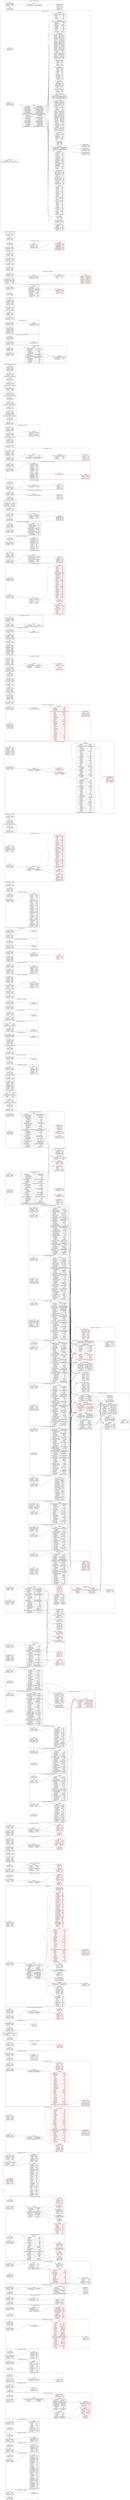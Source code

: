 digraph {
  rankdir=LR;
  subgraph cluster_0 {
    label="api_dmm_payment / paycheck";
    node [style="filled", color=white, style="solid", color=gray20];
    api_dmm_payment__paycheck__Res [label="<Res> Res  | { api_data | <api_data> ApiData } | { api_result | <api_result> i64 } | { api_result_msg | <api_result_msg> String }", shape=record];
    api_dmm_payment__paycheck__ApiData;
    api_dmm_payment__paycheck__Res:api_data:e -> api_dmm_payment__paycheck__ApiData:ApiData:w;
    api_dmm_payment__paycheck__Req [label="<Req> Req  | { api_token | <api_token> String } | { api_verno | <api_verno> String }", shape=record];
    api_dmm_payment__paycheck__ApiData [label="<ApiData> ApiData  | { api_check_value | <api_check_value> i64 }", shape=record];
  }
  subgraph cluster_1 {
    label="api_get_member / basic";
    node [style="filled", color=white, style="solid", color=gray20];
    api_get_member__basic__Req [label="<Req> Req  | { api_verno | <api_verno> String } | { api_token | <api_token> String }", shape=record];
    api_get_member__basic__ApiData [label="<ApiData> ApiData  | { api_comment_id | <api_comment_id> String } | { api_pt_win | <api_pt_win> i64 } | { api_pt_challenged | <api_pt_challenged> i64 } | { api_nickname_id | <api_nickname_id> String } | { api_max_slotitem | <api_max_slotitem> i64 } | { api_max_kagu | <api_max_kagu> i64 } | { api_count_ndock | <api_count_ndock> i64 } | { api_playtime | <api_playtime> i64 } | { api_rank | <api_rank> i64 } | { api_ms_count | <api_ms_count> i64 } | { api_level | <api_level> i64 } | { api_medals | <api_medals> i64 } | { api_active_flag | <api_active_flag> i64 } | { api_nickname | <api_nickname> String } | { api_pt_challenged_win | <api_pt_challenged_win> i64 } | { api_count_deck | <api_count_deck> i64 } | { api_furniture | <api_furniture> Vec\<i64\> } | { api_pt_lose | <api_pt_lose> i64 } | { api_st_win | <api_st_win> i64 } | { api_firstflag | <api_firstflag> i64 } | { api_tutorial | <api_tutorial> i64 } | { api_fcoin | <api_fcoin> i64 } | { api_max_chara | <api_max_chara> i64 } | { api_comment | <api_comment> String } | { api_member_id | <api_member_id> String } | { api_pvp | <api_pvp> Vec\<i64\> } | { api_ms_success | <api_ms_success> i64 } | { api_fleetname | <api_fleetname> Value } | { api_count_kdock | <api_count_kdock> i64 } | { api_starttime | <api_starttime> i64 } | { api_experience | <api_experience> i64 } | { api_st_lose | <api_st_lose> i64 } | { api_tutorial_progress | <api_tutorial_progress> i64 }", shape=record];
    api_get_member__basic__Res [label="<Res> Res  | { api_result | <api_result> i64 } | { api_result_msg | <api_result_msg> String } | { api_data | <api_data> ApiData }", shape=record];
    api_get_member__basic__Res:api_data:e -> api_get_member__basic__ApiData:ApiData:w;
  }
  subgraph cluster_2 {
    label="api_get_member / deck";
    node [style="filled", color=white, style="solid", color=gray20];
    api_get_member__deck__Req [label="<Req> Req  | { api_token | <api_token> String } | { api_verno | <api_verno> String }", shape=record];
    api_get_member__deck__Res [label="<Res> Res  | { api_result_msg | <api_result_msg> String } | { api_result | <api_result> i64 } | { api_data | <api_data> Vec\<ApiData\> }", shape=record];
    api_get_member__deck__ApiData;
    api_get_member__deck__Res:api_data:e -> api_get_member__deck__ApiData:ApiData:w;
    api_get_member__deck__ApiData [label="<ApiData> ApiData  | { api_name_id | <api_name_id> String } | { api_mission | <api_mission> Vec\<i64\> } | { api_member_id | <api_member_id> i64 } | { api_flagship | <api_flagship> String } | { api_ship | <api_ship> Vec\<i64\> } | { api_id | <api_id> i64 } | { api_name | <api_name> String }", shape=record];
  }
  subgraph cluster_3 {
    label="api_get_member / furniture";
    node [style="filled", color=white, style="solid", color=gray20];
    api_get_member__furniture__Req [label="<Req> Req  | { api_token | <api_token> String } | { api_verno | <api_verno> i64 }", shape=record];
    api_get_member__furniture__Res [label="<Res> Res  | { api_data | <api_data> Vec\<ApiData\> } | { api_result | <api_result> i64 } | { api_result_msg | <api_result_msg> String }", shape=record];
    api_get_member__furniture__ApiData;
    api_get_member__furniture__Res:api_data:e -> api_get_member__furniture__ApiData:ApiData:w;
    api_get_member__furniture__ApiData [label="<ApiData> ApiData  | { api_furniture_type | <api_furniture_type> i64 } | { api_furniture_id | <api_furniture_id> i64 } | { api_furniture_no | <api_furniture_no> i64 } | { api_id | <api_id> i64 }", shape=record];
  }
  subgraph cluster_4 {
    label="api_get_member / kdock";
    node [style="filled", color=white, style="solid", color=gray20];
    api_get_member__kdock__Res [label="<Res> Res  | { api_data | <api_data> Vec\<ApiData\> } | { api_result | <api_result> i64 } | { api_result_msg | <api_result_msg> String }", shape=record];
    api_get_member__kdock__ApiData;
    api_get_member__kdock__Res:api_data:e -> api_get_member__kdock__ApiData:ApiData:w;
    api_get_member__kdock__Req [label="<Req> Req  | { api_verno | <api_verno> String } | { api_token | <api_token> String }", shape=record];
    api_get_member__kdock__ApiData [label="<ApiData> ApiData  | { api_complete_time | <api_complete_time> i64 } | { api_item3 | <api_item3> i64 } | { api_id | <api_id> i64 } | { api_state | <api_state> i64 } | { api_item2 | <api_item2> i64 } | { api_item1 | <api_item1> i64 } | { api_created_ship_id | <api_created_ship_id> i64 } | { api_item4 | <api_item4> i64 } | { api_complete_time_str | <api_complete_time_str> String } | { api_item5 | <api_item5> i64 }", shape=record];
  }
  subgraph cluster_5 {
    label="api_get_member / mapinfo";
    node [style="filled", color=white, style="solid", color=gray20];
    api_get_member__mapinfo__ApiDistance [label="<ApiDistance> ApiDistance  | { api_bonus | <api_bonus> i64 } | { api_base | <api_base> i64 }", shape=record, color=red];
    api_get_member__mapinfo__ApiEventmap [label="<ApiEventmap> ApiEventmap  | { api_now_maphp | <api_now_maphp> Option\<i64\> } | { api_max_maphp | <api_max_maphp> Option\<i64\> } | { api_state | <api_state> i64 } | { api_selected_rank | <api_selected_rank> i64 }", shape=record, color=red];
    api_get_member__mapinfo__Req [label="<Req> Req  | { api_token | <api_token> String } | { api_verno | <api_verno> String }", shape=record];
    api_get_member__mapinfo__ApiPlaneInfo [label="<ApiPlaneInfo> ApiPlaneInfo  | { api_squadron_id | <api_squadron_id> i64 } | { api_cond | <api_cond> Option\<i64\> } | { api_slotid | <api_slotid> i64 } | { api_max_count | <api_max_count> Option\<i64\> } | { api_count | <api_count> Option\<i64\> } | { api_state | <api_state> i64 }", shape=record, color=red];
    api_get_member__mapinfo__Res [label="<Res> Res  | { api_data | <api_data> ApiData } | { api_result | <api_result> i64 } | { api_result_msg | <api_result_msg> String }", shape=record];
    api_get_member__mapinfo__ApiData;
    api_get_member__mapinfo__Res:api_data:e -> api_get_member__mapinfo__ApiData:ApiData:w;
    api_get_member__mapinfo__ApiAirBase [label="<ApiAirBase> ApiAirBase  | { api_action_kind | <api_action_kind> i64 } | { api_area_id | <api_area_id> i64 } | { api_name | <api_name> String } | { api_rid | <api_rid> i64 } | { api_plane_info | <api_plane_info> Vec\<ApiPlaneInfo\> } | { api_distance | <api_distance> ApiDistance }", shape=record];
    api_get_member__mapinfo__ApiAirBase:api_plane_info:e -> api_get_member__mapinfo__ApiPlaneInfo:ApiPlaneInfo:w;
    api_get_member__mapinfo__ApiAirBase:api_distance:e -> api_get_member__mapinfo__ApiDistance:ApiDistance:w;
    api_get_member__mapinfo__ApiAirBaseExpandedInfo [label="<ApiAirBaseExpandedInfo> ApiAirBaseExpandedInfo  | { api_area_id | <api_area_id> i64 } | { api_maintenance_level | <api_maintenance_level> i64 }", shape=record, color=red];
    api_get_member__mapinfo__ApiMapInfo [label="<ApiMapInfo> ApiMapInfo  | { api_gauge_type | <api_gauge_type> Option\<i64\> } | { api_s_no | <api_s_no> Option\<i64\> } | { api_required_defeat_count | <api_required_defeat_count> Option\<i64\> } | { api_eventmap | <api_eventmap> Option\<ApiEventmap\> } | { api_gauge_num | <api_gauge_num> Option\<i64\> } | { api_air_base_decks | <api_air_base_decks> Option\<i64\> } | { api_defeat_count | <api_defeat_count> Option\<i64\> } | { api_cleared | <api_cleared> i64 } | { api_id | <api_id> i64 } | { api_sally_flag | <api_sally_flag> Option\<Vec\<i64\>\> } | { api_m10 | <api_m10> Option\<i64\> }", shape=record];
    api_get_member__mapinfo__ApiMapInfo:api_eventmap:e -> api_get_member__mapinfo__ApiEventmap:ApiEventmap:w;
    api_get_member__mapinfo__ApiData [label="<ApiData> ApiData  | { api_air_base_expanded_info | <api_air_base_expanded_info> Vec\<ApiAirBaseExpandedInfo\> } | { api_map_info | <api_map_info> Vec\<ApiMapInfo\> } | { api_air_base | <api_air_base> Vec\<ApiAirBase\> }", shape=record];
    api_get_member__mapinfo__ApiData:api_air_base_expanded_info:e -> api_get_member__mapinfo__ApiAirBaseExpandedInfo:ApiAirBaseExpandedInfo:w;
    api_get_member__mapinfo__ApiData:api_map_info:e -> api_get_member__mapinfo__ApiMapInfo:ApiMapInfo:w;
    api_get_member__mapinfo__ApiData:api_air_base:e -> api_get_member__mapinfo__ApiAirBase:ApiAirBase:w;
  }
  subgraph cluster_6 {
    label="api_get_member / material";
    node [style="filled", color=white, style="solid", color=gray20];
    api_get_member__material__ApiData [label="<ApiData> ApiData  | { api_id | <api_id> i64 } | { api_value | <api_value> i64 } | { api_member_id | <api_member_id> i64 }", shape=record];
    api_get_member__material__Res [label="<Res> Res  | { api_result_msg | <api_result_msg> String } | { api_result | <api_result> i64 } | { api_data | <api_data> Vec\<ApiData\> }", shape=record];
    api_get_member__material__Res:api_data:e -> api_get_member__material__ApiData:ApiData:w;
    api_get_member__material__Req [label="<Req> Req  | { api_verno | <api_verno> i64 } | { api_token | <api_token> String }", shape=record];
  }
  subgraph cluster_7 {
    label="api_get_member / mission";
    node [style="filled", color=white, style="solid", color=gray20];
    api_get_member__mission__ApiListItem [label="<ApiListItem> ApiListItem  | { api_state | <api_state> i64 } | { api_mission_id | <api_mission_id> i64 }", shape=record];
    api_get_member__mission__ApiData [label="<ApiData> ApiData  | { api_limit_time | <api_limit_time> Vec\<i64\> } | { api_list_items | <api_list_items> Vec\<ApiListItem\> }", shape=record];
    api_get_member__mission__ApiData:api_list_items:e -> api_get_member__mission__ApiListItem:ApiListItem:w;
    api_get_member__mission__Req [label="<Req> Req  | { api_token | <api_token> String } | { api_verno | <api_verno> String }", shape=record];
    api_get_member__mission__Res [label="<Res> Res  | { api_data | <api_data> ApiData } | { api_result | <api_result> i64 } | { api_result_msg | <api_result_msg> String }", shape=record];
    api_get_member__mission__Res:api_data:e -> api_get_member__mission__ApiData:ApiData:w;
  }
  subgraph cluster_8 {
    label="api_get_member / ndock";
    node [style="filled", color=white, style="solid", color=gray20];
    api_get_member__ndock__Res [label="<Res> Res  | { api_result_msg | <api_result_msg> String } | { api_data | <api_data> Vec\<ApiData\> } | { api_result | <api_result> i64 }", shape=record];
    api_get_member__ndock__ApiData;
    api_get_member__ndock__Res:api_data:e -> api_get_member__ndock__ApiData:ApiData:w;
    api_get_member__ndock__ApiData [label="<ApiData> ApiData  | { api_member_id | <api_member_id> i64 } | { api_id | <api_id> i64 } | { api_complete_time_str | <api_complete_time_str> String } | { api_state | <api_state> i64 } | { api_ship_id | <api_ship_id> i64 } | { api_item2 | <api_item2> i64 } | { api_complete_time | <api_complete_time> i64 } | { api_item4 | <api_item4> i64 } | { api_item1 | <api_item1> i64 } | { api_item3 | <api_item3> i64 }", shape=record];
    api_get_member__ndock__Req [label="<Req> Req  | { api_verno | <api_verno> i64 } | { api_token | <api_token> String }", shape=record];
  }
  subgraph cluster_9 {
    label="api_get_member / payitem";
    node [style="filled", color=white, style="solid", color=gray20];
    api_get_member__payitem__Req [label="<Req> Req  | { api_verno | <api_verno> String } | { api_token | <api_token> String }", shape=record];
    api_get_member__payitem__Res [label="<Res> Res  | { api_data | <api_data> Vec\<ApiData\> } | { api_result_msg | <api_result_msg> String } | { api_result | <api_result> i64 }", shape=record];
    api_get_member__payitem__ApiData;
    api_get_member__payitem__Res:api_data:e -> api_get_member__payitem__ApiData:ApiData:w;
    api_get_member__payitem__ApiData [label="<ApiData> ApiData  | { api_payitem_id | <api_payitem_id> String } | { api_name | <api_name> String } | { api_description | <api_description> String } | { api_price | <api_price> i64 } | { api_type | <api_type> i64 } | { api_count | <api_count> i64 }", shape=record];
  }
  subgraph cluster_10 {
    label="api_get_member / picture_book";
    node [style="filled", color=white, style="solid", color=gray20];
    api_get_member__picture_book__ApiList [label="<ApiList> ApiList  | { api_houg | <api_houg> i64 } | { api_souk | <api_souk> i64 } | { api_flag | <api_flag> Option\<Vec\<i64\>\> } | { api_tais | <api_tais> i64 } | { api_info | <api_info> Option\<String\> } | { api_cnum | <api_cnum> Option\<i64\> } | { api_kaih | <api_kaih> Option\<i64\> } | { api_ctype | <api_ctype> Option\<i64\> } | { api_sinfo | <api_sinfo> Option\<String\> } | { api_tyku | <api_tyku> i64 } | { api_houk | <api_houk> Option\<i64\> } | { api_taik | <api_taik> Option\<i64\> } | { api_houm | <api_houm> Option\<i64\> } | { api_yomi | <api_yomi> Option\<String\> } | { api_q_voice_info | <api_q_voice_info> Option\<Vec\<QVoiceInfo\>\> } | { api_state | <api_state> Vec\<DuoType\<i64, Vec\<i64\>\>\> } | { api_table_id | <api_table_id> Vec\<i64\> } | { api_soku | <api_soku> Option\<i64\> } | { api_leng | <api_leng> i64 } | { api_baku | <api_baku> Option\<i64\> } | { api_stype | <api_stype> Option\<i64\> } | { api_saku | <api_saku> Option\<i64\> } | { api_index_no | <api_index_no> i64 } | { api_type | <api_type> Option\<Vec\<i64\>\> } | { api_name | <api_name> String } | { api_raig | <api_raig> i64 }", shape=record, color=red];
    api_get_member__picture_book__QVoiceInfo;
    api_get_member__picture_book__ApiList:api_q_voice_info:e -> api_get_member__picture_book__QVoiceInfo:QVoiceInfo:w;
    api_get_member__picture_book__Req [label="<Req> Req  | { api_type | <api_type> String } | { api_token | <api_token> String } | { api_verno | <api_verno> String } | { api_no | <api_no> String }", shape=record];
    api_get_member__picture_book__QVoiceInfo [label="<QVoiceInfo> QVoiceInfo  | { api_no | <api_no> i64 } | { api_icon_id | <api_icon_id> i64 } | { api_voice_id | <api_voice_id> i64 }", shape=record];
    api_get_member__picture_book__ApiData [label="<ApiData> ApiData  | { api_list | <api_list> Vec\<ApiList\> }", shape=record];
    api_get_member__picture_book__ApiData:api_list:e -> api_get_member__picture_book__ApiList:ApiList:w;
    api_get_member__picture_book__Res [label="<Res> Res  | { api_result_msg | <api_result_msg> String } | { api_data | <api_data> ApiData } | { api_result | <api_result> i64 }", shape=record];
    api_get_member__picture_book__Res:api_data:e -> api_get_member__picture_book__ApiData:ApiData:w;
  }
  subgraph cluster_11 {
    label="api_get_member / practice";
    node [style="filled", color=white, style="solid", color=gray20];
    api_get_member__practice__Res [label="<Res> Res  | { api_data | <api_data> ApiData } | { api_result_msg | <api_result_msg> String } | { api_result | <api_result> i64 }", shape=record];
    api_get_member__practice__ApiData;
    api_get_member__practice__Res:api_data:e -> api_get_member__practice__ApiData:ApiData:w;
    api_get_member__practice__Req [label="<Req> Req  | { api_token | <api_token> String } | { api_verno | <api_verno> String }", shape=record];
    api_get_member__practice__ApiData [label="<ApiData> ApiData  | { api_selected_kind | <api_selected_kind> i64 } | { api_create_kind | <api_create_kind> i64 } | { api_entry_limit | <api_entry_limit> Option\<i64\> } | { api_list | <api_list> Vec\<ApiList\> }", shape=record];
    api_get_member__practice__ApiList;
    api_get_member__practice__ApiData:api_list:e -> api_get_member__practice__ApiList:ApiList:w;
    api_get_member__practice__ApiList [label="<ApiList> ApiList  | { api_enemy_rank | <api_enemy_rank> String } | { api_enemy_level | <api_enemy_level> i64 } | { api_enemy_comment | <api_enemy_comment> String } | { api_enemy_comment_id | <api_enemy_comment_id> String } | { api_enemy_flag_ship | <api_enemy_flag_ship> i64 } | { api_enemy_id | <api_enemy_id> i64 } | { api_state | <api_state> i64 } | { api_enemy_flag | <api_enemy_flag> i64 } | { api_enemy_name_id | <api_enemy_name_id> String } | { api_enemy_name | <api_enemy_name> String } | { api_medals | <api_medals> i64 }", shape=record, color=red];
  }
  subgraph cluster_12 {
    label="api_get_member / preset_deck";
    node [style="filled", color=white, style="solid", color=gray20];
    api_get_member__preset_deck__Res [label="<Res> Res  | { api_result | <api_result> i64 } | { api_result_msg | <api_result_msg> String } | { api_data | <api_data> ApiData }", shape=record];
    api_get_member__preset_deck__ApiData;
    api_get_member__preset_deck__Res:api_data:e -> api_get_member__preset_deck__ApiData:ApiData:w;
    api_get_member__preset_deck__ApiData [label="<ApiData> ApiData  | { api_max_num | <api_max_num> i64 } | { api_deck | <api_deck> HashMap\<String, N\> }", shape=record];
    api_get_member__preset_deck__N;
    api_get_member__preset_deck__ApiData:api_deck:e -> api_get_member__preset_deck__N:N:w;
    api_get_member__preset_deck__N [label="<N> N  | { api_name_id | <api_name_id> String } | { api_ship | <api_ship> Vec\<i64\> } | { api_preset_no | <api_preset_no> i64 } | { api_lock_flag | <api_lock_flag> Option\<i64\> } | { api_name | <api_name> String }", shape=record];
    api_get_member__preset_deck__Req [label="<Req> Req  | { api_token | <api_token> String } | { api_verno | <api_verno> String }", shape=record];
  }
  subgraph cluster_13 {
    label="api_get_member / preset_slot";
    node [style="filled", color=white, style="solid", color=gray20];
    api_get_member__preset_slot__ApiData [label="<ApiData> ApiData  | { api_preset_items | <api_preset_items> Vec\<ApiPresetItem\> } | { api_max_num | <api_max_num> i64 }", shape=record];
    api_get_member__preset_slot__ApiPresetItem;
    api_get_member__preset_slot__ApiData:api_preset_items:e -> api_get_member__preset_slot__ApiPresetItem:ApiPresetItem:w;
    api_get_member__preset_slot__Res [label="<Res> Res  | { api_result_msg | <api_result_msg> String } | { api_data | <api_data> ApiData } | { api_result | <api_result> i64 }", shape=record];
    api_get_member__preset_slot__Res:api_data:e -> api_get_member__preset_slot__ApiData:ApiData:w;
    api_get_member__preset_slot__ApiPresetItem [label="<ApiPresetItem> ApiPresetItem  | { api_name | <api_name> String } | { api_preset_no | <api_preset_no> i64 } | { api_selected_mode | <api_selected_mode> i64 } | { api_slot_item | <api_slot_item> Vec\<ApiSlotItem\> } | { api_lock_flag | <api_lock_flag> i64 } | { api_slot_ex_flag | <api_slot_ex_flag> i64 } | { api_slot_item_ex | <api_slot_item_ex> Option\<ApiSlotItemEx\> }", shape=record];
    api_get_member__preset_slot__ApiSlotItem;
    api_get_member__preset_slot__ApiPresetItem:api_slot_item:e -> api_get_member__preset_slot__ApiSlotItem:ApiSlotItem:w;
    api_get_member__preset_slot__ApiSlotItemEx;
    api_get_member__preset_slot__ApiPresetItem:api_slot_item_ex:e -> api_get_member__preset_slot__ApiSlotItemEx:ApiSlotItemEx:w;
    api_get_member__preset_slot__ApiSlotItem [label="<ApiSlotItem> ApiSlotItem  | { api_id | <api_id> i64 } | { api_level | <api_level> i64 }", shape=record, color=red];
    api_get_member__preset_slot__Req [label="<Req> Req  | { api_verno | <api_verno> String } | { api_token | <api_token> String }", shape=record];
    api_get_member__preset_slot__ApiSlotItemEx [label="<ApiSlotItemEx> ApiSlotItemEx  | { api_id | <api_id> i64 } | { api_level | <api_level> i64 }", shape=record];
  }
  subgraph cluster_14 {
    label="api_get_member / questlist";
    node [style="filled", color=white, style="solid", color=gray20];
    api_get_member__questlist__ApiList [label="<ApiList> ApiList  | { api_label_type | <api_label_type> i64 } | { api_no | <api_no> i64 } | { api_get_material | <api_get_material> Vec\<i64\> } | { api_lost_badges | <api_lost_badges> Option\<i64\> } | { api_category | <api_category> i64 } | { api_voice_id | <api_voice_id> i64 } | { api_type | <api_type> i64 } | { api_detail | <api_detail> String } | { api_title | <api_title> String } | { api_progress_flag | <api_progress_flag> i64 } | { api_state | <api_state> i64 } | { api_bonus_flag | <api_bonus_flag> i64 } | { api_invalid_flag | <api_invalid_flag> i64 } | { api_select_rewards | <api_select_rewards> Option\<Vec\<Vec\<ApiSelectRewards\>\>\> }", shape=record, color=red];
    api_get_member__questlist__ApiSelectRewards;
    api_get_member__questlist__ApiList:api_select_rewards:e -> api_get_member__questlist__ApiSelectRewards:ApiSelectRewards:w;
    api_get_member__questlist__Res [label="<Res> Res  | { api_result_msg | <api_result_msg> String } | { api_data | <api_data> ApiData } | { api_result | <api_result> Option\<i64\> }", shape=record];
    api_get_member__questlist__ApiData;
    api_get_member__questlist__Res:api_data:e -> api_get_member__questlist__ApiData:ApiData:w;
    api_get_member__questlist__ApiCList [label="<ApiCList> ApiCList  | { api_c_flag | <api_c_flag> i64 } | { api_progress_flag | <api_progress_flag> i64 } | { api_no | <api_no> i64 } | { api_state | <api_state> i64 }", shape=record];
    api_get_member__questlist__ApiData [label="<ApiData> ApiData  | { api_count | <api_count> i64 } | { api_completed_kind | <api_completed_kind> i64 } | { api_exec_count | <api_exec_count> i64 } | { api_exec_type | <api_exec_type> i64 } | { api_c_list | <api_c_list> Option\<Vec\<ApiCList\>\> } | { api_list | <api_list> Option\<Vec\<ApiList\>\> }", shape=record];
    api_get_member__questlist__ApiData:api_c_list:e -> api_get_member__questlist__ApiCList:ApiCList:w;
    api_get_member__questlist__ApiData:api_list:e -> api_get_member__questlist__ApiList:ApiList:w;
    api_get_member__questlist__Req [label="<Req> Req  | { api_tab_id | <api_tab_id> String } | { api_token | <api_token> String } | { api_verno | <api_verno> String }", shape=record];
    api_get_member__questlist__ApiSelectRewards [label="<ApiSelectRewards> ApiSelectRewards  | { api_count | <api_count> i64 } | { api_no | <api_no> i64 } | { api_kind | <api_kind> i64 } | { api_slotitem_level | <api_slotitem_level> Option\<i64\> } | { api_mst_id | <api_mst_id> i64 }", shape=record];
  }
  subgraph cluster_15 {
    label="api_get_member / record";
    node [style="filled", color=white, style="solid", color=gray20];
    api_get_member__record__Req [label="<Req> Req  | { api_verno | <api_verno> String } | { api_token | <api_token> String }", shape=record];
    api_get_member__record__ApiAirBaseExpandedInfo [label="<ApiAirBaseExpandedInfo> ApiAirBaseExpandedInfo  | { api_maintenance_level | <api_maintenance_level> i64 } | { api_area_id | <api_area_id> i64 }", shape=record, color=red];
    api_get_member__record__ApiPractice [label="<ApiPractice> ApiPractice  | { api_win | <api_win> String } | { api_rate | <api_rate> String } | { api_lose | <api_lose> String }", shape=record];
    api_get_member__record__Res [label="<Res> Res  | { api_result | <api_result> i64 } | { api_result_msg | <api_result_msg> String } | { api_data | <api_data> ApiData }", shape=record];
    api_get_member__record__ApiData;
    api_get_member__record__Res:api_data:e -> api_get_member__record__ApiData:ApiData:w;
    api_get_member__record__ApiData [label="<ApiData> ApiData  | { api_furniture | <api_furniture> i64 } | { api_cmt | <api_cmt> String } | { api_level | <api_level> i64 } | { api_large_dock | <api_large_dock> i64 } | { api_kdoc | <api_kdoc> i64 } | { api_nickname_id | <api_nickname_id> String } | { api_cmt_id | <api_cmt_id> String } | { api_rank | <api_rank> i64 } | { api_friend | <api_friend> i64 } | { api_mission | <api_mission> ApiMission } | { api_ship | <api_ship> Vec\<i64\> } | { api_material_max | <api_material_max> i64 } | { api_nickname | <api_nickname> String } | { api_photo_url | <api_photo_url> String } | { api_air_base_expanded_info | <api_air_base_expanded_info> Vec\<ApiAirBaseExpandedInfo\> } | { api_ndoc | <api_ndoc> i64 } | { api_complate | <api_complate> Vec\<String\> } | { api_experience | <api_experience> Vec\<i64\> } | { api_war | <api_war> ApiWar } | { api_deck | <api_deck> i64 } | { api_member_id | <api_member_id> i64 } | { api_practice | <api_practice> ApiPractice } | { api_slotitem | <api_slotitem> Vec\<i64\> }", shape=record];
    api_get_member__record__ApiMission;
    api_get_member__record__ApiData:api_mission:e -> api_get_member__record__ApiMission:ApiMission:w;
    api_get_member__record__ApiData:api_air_base_expanded_info:e -> api_get_member__record__ApiAirBaseExpandedInfo:ApiAirBaseExpandedInfo:w;
    api_get_member__record__ApiWar;
    api_get_member__record__ApiData:api_war:e -> api_get_member__record__ApiWar:ApiWar:w;
    api_get_member__record__ApiData:api_practice:e -> api_get_member__record__ApiPractice:ApiPractice:w;
    api_get_member__record__ApiWar [label="<ApiWar> ApiWar  | { api_rate | <api_rate> String } | { api_win | <api_win> String } | { api_lose | <api_lose> String }", shape=record, color=red];
    api_get_member__record__ApiMission [label="<ApiMission> ApiMission  | { api_count | <api_count> String } | { api_success | <api_success> String } | { api_rate | <api_rate> String }", shape=record];
  }
  subgraph cluster_16 {
    label="api_get_member / require_info";
    node [style="filled", color=white, style="solid", color=gray20];
    api_get_member__require_info__ApiKdock [label="<ApiKdock> ApiKdock  | { api_complete_time | <api_complete_time> i64 } | { api_item1 | <api_item1> i64 } | { api_item2 | <api_item2> i64 } | { api_item3 | <api_item3> i64 } | { api_created_ship_id | <api_created_ship_id> i64 } | { api_state | <api_state> i64 } | { api_complete_time_str | <api_complete_time_str> String } | { api_item4 | <api_item4> i64 } | { api_id | <api_id> i64 } | { api_item5 | <api_item5> i64 }", shape=record, color=red];
    api_get_member__require_info__ApiUseitem [label="<ApiUseitem> ApiUseitem  | { api_count | <api_count> i64 } | { api_id | <api_id> i64 }", shape=record];
    api_get_member__require_info__Req [label="<Req> Req  | { api_verno | <api_verno> String } | { api_token | <api_token> String }", shape=record];
    api_get_member__require_info__ApiData [label="<ApiData> ApiData  | { api_slot_item | <api_slot_item> Vec\<ApiSlotItem\> } | { api_extra_supply | <api_extra_supply> Vec\<i64\> } | { api_skin_id | <api_skin_id> i64 } | { api_basic | <api_basic> ApiBasic } | { api_unsetslot | <api_unsetslot> HashMap\<String, Vec\<i64\>\> } | { api_furniture | <api_furniture> Vec\<ApiFurniture\> } | { api_oss_setting | <api_oss_setting> ApiOssSetting } | { api_useitem | <api_useitem> Vec\<ApiUseitem\> } | { api_position_id | <api_position_id> i64 } | { api_kdock | <api_kdock> Vec\<ApiKdock\> }", shape=record];
    api_get_member__require_info__ApiSlotItem;
    api_get_member__require_info__ApiData:api_slot_item:e -> api_get_member__require_info__ApiSlotItem:ApiSlotItem:w;
    api_get_member__require_info__ApiBasic;
    api_get_member__require_info__ApiData:api_basic:e -> api_get_member__require_info__ApiBasic:ApiBasic:w;
    api_get_member__require_info__ApiFurniture;
    api_get_member__require_info__ApiData:api_furniture:e -> api_get_member__require_info__ApiFurniture:ApiFurniture:w;
    api_get_member__require_info__ApiOssSetting;
    api_get_member__require_info__ApiData:api_oss_setting:e -> api_get_member__require_info__ApiOssSetting:ApiOssSetting:w;
    api_get_member__require_info__ApiData:api_useitem:e -> api_get_member__require_info__ApiUseitem:ApiUseitem:w;
    api_get_member__require_info__ApiData:api_kdock:e -> api_get_member__require_info__ApiKdock:ApiKdock:w;
    api_get_member__require_info__ApiFurniture [label="<ApiFurniture> ApiFurniture  | { api_furniture_no | <api_furniture_no> i64 } | { api_furniture_type | <api_furniture_type> i64 } | { api_id | <api_id> i64 } | { api_furniture_id | <api_furniture_id> i64 }", shape=record];
    api_get_member__require_info__Res [label="<Res> Res  | { api_data | <api_data> ApiData } | { api_result | <api_result> i64 } | { api_result_msg | <api_result_msg> String }", shape=record];
    api_get_member__require_info__Res:api_data:e -> api_get_member__require_info__ApiData:ApiData:w;
    api_get_member__require_info__ApiOssSetting [label="<ApiOssSetting> ApiOssSetting  | { api_language_type | <api_language_type> i64 } | { api_oss_items | <api_oss_items> Vec\<i64\> }", shape=record];
    api_get_member__require_info__ApiSlotItem [label="<ApiSlotItem> ApiSlotItem  | { api_id | <api_id> i64 } | { api_slotitem_id | <api_slotitem_id> i64 } | { api_locked | <api_locked> i64 } | { api_level | <api_level> i64 } | { api_alv | <api_alv> Option\<i64\> }", shape=record, color=red];
    api_get_member__require_info__ApiBasic [label="<ApiBasic> ApiBasic  | { api_member_id | <api_member_id> i64 } | { api_firstflag | <api_firstflag> i64 }", shape=record, color=red];
  }
  subgraph cluster_17 {
    label="api_get_member / ship2";
    node [style="filled", color=white, style="solid", color=gray20];
    api_get_member__ship2__ApiDataDeck [label="<ApiDataDeck> ApiDataDeck  | { api_flagship | <api_flagship> String } | { api_name_id | <api_name_id> String } | { api_id | <api_id> i64 } | { api_name | <api_name> String } | { api_member_id | <api_member_id> i64 } | { api_mission | <api_mission> Vec\<i64\> } | { api_ship | <api_ship> Vec\<i64\> }", shape=record];
    api_get_member__ship2__Req [label="<Req> Req  | { api_token | <api_token> String } | { api_shipid | <api_shipid> Option\<String\> } | { spi_sort_order | <spi_sort_order> String } | { api_sort_key | <api_sort_key> String } | { api_verno | <api_verno> String }", shape=record];
    api_get_member__ship2__Res [label="<Res> Res  | { api_data_deck | <api_data_deck> Vec\<ApiDataDeck\> } | { api_result_msg | <api_result_msg> String } | { api_result | <api_result> i64 } | { api_data | <api_data> Vec\<ApiData\> }", shape=record];
    api_get_member__ship2__Res:api_data_deck:e -> api_get_member__ship2__ApiDataDeck:ApiDataDeck:w;
    api_get_member__ship2__ApiData;
    api_get_member__ship2__Res:api_data:e -> api_get_member__ship2__ApiData:ApiData:w;
    api_get_member__ship2__ApiData [label="<ApiData> ApiData  | { api_ship_id | <api_ship_id> i64 } | { api_soukou | <api_soukou> Vec\<i64\> } | { api_slot_ex | <api_slot_ex> i64 } | { api_kyouka | <api_kyouka> Vec\<i64\> } | { api_sortno | <api_sortno> i64 } | { api_ndock_item | <api_ndock_item> Vec\<i64\> } | { api_locked_equip | <api_locked_equip> i64 } | { api_leng | <api_leng> i64 } | { api_locked | <api_locked> i64 } | { api_karyoku | <api_karyoku> Vec\<i64\> } | { api_maxhp | <api_maxhp> i64 } | { api_lucky | <api_lucky> Vec\<i64\> } | { api_soku | <api_soku> i64 } | { api_srate | <api_srate> i64 } | { api_kaihi | <api_kaihi> Vec\<i64\> } | { api_nowhp | <api_nowhp> i64 } | { api_bull | <api_bull> i64 } | { api_lv | <api_lv> i64 } | { api_slotnum | <api_slotnum> i64 } | { api_ndock_time | <api_ndock_time> i64 } | { api_cond | <api_cond> i64 } | { api_taisen | <api_taisen> Vec\<i64\> } | { api_slot | <api_slot> Vec\<i64\> } | { api_exp | <api_exp> Vec\<i64\> } | { api_id | <api_id> i64 } | { api_taiku | <api_taiku> Vec\<i64\> } | { api_raisou | <api_raisou> Vec\<i64\> } | { api_fuel | <api_fuel> i64 } | { api_backs | <api_backs> i64 } | { api_sakuteki | <api_sakuteki> Vec\<i64\> } | { api_onslot | <api_onslot> Vec\<i64\> }", shape=record];
    api_get_member__ship2__ApiSpEffectItem [label="<ApiSpEffectItem> ApiSpEffectItem  | { api_kaih | <api_kaih> Option\<i64\> } | { api_raig | <api_raig> Option\<i64\> } | { api_souk | <api_souk> Option\<i64\> } | { api_kind | <api_kind> i64 } | { api_houg | <api_houg> Option\<i64\> }", shape=record, color=red];
  }
  subgraph cluster_18 {
    label="api_get_member / ship3";
    node [style="filled", color=white, style="solid", color=gray20];
    api_get_member__ship3__ApiShipData [label="<ApiShipData> ApiShipData  | { api_maxhp | <api_maxhp> i64 } | { api_slot_ex | <api_slot_ex> i64 } | { api_leng | <api_leng> i64 } | { api_fuel | <api_fuel> i64 } | { api_taisen | <api_taisen> Vec\<i64\> } | { api_backs | <api_backs> i64 } | { api_srate | <api_srate> i64 } | { api_soukou | <api_soukou> Vec\<i64\> } | { api_lv | <api_lv> i64 } | { api_soku | <api_soku> i64 } | { api_onslot | <api_onslot> Vec\<i64\> } | { api_kyouka | <api_kyouka> Vec\<i64\> } | { api_raisou | <api_raisou> Vec\<i64\> } | { api_exp | <api_exp> Vec\<i64\> } | { api_sakuteki | <api_sakuteki> Vec\<i64\> } | { api_lucky | <api_lucky> Vec\<i64\> } | { api_sortno | <api_sortno> i64 } | { api_bull | <api_bull> i64 } | { api_slotnum | <api_slotnum> i64 } | { api_sally_area | <api_sally_area> Option\<i64\> } | { api_sp_effect_items | <api_sp_effect_items> Option\<Vec\<ApiSpEffectItems\>\> } | { api_ndock_time | <api_ndock_time> i64 } | { api_ndock_item | <api_ndock_item> Vec\<i64\> } | { api_kaihi | <api_kaihi> Vec\<i64\> } | { api_id | <api_id> i64 } | { api_karyoku | <api_karyoku> Vec\<i64\> } | { api_nowhp | <api_nowhp> i64 } | { api_ship_id | <api_ship_id> i64 } | { api_taiku | <api_taiku> Vec\<i64\> } | { api_locked_equip | <api_locked_equip> i64 } | { api_slot | <api_slot> Vec\<i64\> } | { api_cond | <api_cond> i64 } | { api_locked | <api_locked> i64 }", shape=record, color=red];
    api_get_member__ship3__ApiSpEffectItems;
    api_get_member__ship3__ApiShipData:api_sp_effect_items:e -> api_get_member__ship3__ApiSpEffectItems:ApiSpEffectItems:w;
    api_get_member__ship3__ApiSpEffectItems [label="<ApiSpEffectItems> ApiSpEffectItems  | { api_kaih | <api_kaih> Option\<i64\> } | { api_kind | <api_kind> i64 } | { api_raig | <api_raig> Option\<i64\> } | { api_houg | <api_houg> Option\<i64\> } | { api_souk | <api_souk> Option\<i64\> }", shape=record, color=red];
    api_get_member__ship3__ApiDeckData [label="<ApiDeckData> ApiDeckData  | { api_name | <api_name> String } | { api_member_id | <api_member_id> i64 } | { api_id | <api_id> i64 } | { api_name_id | <api_name_id> String } | { api_flagship | <api_flagship> String } | { api_mission | <api_mission> Vec\<i64\> } | { api_ship | <api_ship> Vec\<i64\> }", shape=record, color=red];
    api_get_member__ship3__Req [label="<Req> Req  | { api_token | <api_token> String } | { api_verno | <api_verno> String } | { api_sort_key | <api_sort_key> String } | { api_shipid | <api_shipid> String } | { spi_sort_order | <spi_sort_order> String }", shape=record];
    api_get_member__ship3__ApiData [label="<ApiData> ApiData  | { api_ship_data | <api_ship_data> Vec\<ApiShipData\> } | { api_deck_data | <api_deck_data> Vec\<ApiDeckData\> } | { api_slot_data | <api_slot_data> HashMap\<String, Vec\<i64\>\> }", shape=record];
    api_get_member__ship3__ApiData:api_ship_data:e -> api_get_member__ship3__ApiShipData:ApiShipData:w;
    api_get_member__ship3__ApiData:api_deck_data:e -> api_get_member__ship3__ApiDeckData:ApiDeckData:w;
    api_get_member__ship3__Res [label="<Res> Res  | { api_result | <api_result> i64 } | { api_data | <api_data> ApiData } | { api_result_msg | <api_result_msg> String }", shape=record];
    api_get_member__ship3__Res:api_data:e -> api_get_member__ship3__ApiData:ApiData:w;
  }
  subgraph cluster_19 {
    label="api_get_member / ship_deck";
    node [style="filled", color=white, style="solid", color=gray20];
    api_get_member__ship_deck__ApiSpEffectItems [label="<ApiSpEffectItems> ApiSpEffectItems  | { api_kind | <api_kind> i64 } | { api_houg | <api_houg> Option\<i64\> } | { api_souk | <api_souk> Option\<i64\> } | { api_kaih | <api_kaih> Option\<i64\> } | { api_raig | <api_raig> Option\<i64\> }", shape=record, color=red];
    api_get_member__ship_deck__ApiData [label="<ApiData> ApiData  | { api_deck_data | <api_deck_data> Vec\<ApiDeckData\> } | { api_ship_data | <api_ship_data> Vec\<ApiShipData\> }", shape=record];
    api_get_member__ship_deck__ApiDeckData;
    api_get_member__ship_deck__ApiData:api_deck_data:e -> api_get_member__ship_deck__ApiDeckData:ApiDeckData:w;
    api_get_member__ship_deck__ApiShipData;
    api_get_member__ship_deck__ApiData:api_ship_data:e -> api_get_member__ship_deck__ApiShipData:ApiShipData:w;
    api_get_member__ship_deck__Req [label="<Req> Req  | { api_token | <api_token> String } | { api_verno | <api_verno> String } | { api_deck_rid | <api_deck_rid> String }", shape=record];
    api_get_member__ship_deck__Res [label="<Res> Res  | { api_result | <api_result> i64 } | { api_data | <api_data> ApiData } | { api_result_msg | <api_result_msg> String }", shape=record];
    api_get_member__ship_deck__Res:api_data:e -> api_get_member__ship_deck__ApiData:ApiData:w;
    api_get_member__ship_deck__ApiDeckData [label="<ApiDeckData> ApiDeckData  | { api_ship | <api_ship> Vec\<i64\> } | { api_id | <api_id> i64 } | { api_name | <api_name> String } | { api_member_id | <api_member_id> i64 } | { api_name_id | <api_name_id> String } | { api_mission | <api_mission> Vec\<i64\> } | { api_flagship | <api_flagship> String }", shape=record, color=red];
    api_get_member__ship_deck__ApiShipData [label="<ApiShipData> ApiShipData  | { api_kyouka | <api_kyouka> Vec\<i64\> } | { api_ndock_item | <api_ndock_item> Vec\<i64\> } | { api_sakuteki | <api_sakuteki> Vec\<i64\> } | { api_cond | <api_cond> i64 } | { api_exp | <api_exp> Vec\<i64\> } | { api_srate | <api_srate> i64 } | { api_soku | <api_soku> i64 } | { api_raisou | <api_raisou> Vec\<i64\> } | { api_ship_id | <api_ship_id> i64 } | { api_fuel | <api_fuel> i64 } | { api_locked | <api_locked> i64 } | { api_taiku | <api_taiku> Vec\<i64\> } | { api_ndock_time | <api_ndock_time> i64 } | { api_leng | <api_leng> i64 } | { api_nowhp | <api_nowhp> i64 } | { api_locked_equip | <api_locked_equip> i64 } | { api_slot_ex | <api_slot_ex> i64 } | { api_soukou | <api_soukou> Vec\<i64\> } | { api_taisen | <api_taisen> Vec\<i64\> } | { api_kaihi | <api_kaihi> Vec\<i64\> } | { api_slot | <api_slot> Vec\<i64\> } | { api_bull | <api_bull> i64 } | { api_maxhp | <api_maxhp> i64 } | { api_lv | <api_lv> i64 } | { api_slotnum | <api_slotnum> i64 } | { api_onslot | <api_onslot> Vec\<i64\> } | { api_backs | <api_backs> i64 } | { api_sortno | <api_sortno> i64 } | { api_sally_area | <api_sally_area> Option\<i64\> } | { api_karyoku | <api_karyoku> Vec\<i64\> } | { api_lucky | <api_lucky> Vec\<i64\> } | { api_sp_effect_items | <api_sp_effect_items> Option\<Vec\<ApiSpEffectItems\>\> } | { api_id | <api_id> i64 }", shape=record, color=red];
    api_get_member__ship_deck__ApiShipData:api_sp_effect_items:e -> api_get_member__ship_deck__ApiSpEffectItems:ApiSpEffectItems:w;
  }
  subgraph cluster_20 {
    label="api_get_member / slot_item";
    node [style="filled", color=white, style="solid", color=gray20];
    api_get_member__slot_item__Res [label="<Res> Res  | { api_result_msg | <api_result_msg> String } | { api_data | <api_data> Vec\<ApiData\> } | { api_result | <api_result> i64 }", shape=record];
    api_get_member__slot_item__ApiData;
    api_get_member__slot_item__Res:api_data:e -> api_get_member__slot_item__ApiData:ApiData:w;
    api_get_member__slot_item__Req [label="<Req> Req  | { api_token | <api_token> String } | { api_verno | <api_verno> String }", shape=record];
    api_get_member__slot_item__ApiData [label="<ApiData> ApiData  | { api_slotitem_id | <api_slotitem_id> i64 } | { api_locked | <api_locked> i64 } | { api_id | <api_id> i64 } | { api_level | <api_level> i64 } | { api_alv | <api_alv> Option\<i64\> }", shape=record];
  }
  subgraph cluster_21 {
    label="api_get_member / sortie_conditions";
    node [style="filled", color=white, style="solid", color=gray20];
    api_get_member__sortie_conditions__Res [label="<Res> Res  | { api_data | <api_data> ApiData } | { api_result | <api_result> i64 } | { api_result_msg | <api_result_msg> String }", shape=record];
    api_get_member__sortie_conditions__ApiData;
    api_get_member__sortie_conditions__Res:api_data:e -> api_get_member__sortie_conditions__ApiData:ApiData:w;
    api_get_member__sortie_conditions__Req [label="<Req> Req  | { api_token | <api_token> String } | { api_verno | <api_verno> String }", shape=record];
    api_get_member__sortie_conditions__ApiWar [label="<ApiWar> ApiWar  | { api_rate | <api_rate> String } | { api_win | <api_win> String } | { api_lose | <api_lose> String }", shape=record, color=red];
    api_get_member__sortie_conditions__ApiData [label="<ApiData> ApiData  | { api_war | <api_war> ApiWar }", shape=record];
    api_get_member__sortie_conditions__ApiData:api_war:e -> api_get_member__sortie_conditions__ApiWar:ApiWar:w;
  }
  subgraph cluster_22 {
    label="api_get_member / unsetslot";
    node [style="filled", color=white, style="solid", color=gray20];
    api_get_member__unsetslot__Res [label="<Res> Res  | { api_data | <api_data> HashMap\<String, Vec\<i64\>\> } | { api_result | <api_result> i64 } | { api_result_msg | <api_result_msg> String }", shape=record];
    api_get_member__unsetslot__Req [label="<Req> Req  | { api_token | <api_token> String } | { api_verno | <api_verno> String }", shape=record];
  }
  subgraph cluster_23 {
    label="api_get_member / useitem";
    node [style="filled", color=white, style="solid", color=gray20];
    api_get_member__useitem__Res [label="<Res> Res  | { api_result_msg | <api_result_msg> String } | { api_data | <api_data> Vec\<ApiData\> } | { api_result | <api_result> i64 }", shape=record];
    api_get_member__useitem__ApiData;
    api_get_member__useitem__Res:api_data:e -> api_get_member__useitem__ApiData:ApiData:w;
    api_get_member__useitem__Req [label="<Req> Req  | { api_verno | <api_verno> String } | { api_token | <api_token> String }", shape=record];
    api_get_member__useitem__ApiData [label="<ApiData> ApiData  | { api_id | <api_id> i64 } | { api_count | <api_count> i64 }", shape=record];
  }
  subgraph cluster_24 {
    label="api_port / air_corps_cond_recovery_with_timer";
    node [style="filled", color=white, style="solid", color=gray20];
    api_port__air_corps_cond_recovery_with_timer__ApiDistance [label="<ApiDistance> ApiDistance  | { api_base | <api_base> i64 } | { api_bonus | <api_bonus> i64 }", shape=record, color=red];
    api_port__air_corps_cond_recovery_with_timer__Req [label="<Req> Req  | { api_area_id | <api_area_id> String } | { api_token | <api_token> String } | { api_base_id | <api_base_id> String } | { api_verno | <api_verno> String }", shape=record];
    api_port__air_corps_cond_recovery_with_timer__ApiPlaneInfo [label="<ApiPlaneInfo> ApiPlaneInfo  | { api_count | <api_count> i64 } | { api_slotid | <api_slotid> i64 } | { api_max_count | <api_max_count> i64 } | { api_state | <api_state> i64 } | { api_cond | <api_cond> i64 } | { api_squadron_id | <api_squadron_id> i64 }", shape=record, color=red];
    api_port__air_corps_cond_recovery_with_timer__Res [label="<Res> Res  | { api_result | <api_result> i64 } | { api_data | <api_data> ApiData } | { api_result_msg | <api_result_msg> String }", shape=record];
    api_port__air_corps_cond_recovery_with_timer__ApiData;
    api_port__air_corps_cond_recovery_with_timer__Res:api_data:e -> api_port__air_corps_cond_recovery_with_timer__ApiData:ApiData:w;
    api_port__air_corps_cond_recovery_with_timer__ApiData [label="<ApiData> ApiData  | { api_distance | <api_distance> ApiDistance } | { api_plane_info | <api_plane_info> Vec\<ApiPlaneInfo\> }", shape=record];
    api_port__air_corps_cond_recovery_with_timer__ApiData:api_distance:e -> api_port__air_corps_cond_recovery_with_timer__ApiDistance:ApiDistance:w;
    api_port__air_corps_cond_recovery_with_timer__ApiData:api_plane_info:e -> api_port__air_corps_cond_recovery_with_timer__ApiPlaneInfo:ApiPlaneInfo:w;
  }
  subgraph cluster_25 {
    label="api_port / port";
    node [style="filled", color=white, style="solid", color=gray20];
    api_port__port__Req [label="<Req> Req  | { api_sort_key | <api_sort_key> String } | { spi_sort_order | <spi_sort_order> String } | { api_verno | <api_verno> String } | { api_port | <api_port> String } | { api_token | <api_token> String }", shape=record];
    api_port__port__ApiFurnitureAffectItems [label="<ApiFurnitureAffectItems> ApiFurnitureAffectItems  | { api_payitem_dict | <api_payitem_dict> HashMap\<String, i64\> }", shape=record];
    api_port__port__ApiNdock [label="<ApiNdock> ApiNdock  | { api_member_id | <api_member_id> i64 } | { api_complete_time | <api_complete_time> i64 } | { api_item1 | <api_item1> i64 } | { api_id | <api_id> i64 } | { api_state | <api_state> i64 } | { api_ship_id | <api_ship_id> i64 } | { api_complete_time_str | <api_complete_time_str> String } | { api_item2 | <api_item2> i64 } | { api_item3 | <api_item3> i64 } | { api_item4 | <api_item4> i64 }", shape=record];
    api_port__port__ApiBasic [label="<ApiBasic> ApiBasic  | { api_tutorial | <api_tutorial> i64 } | { api_playtime | <api_playtime> i64 } | { api_st_lose | <api_st_lose> i64 } | { api_comment_id | <api_comment_id> String } | { api_experience | <api_experience> i64 } | { api_fcoin | <api_fcoin> i64 } | { api_max_kagu | <api_max_kagu> i64 } | { api_count_deck | <api_count_deck> i64 } | { api_pt_lose | <api_pt_lose> i64 } | { api_large_dock | <api_large_dock> i64 } | { api_rank | <api_rank> i64 } | { api_count_ndock | <api_count_ndock> i64 } | { api_ms_count | <api_ms_count> i64 } | { api_firstflag | <api_firstflag> i64 } | { api_max_chara | <api_max_chara> i64 } | { api_medals | <api_medals> i64 } | { api_starttime | <api_starttime> i64 } | { api_nickname_id | <api_nickname_id> String } | { api_pt_challenged | <api_pt_challenged> i64 } | { api_comment | <api_comment> String } | { api_member_id | <api_member_id> String } | { api_ms_success | <api_ms_success> i64 } | { api_count_kdock | <api_count_kdock> i64 } | { api_max_slotitem | <api_max_slotitem> i64 } | { api_furniture | <api_furniture> Vec\<i64\> } | { api_nickname | <api_nickname> String } | { api_fleetname | <api_fleetname> Value } | { api_pvp | <api_pvp> Vec\<i64\> } | { api_level | <api_level> i64 } | { api_pt_challenged_win | <api_pt_challenged_win> i64 } | { api_tutorial_progress | <api_tutorial_progress> i64 } | { api_active_flag | <api_active_flag> i64 } | { api_pt_win | <api_pt_win> i64 } | { api_st_win | <api_st_win> i64 }", shape=record, color=red];
    api_port__port__ApiLog [label="<ApiLog> ApiLog  | { api_state | <api_state> String } | { api_type | <api_type> String } | { api_message | <api_message> String } | { api_no | <api_no> i64 }", shape=record];
    api_port__port__ApiUnsetSlot [label="<ApiUnsetSlot> ApiUnsetSlot  | { api_type3No | <api_type3No> i64 } | { api_slot_list | <api_slot_list> Vec\<i64\> }", shape=record];
    api_port__port__ApiMaterial [label="<ApiMaterial> ApiMaterial  | { api_value | <api_value> i64 } | { api_member_id | <api_member_id> i64 } | { api_id | <api_id> i64 }", shape=record];
    api_port__port__ApiFriendlySetting [label="<ApiFriendlySetting> ApiFriendlySetting  | { api_request_flag | <api_request_flag> i64 } | { api_request_type | <api_request_type> i64 }", shape=record];
    api_port__port__ApiData [label="<ApiData> ApiData  | { api_p_bgm_id | <api_p_bgm_id> i64 } | { api_friendly_setting | <api_friendly_setting> Option\<ApiFriendlySetting\> } | { api_dest_ship_slot | <api_dest_ship_slot> i64 } | { api_basic | <api_basic> ApiBasic } | { api_ship | <api_ship> Vec\<ApiShip\> } | { api_log | <api_log> Vec\<ApiLog\> } | { api_furniture_affect_items | <api_furniture_affect_items> ApiFurnitureAffectItems } | { api_parallel_quest_count | <api_parallel_quest_count> i64 } | { api_material | <api_material> Vec\<ApiMaterial\> } | { api_event_object | <api_event_object> Option\<ApiEventObject\> } | { api_plane_info | <api_plane_info> Option\<ApiPlaneInfo\> } | { api_combined_flag | <api_combined_flag> Option\<i64\> } | { api_c_flags | <api_c_flags> Option\<Vec\<i64\>\> } | { api_deck_port | <api_deck_port> Vec\<ApiDeckPort\> } | { api_ndock | <api_ndock> Vec\<ApiNdock\> }", shape=record];
    api_port__port__ApiData:api_friendly_setting:e -> api_port__port__ApiFriendlySetting:ApiFriendlySetting:w;
    api_port__port__ApiData:api_basic:e -> api_port__port__ApiBasic:ApiBasic:w;
    api_port__port__ApiShip;
    api_port__port__ApiData:api_ship:e -> api_port__port__ApiShip:ApiShip:w;
    api_port__port__ApiData:api_log:e -> api_port__port__ApiLog:ApiLog:w;
    api_port__port__ApiData:api_furniture_affect_items:e -> api_port__port__ApiFurnitureAffectItems:ApiFurnitureAffectItems:w;
    api_port__port__ApiData:api_material:e -> api_port__port__ApiMaterial:ApiMaterial:w;
    api_port__port__ApiEventObject;
    api_port__port__ApiData:api_event_object:e -> api_port__port__ApiEventObject:ApiEventObject:w;
    api_port__port__ApiPlaneInfo;
    api_port__port__ApiData:api_plane_info:e -> api_port__port__ApiPlaneInfo:ApiPlaneInfo:w;
    api_port__port__ApiDeckPort;
    api_port__port__ApiData:api_deck_port:e -> api_port__port__ApiDeckPort:ApiDeckPort:w;
    api_port__port__ApiData:api_ndock:e -> api_port__port__ApiNdock:ApiNdock:w;
    api_port__port__ApiSpEffectItem [label="<ApiSpEffectItem> ApiSpEffectItem  | { api_kaih | <api_kaih> Option\<i64\> } | { api_kind | <api_kind> i64 } | { api_souk | <api_souk> Option\<i64\> } | { api_raig | <api_raig> Option\<i64\> } | { api_houg | <api_houg> Option\<i64\> }", shape=record, color=red];
    api_port__port__ApiShip [label="<ApiShip> ApiShip  | { api_cond | <api_cond> i64 } | { api_ndock_item | <api_ndock_item> Vec\<i64\> } | { api_fuel | <api_fuel> i64 } | { api_maxhp | <api_maxhp> i64 } | { api_srate | <api_srate> i64 } | { api_leng | <api_leng> i64 } | { api_lv | <api_lv> i64 } | { api_sakuteki | <api_sakuteki> Vec\<i64\> } | { api_ship_id | <api_ship_id> i64 } | { api_taiku | <api_taiku> Vec\<i64\> } | { api_karyoku | <api_karyoku> Vec\<i64\> } | { api_slotnum | <api_slotnum> i64 } | { api_taisen | <api_taisen> Vec\<i64\> } | { api_slot | <api_slot> Vec\<i64\> } | { api_nowhp | <api_nowhp> i64 } | { api_backs | <api_backs> i64 } | { api_raisou | <api_raisou> Vec\<i64\> } | { api_sortno | <api_sortno> i64 } | { api_id | <api_id> i64 } | { api_soku | <api_soku> i64 } | { api_sp_effect_items | <api_sp_effect_items> Option\<Vec\<ApiSpEffectItem\>\> } | { api_lucky | <api_lucky> Vec\<i64\> } | { api_kaihi | <api_kaihi> Vec\<i64\> } | { api_onslot | <api_onslot> Vec\<i64\> } | { api_exp | <api_exp> Vec\<i64\> } | { api_bull | <api_bull> i64 } | { api_soukou | <api_soukou> Vec\<i64\> } | { api_kyouka | <api_kyouka> Vec\<i64\> } | { api_ndock_time | <api_ndock_time> i64 } | { api_slot_ex | <api_slot_ex> i64 } | { api_locked | <api_locked> i64 } | { api_sally_area | <api_sally_area> Option\<i64\> } | { api_locked_equip | <api_locked_equip> i64 }", shape=record, color=red];
    api_port__port__ApiShip:api_sp_effect_items:e -> api_port__port__ApiSpEffectItem:ApiSpEffectItem:w;
    api_port__port__Res [label="<Res> Res  | { api_data | <api_data> ApiData } | { api_result_msg | <api_result_msg> String } | { api_result | <api_result> i64 }", shape=record];
    api_port__port__Res:api_data:e -> api_port__port__ApiData:ApiData:w;
    api_port__port__ApiPlaneInfo [label="<ApiPlaneInfo> ApiPlaneInfo  | { api_unset_slot | <api_unset_slot> Option\<Vec\<ApiUnsetSlot\>\> } | { api_base_convert_slot | <api_base_convert_slot> Option\<Vec\<i64\>\> }", shape=record, color=red];
    api_port__port__ApiPlaneInfo:api_unset_slot:e -> api_port__port__ApiUnsetSlot:ApiUnsetSlot:w;
    api_port__port__ApiEventObject [label="<ApiEventObject> ApiEventObject  | { api_m_flag2 | <api_m_flag2> Option\<i64\> } | { api_c_num | <api_c_num> Option\<i64\> } | { api_m_flag | <api_m_flag> Option\<i64\> }", shape=record];
    api_port__port__ApiDeckPort [label="<ApiDeckPort> ApiDeckPort  | { api_ship | <api_ship> Vec\<i64\> } | { api_id | <api_id> i64 } | { api_mission | <api_mission> Vec\<i64\> } | { api_member_id | <api_member_id> i64 } | { api_flagship | <api_flagship> String } | { api_name_id | <api_name_id> String } | { api_name | <api_name> String }", shape=record];
  }
  subgraph cluster_26 {
    label="api_req_air_corps / cond_recovery";
    node [style="filled", color=white, style="solid", color=gray20];
    api_req_air_corps__cond_recovery__ApiPlaneInfo [label="<ApiPlaneInfo> ApiPlaneInfo  | { api_slotid | <api_slotid> i64 } | { api_cond | <api_cond> i64 } | { api_max_count | <api_max_count> i64 } | { api_state | <api_state> i64 } | { api_squadron_id | <api_squadron_id> i64 } | { api_count | <api_count> i64 }", shape=record, color=red];
    api_req_air_corps__cond_recovery__ApiData [label="<ApiData> ApiData  | { api_plane_info | <api_plane_info> Vec\<ApiPlaneInfo\> } | { api_distance | <api_distance> ApiDistance }", shape=record];
    api_req_air_corps__cond_recovery__ApiData:api_plane_info:e -> api_req_air_corps__cond_recovery__ApiPlaneInfo:ApiPlaneInfo:w;
    api_req_air_corps__cond_recovery__ApiDistance;
    api_req_air_corps__cond_recovery__ApiData:api_distance:e -> api_req_air_corps__cond_recovery__ApiDistance:ApiDistance:w;
    api_req_air_corps__cond_recovery__Req [label="<Req> Req  | { api_verno | <api_verno> String } | { api_token | <api_token> String }", shape=record];
    api_req_air_corps__cond_recovery__ApiDistance [label="<ApiDistance> ApiDistance  | { api_bonus | <api_bonus> i64 } | { api_base | <api_base> i64 }", shape=record, color=red];
    api_req_air_corps__cond_recovery__Res [label="<Res> Res  | { api_result_msg | <api_result_msg> String } | { api_data | <api_data> ApiData } | { api_result | <api_result> i64 }", shape=record];
    api_req_air_corps__cond_recovery__Res:api_data:e -> api_req_air_corps__cond_recovery__ApiData:ApiData:w;
  }
  subgraph cluster_27 {
    label="api_req_air_corps / expand_base";
    node [style="filled", color=white, style="solid", color=gray20];
    api_req_air_corps__expand_base__ApiData [label="<ApiData> ApiData  | { api_distance | <api_distance> ApiDistance } | { api_rid | <api_rid> i64 } | { api_area_id | <api_area_id> i64 } | { api_plane_info | <api_plane_info> Vec\<ApiPlaneInfo\> } | { api_name | <api_name> String } | { api_action_kind | <api_action_kind> i64 }", shape=record];
    api_req_air_corps__expand_base__ApiDistance;
    api_req_air_corps__expand_base__ApiData:api_distance:e -> api_req_air_corps__expand_base__ApiDistance:ApiDistance:w;
    api_req_air_corps__expand_base__ApiPlaneInfo;
    api_req_air_corps__expand_base__ApiData:api_plane_info:e -> api_req_air_corps__expand_base__ApiPlaneInfo:ApiPlaneInfo:w;
    api_req_air_corps__expand_base__ApiDistance [label="<ApiDistance> ApiDistance  | { api_base | <api_base> i64 } | { api_bonus | <api_bonus> i64 }", shape=record, color=red];
    api_req_air_corps__expand_base__Req [label="<Req> Req  | { api_token | <api_token> String } | { api_verno | <api_verno> String }", shape=record];
    api_req_air_corps__expand_base__ApiPlaneInfo [label="<ApiPlaneInfo> ApiPlaneInfo  | { api_squadron_id | <api_squadron_id> i64 } | { api_state | <api_state> i64 } | { api_slotid | <api_slotid> i64 }", shape=record, color=red];
    api_req_air_corps__expand_base__Res [label="<Res> Res  | { api_result_msg | <api_result_msg> String } | { api_result | <api_result> i64 } | { api_data | <api_data> Vec\<ApiData\> }", shape=record];
    api_req_air_corps__expand_base__Res:api_data:e -> api_req_air_corps__expand_base__ApiData:ApiData:w;
  }
  subgraph cluster_28 {
    label="api_req_air_corps / set_action";
    node [style="filled", color=white, style="solid", color=gray20];
    api_req_air_corps__set_action__Res [label="<Res> Res  | { api_result | <api_result> i64 } | { api_result_msg | <api_result_msg> String }", shape=record];
    api_req_air_corps__set_action__Req [label="<Req> Req  | { api_token | <api_token> String } | { api_verno | <api_verno> String } | { api_area_id | <api_area_id> String } | { api_base_id | <api_base_id> String } | { api_action_kind | <api_action_kind> String }", shape=record];
  }
  subgraph cluster_29 {
    label="api_req_air_corps / set_plane";
    node [style="filled", color=white, style="solid", color=gray20];
    api_req_air_corps__set_plane__Req [label="<Req> Req  | { api_area_id | <api_area_id> String } | { api_base_id | <api_base_id> String } | { api_token | <api_token> String } | { api_item_id | <api_item_id> String } | { api_verno | <api_verno> String } | { api_squadron_id | <api_squadron_id> String }", shape=record];
    api_req_air_corps__set_plane__ApiPlaneInfo [label="<ApiPlaneInfo> ApiPlaneInfo  | { api_slotid | <api_slotid> i64 } | { api_max_count | <api_max_count> Option\<i64\> } | { api_state | <api_state> i64 } | { api_squadron_id | <api_squadron_id> i64 } | { api_count | <api_count> Option\<i64\> } | { api_cond | <api_cond> Option\<i64\> }", shape=record, color=red];
    api_req_air_corps__set_plane__ApiDistance [label="<ApiDistance> ApiDistance  | { api_base | <api_base> i64 } | { api_bonus | <api_bonus> i64 }", shape=record, color=red];
    api_req_air_corps__set_plane__Res [label="<Res> Res  | { api_result_msg | <api_result_msg> String } | { api_data | <api_data> ApiData } | { api_result | <api_result> i64 }", shape=record];
    api_req_air_corps__set_plane__ApiData;
    api_req_air_corps__set_plane__Res:api_data:e -> api_req_air_corps__set_plane__ApiData:ApiData:w;
    api_req_air_corps__set_plane__ApiData [label="<ApiData> ApiData  | { api_plane_info | <api_plane_info> Vec\<ApiPlaneInfo\> } | { api_after_bauxite | <api_after_bauxite> Option\<i64\> } | { api_distance | <api_distance> ApiDistance }", shape=record];
    api_req_air_corps__set_plane__ApiData:api_plane_info:e -> api_req_air_corps__set_plane__ApiPlaneInfo:ApiPlaneInfo:w;
    api_req_air_corps__set_plane__ApiData:api_distance:e -> api_req_air_corps__set_plane__ApiDistance:ApiDistance:w;
  }
  subgraph cluster_30 {
    label="api_req_air_corps / supply";
    node [style="filled", color=white, style="solid", color=gray20];
    api_req_air_corps__supply__ApiDistance [label="<ApiDistance> ApiDistance  | { api_bonus | <api_bonus> i64 } | { api_base | <api_base> i64 }", shape=record, color=red];
    api_req_air_corps__supply__Res [label="<Res> Res  | { api_result_msg | <api_result_msg> String } | { api_result | <api_result> i64 } | { api_data | <api_data> ApiData }", shape=record];
    api_req_air_corps__supply__ApiData;
    api_req_air_corps__supply__Res:api_data:e -> api_req_air_corps__supply__ApiData:ApiData:w;
    api_req_air_corps__supply__ApiPlaneInfo [label="<ApiPlaneInfo> ApiPlaneInfo  | { api_cond | <api_cond> i64 } | { api_state | <api_state> i64 } | { api_squadron_id | <api_squadron_id> i64 } | { api_slotid | <api_slotid> i64 } | { api_count | <api_count> i64 } | { api_max_count | <api_max_count> i64 }", shape=record, color=red];
    api_req_air_corps__supply__Req [label="<Req> Req  | { api_verno | <api_verno> String } | { api_base_id | <api_base_id> String } | { api_squadron_id | <api_squadron_id> String } | { api_area_id | <api_area_id> String } | { api_token | <api_token> String }", shape=record];
    api_req_air_corps__supply__ApiData [label="<ApiData> ApiData  | { api_after_bauxite | <api_after_bauxite> i64 } | { api_plane_info | <api_plane_info> Vec\<ApiPlaneInfo\> } | { api_distance | <api_distance> ApiDistance } | { api_after_fuel | <api_after_fuel> i64 }", shape=record];
    api_req_air_corps__supply__ApiData:api_plane_info:e -> api_req_air_corps__supply__ApiPlaneInfo:ApiPlaneInfo:w;
    api_req_air_corps__supply__ApiData:api_distance:e -> api_req_air_corps__supply__ApiDistance:ApiDistance:w;
  }
  subgraph cluster_31 {
    label="api_req_battle_midnight / battle";
    node [style="filled", color=white, style="solid", color=gray20];
    api_req_battle_midnight__battle__Res [label="<Res> Res  | { api_result | <api_result> i64 } | { api_data | <api_data> ApiData } | { api_result_msg | <api_result_msg> String }", shape=record];
    api_req_battle_midnight__battle__ApiData;
    api_req_battle_midnight__battle__Res:api_data:e -> api_req_battle_midnight__battle__ApiData:ApiData:w;
    api_req_battle_midnight__battle__Req [label="<Req> Req  | { api_verno | <api_verno> String } | { api_token | <api_token> String }", shape=record];
    api_req_battle_midnight__battle__ApiData [label="<ApiData> ApiData  | { api_f_nowhps | <api_f_nowhps> Vec\<i64\> } | { api_e_maxhps | <api_e_maxhps> Vec\<i64\> } | { api_ship_lv | <api_ship_lv> Vec\<i64\> } | { api_deck_id | <api_deck_id> i64 } | { api_formation | <api_formation> Vec\<i64\> } | { api_eSlot | <api_eSlot> Vec\<Vec\<i64\>\> } | { api_atoll_cell | <api_atoll_cell> i64 } | { api_f_maxhps | <api_f_maxhps> Vec\<i64\> } | { api_fParam | <api_fParam> Vec\<Vec\<i64\>\> } | { api_balloon_cell | <api_balloon_cell> i64 } | { api_ship_ke | <api_ship_ke> Vec\<i64\> } | { api_flare_pos | <api_flare_pos> Vec\<i64\> } | { api_e_nowhps | <api_e_nowhps> Vec\<i64\> } | { api_hougeki | <api_hougeki> ApiHougeki } | { api_touch_plane | <api_touch_plane> Vec\<i64\> } | { api_friendly_info | <api_friendly_info> Option\<ApiFriendlyInfo\> } | { api_smoke_type | <api_smoke_type> i64 } | { api_eParam | <api_eParam> Vec\<Vec\<i64\>\> } | { api_escape_idx | <api_escape_idx> Option\<Vec\<i64\>\> } | { api_friendly_battle | <api_friendly_battle> Option\<ApiFriendlyBattle\> }", shape=record];
  }
  subgraph cluster_32 {
    label="api_req_battle_midnight / sp_midnight";
    node [style="filled", color=white, style="solid", color=gray20];
    api_req_battle_midnight__sp_midnight__Res [label="<Res> Res  | { api_result | <api_result> i64 } | { api_result_msg | <api_result_msg> String } | { api_data | <api_data> ApiData }", shape=record];
    api_req_battle_midnight__sp_midnight__ApiData;
    api_req_battle_midnight__sp_midnight__Res:api_data:e -> api_req_battle_midnight__sp_midnight__ApiData:ApiData:w;
    api_req_battle_midnight__sp_midnight__ApiData [label="<ApiData> ApiData  | { api_e_nowhps | <api_e_nowhps> Vec\<i64\> } | { api_smoke_type | <api_smoke_type> i64 } | { api_ship_ke | <api_ship_ke> Vec\<i64\> } | { api_balloon_cell | <api_balloon_cell> i64 } | { api_touch_plane | <api_touch_plane> Vec\<i64\> } | { api_formation | <api_formation> Vec\<i64\> } | { api_ship_lv | <api_ship_lv> Vec\<i64\> } | { api_flare_pos | <api_flare_pos> Vec\<i64\> } | { api_f_nowhps | <api_f_nowhps> Vec\<i64\> } | { api_atoll_cell | <api_atoll_cell> i64 } | { api_eParam | <api_eParam> Vec\<Vec\<i64\>\> } | { api_fParam | <api_fParam> Vec\<Vec\<i64\>\> } | { api_deck_id | <api_deck_id> i64 } | { api_e_maxhps | <api_e_maxhps> Vec\<i64\> } | { api_hougeki | <api_hougeki> ApiHougeki } | { api_escape_idx | <api_escape_idx> Option\<Vec\<i64\>\> } | { api_f_maxhps | <api_f_maxhps> Vec\<i64\> } | { api_eSlot | <api_eSlot> Vec\<Vec\<i64\>\> } | { api_n_support_flag | <api_n_support_flag> i64 }", shape=record];
    api_req_battle_midnight__sp_midnight__Req [label="<Req> Req  | { api_token | <api_token> String } | { api_verno | <api_verno> String } | { api_recovery_type | <api_recovery_type> String } | { api_formation | <api_formation> String }", shape=record];
  }
  subgraph cluster_33 {
    label="api_req_combined_battle / battle";
    node [style="filled", color=white, style="solid", color=gray20];
    api_req_combined_battle__battle__Req [label="<Req> Req  | { api_token | <api_token> String } | { api_verno | <api_verno> String }", shape=record];
    api_req_combined_battle__battle__ApiData [label="<ApiData> ApiData  | { api_opening_taisen | <api_opening_taisen> Option\<ApiOpeningTaisen\> } | { api_fParam_combined | <api_fParam_combined> Vec\<Vec\<i64\>\> } | { api_f_nowhps | <api_f_nowhps> Vec\<i64\> } | { api_escape_idx | <api_escape_idx> Option\<Vec\<i64\>\> } | { api_hourai_flag | <api_hourai_flag> Vec\<i64\> } | { api_injection_kouku | <api_injection_kouku> Option\<ApiKouku\> } | { api_fParam | <api_fParam> Vec\<Vec\<i64\>\> } | { api_eParam | <api_eParam> Vec\<Vec\<i64\>\> } | { api_eSlot | <api_eSlot> Vec\<Vec\<i64\>\> } | { api_hougeki1 | <api_hougeki1> ApiHougeki } | { api_opening_flag | <api_opening_flag> i64 } | { api_escape_idx_combined | <api_escape_idx_combined> Option\<Vec\<i64\>\> } | { api_combat_ration | <api_combat_ration> Option\<Vec\<i64\>\> } | { api_ship_ke | <api_ship_ke> Vec\<i64\> } | { api_search | <api_search> Vec\<i64\> } | { api_opening_taisen_flag | <api_opening_taisen_flag> i64 } | { api_hougeki2 | <api_hougeki2> Option\<ApiHougeki\> } | { api_f_nowhps_combined | <api_f_nowhps_combined> Vec\<i64\> } | { api_f_maxhps | <api_f_maxhps> Vec\<i64\> } | { api_air_base_injection | <api_air_base_injection> Option\<ApiAirBaseInjection\> } | { api_support_flag | <api_support_flag> i64 } | { api_balloon_cell | <api_balloon_cell> i64 } | { api_kouku | <api_kouku> ApiKouku } | { api_formation | <api_formation> Vec\<i64\> } | { api_e_nowhps | <api_e_nowhps> Vec\<i64\> } | { api_opening_atack | <api_opening_atack> ApiOpeningAtack } | { api_support_info | <api_support_info> Option\<ApiSupportInfo\> } | { api_ship_lv | <api_ship_lv> Vec\<i64\> } | { api_air_base_rescue_type | <api_air_base_rescue_type> Option\<i64\> } | { api_air_base_attack | <api_air_base_attack> Option\<Vec\<ApiAirBaseAttack\>\> } | { api_f_maxhps_combined | <api_f_maxhps_combined> Vec\<i64\> } | { api_atoll_cell | <api_atoll_cell> i64 } | { api_smoke_type | <api_smoke_type> i64 } | { api_deck_id | <api_deck_id> i64 } | { api_midnight_flag | <api_midnight_flag> i64 } | { api_e_maxhps | <api_e_maxhps> Vec\<i64\> } | { api_stage_flag | <api_stage_flag> Vec\<i64\> } | { api_raigeki | <api_raigeki> Option\<ApiRaigeki\> } | { api_hougeki3 | <api_hougeki3> Option\<ApiHougeki\> }", shape=record];
    api_req_combined_battle__battle__Res [label="<Res> Res  | { api_result_msg | <api_result_msg> String } | { api_result | <api_result> i64 } | { api_data | <api_data> ApiData }", shape=record];
    api_req_combined_battle__battle__Res:api_data:e -> api_req_combined_battle__battle__ApiData:ApiData:w;
  }
  subgraph cluster_34 {
    label="api_req_combined_battle / battle_water";
    node [style="filled", color=white, style="solid", color=gray20];
    api_req_combined_battle__battle_water__Res [label="<Res> Res  | { api_result_msg | <api_result_msg> String } | { api_data | <api_data> ApiData } | { api_result | <api_result> i64 }", shape=record];
    api_req_combined_battle__battle_water__ApiData;
    api_req_combined_battle__battle_water__Res:api_data:e -> api_req_combined_battle__battle_water__ApiData:ApiData:w;
    api_req_combined_battle__battle_water__ApiData [label="<ApiData> ApiData  | { api_e_nowhps | <api_e_nowhps> Vec\<i64\> } | { api_raigeki | <api_raigeki> Option\<ApiRaigeki\> } | { api_f_nowhps | <api_f_nowhps> Vec\<i64\> } | { api_ship_ke | <api_ship_ke> Vec\<i64\> } | { api_opening_atack | <api_opening_atack> Option\<ApiOpeningAtack\> } | { api_f_maxhps | <api_f_maxhps> Vec\<i64\> } | { api_fParam | <api_fParam> Vec\<Vec\<i64\>\> } | { api_ship_lv | <api_ship_lv> Vec\<i64\> } | { api_hougeki2 | <api_hougeki2> Option\<ApiHougeki\> } | { api_combat_ration | <api_combat_ration> Option\<Vec\<i64\>\> } | { api_opening_taisen | <api_opening_taisen> Option\<ApiOpeningTaisen\> } | { api_search | <api_search> Vec\<i64\> } | { api_f_maxhps_combined | <api_f_maxhps_combined> Vec\<i64\> } | { api_deck_id | <api_deck_id> i64 } | { api_support_flag | <api_support_flag> i64 } | { api_flavor_info | <api_flavor_info> Option\<Vec\<ApiFlavorInfo\>\> } | { api_fParam_combined | <api_fParam_combined> Vec\<Vec\<i64\>\> } | { api_midnight_flag | <api_midnight_flag> i64 } | { api_e_maxhps | <api_e_maxhps> Vec\<i64\> } | { api_air_base_injection | <api_air_base_injection> Option\<ApiAirBaseInjection\> } | { api_hougeki1 | <api_hougeki1> Option\<ApiHougeki\> } | { api_eSlot | <api_eSlot> Vec\<Vec\<i64\>\> } | { api_smoke_type | <api_smoke_type> i64 } | { api_formation | <api_formation> Vec\<i64\> } | { api_escape_idx | <api_escape_idx> Option\<Vec\<i64\>\> } | { api_injection_kouku | <api_injection_kouku> Option\<ApiKouku\> } | { api_kouku | <api_kouku> ApiKouku } | { api_opening_flag | <api_opening_flag> i64 } | { api_stage_flag | <api_stage_flag> Vec\<i64\> } | { api_hourai_flag | <api_hourai_flag> Vec\<i64\> } | { api_f_nowhps_combined | <api_f_nowhps_combined> Vec\<i64\> } | { api_balloon_cell | <api_balloon_cell> i64 } | { api_escape_idx_combined | <api_escape_idx_combined> Option\<Vec\<i64\>\> } | { api_support_info | <api_support_info> Option\<ApiSupportInfo\> } | { api_opening_taisen_flag | <api_opening_taisen_flag> i64 } | { api_air_base_attack | <api_air_base_attack> Option\<Vec\<ApiAirBaseAttack\>\> } | { api_atoll_cell | <api_atoll_cell> i64 } | { api_hougeki3 | <api_hougeki3> Option\<ApiHougeki\> } | { api_eParam | <api_eParam> Vec\<Vec\<i64\>\> }", shape=record];
    api_req_combined_battle__battle_water__Req [label="<Req> Req  | { api_formation | <api_formation> String } | { api_token | <api_token> String } | { api_verno | <api_verno> String } | { api_recovery_type | <api_recovery_type> String } | { api_start | <api_start> Option\<String\> }", shape=record];
  }
  subgraph cluster_35 {
    label="api_req_combined_battle / battleresult";
    node [style="filled", color=white, style="solid", color=gray20];
    api_req_combined_battle__battleresult__Res [label="<Res> Res  | { api_result_msg | <api_result_msg> String } | { api_data | <api_data> ApiData } | { api_result | <api_result> i64 }", shape=record];
    api_req_combined_battle__battleresult__ApiData;
    api_req_combined_battle__battleresult__Res:api_data:e -> api_req_combined_battle__battleresult__ApiData:ApiData:w;
    api_req_combined_battle__battleresult__ApiSelectReward [label="<ApiSelectReward> ApiSelectReward  | { api_id | <api_id> i64 } | { api_type | <api_type> i64 } | { api_item_no | <api_item_no> i64 } | { api_value | <api_value> i64 }", shape=record];
    api_req_combined_battle__battleresult__ApiData [label="<ApiData> ApiData  | { api_get_ship | <api_get_ship> Option\<ApiGetShip\> } | { api_get_exp_lvup_combined | <api_get_exp_lvup_combined> Option\<Vec\<Vec\<i64\>\>\> } | { api_get_eventflag | <api_get_eventflag> Option\<i64\> } | { api_get_exp_lvup | <api_get_exp_lvup> Vec\<Vec\<i64\>\> } | { api_member_exp | <api_member_exp> i64 } | { api_destsf | <api_destsf> i64 } | { api_quest_name | <api_quest_name> String } | { api_quest_level | <api_quest_level> i64 } | { api_ope_suffix | <api_ope_suffix> Option\<String\> } | { api_get_ship_exp_combined | <api_get_ship_exp_combined> Option\<Vec\<i64\>\> } | { api_get_base_exp | <api_get_base_exp> i64 } | { api_get_ship_exp | <api_get_ship_exp> Vec\<i64\> } | { api_ship_id | <api_ship_id> Vec\<i64\> } | { api_member_lv | <api_member_lv> i64 } | { api_m1 | <api_m1> Option\<i64\> } | { api_select_reward_dict | <api_select_reward_dict> Option\<HashMap\<String, Vec\<ApiSelectReward\>\>\> } | { api_get_useitem | <api_get_useitem> Option\<ApiGetUseitem\> } | { api_get_exp | <api_get_exp> i64 } | { api_mvp_combined | <api_mvp_combined> Option\<i64\> } | { api_dests | <api_dests> i64 } | { api_first_clear | <api_first_clear> i64 } | { api_escape | <api_escape> Option\<ApiEscape\> } | { api_next_map_ids | <api_next_map_ids> Option\<Vec\<String\>\> } | { api_escape_flag | <api_escape_flag> i64 } | { api_get_exmap_rate | <api_get_exmap_rate> DuoType\<i64, String\> } | { api_mvp | <api_mvp> i64 } | { api_get_exmap_useitem_id | <api_get_exmap_useitem_id> DuoType\<i64, String\> } | { api_m_suffix | <api_m_suffix> Option\<String\> } | { api_landing_hp | <api_landing_hp> Option\<ApiLandingHp\> } | { api_get_eventitem | <api_get_eventitem> Option\<Vec\<ApiGetEventitem\>\> } | { api_win_rank | <api_win_rank> String } | { api_get_flag | <api_get_flag> Vec\<i64\> } | { api_enemy_info | <api_enemy_info> ApiEnemyInfo }", shape=record];
    api_req_combined_battle__battleresult__ApiData:api_select_reward_dict:e -> api_req_combined_battle__battleresult__ApiSelectReward:ApiSelectReward:w;
    api_req_combined_battle__battleresult__ApiGetUseitem;
    api_req_combined_battle__battleresult__ApiData:api_get_useitem:e -> api_req_combined_battle__battleresult__ApiGetUseitem:ApiGetUseitem:w;
    api_req_combined_battle__battleresult__ApiEscape;
    api_req_combined_battle__battleresult__ApiData:api_escape:e -> api_req_combined_battle__battleresult__ApiEscape:ApiEscape:w;
    api_req_combined_battle__battleresult__ApiGetUseitem [label="<ApiGetUseitem> ApiGetUseitem  | { api_useitem_id | <api_useitem_id> i64 } | { api_useitem_name | <api_useitem_name> String }", shape=record, color=red];
    api_req_combined_battle__battleresult__ApiEscape [label="<ApiEscape> ApiEscape  | { api_tow_idx | <api_tow_idx> Vec\<i64\> } | { api_escape_idx | <api_escape_idx> Vec\<i64\> }", shape=record];
    api_req_combined_battle__battleresult__Req [label="<Req> Req  | { api_btime | <api_btime> String } | { api_token | <api_token> String } | { api_verno | <api_verno> String }", shape=record];
  }
  subgraph cluster_36 {
    label="api_req_combined_battle / each_battle";
    node [style="filled", color=white, style="solid", color=gray20];
    api_req_combined_battle__each_battle__Res [label="<Res> Res  | { api_result_msg | <api_result_msg> String } | { api_data | <api_data> ApiData } | { api_result | <api_result> i64 }", shape=record];
    api_req_combined_battle__each_battle__ApiData;
    api_req_combined_battle__each_battle__Res:api_data:e -> api_req_combined_battle__each_battle__ApiData:ApiData:w;
    api_req_combined_battle__each_battle__Req [label="<Req> Req  | { api_token | <api_token> String } | { api_verno | <api_verno> String }", shape=record];
    api_req_combined_battle__each_battle__ApiData [label="<ApiData> ApiData  | { api_opening_atack | <api_opening_atack> ApiOpeningAtack } | { api_opening_taisen | <api_opening_taisen> Option\<ApiOpeningTaisen\> } | { api_e_nowhps_combined | <api_e_nowhps_combined> Vec\<i64\> } | { api_balloon_cell | <api_balloon_cell> i64 } | { api_hougeki3 | <api_hougeki3> Option\<ApiHougeki\> } | { api_formation | <api_formation> Vec\<i64\> } | { api_e_maxhps | <api_e_maxhps> Vec\<i64\> } | { api_f_nowhps_combined | <api_f_nowhps_combined> Vec\<i64\> } | { api_fParam | <api_fParam> Vec\<Vec\<i64\>\> } | { api_eParam_combined | <api_eParam_combined> Vec\<Vec\<i64\>\> } | { api_e_maxhps_combined | <api_e_maxhps_combined> Vec\<i64\> } | { api_kouku | <api_kouku> ApiKouku } | { api_ship_ke | <api_ship_ke> Vec\<i64\> } | { api_hougeki2 | <api_hougeki2> Option\<ApiHougeki\> } | { api_opening_flag | <api_opening_flag> i64 } | { api_eParam | <api_eParam> Vec\<Vec\<i64\>\> } | { api_midnight_flag | <api_midnight_flag> i64 } | { api_injection_kouku | <api_injection_kouku> Option\<ApiKouku\> } | { api_ship_ke_combined | <api_ship_ke_combined> Vec\<i64\> } | { api_fParam_combined | <api_fParam_combined> Vec\<Vec\<i64\>\> } | { api_opening_taisen_flag | <api_opening_taisen_flag> i64 } | { api_escape_idx_combined | <api_escape_idx_combined> Option\<Vec\<i64\>\> } | { api_air_base_attack | <api_air_base_attack> Option\<Vec\<ApiAirBaseAttack\>\> } | { api_deck_id | <api_deck_id> i64 } | { api_combat_ration | <api_combat_ration> Option\<Vec\<i64\>\> } | { api_atoll_cell | <api_atoll_cell> i64 } | { api_support_info | <api_support_info> Option\<ApiSupportInfo\> } | { api_hourai_flag | <api_hourai_flag> Vec\<i64\> } | { api_air_base_injection | <api_air_base_injection> Option\<ApiAirBaseInjection\> } | { api_stage_flag | <api_stage_flag> Vec\<i64\> } | { api_raigeki | <api_raigeki> ApiRaigeki } | { api_f_maxhps | <api_f_maxhps> Vec\<i64\> } | { api_smoke_type | <api_smoke_type> i64 } | { api_search | <api_search> Vec\<i64\> } | { api_ship_lv_combined | <api_ship_lv_combined> Vec\<i64\> } | { api_f_maxhps_combined | <api_f_maxhps_combined> Vec\<i64\> } | { api_e_nowhps | <api_e_nowhps> Vec\<i64\> } | { api_eSlot | <api_eSlot> Vec\<Vec\<i64\>\> } | { api_eSlot_combined | <api_eSlot_combined> Vec\<Vec\<i64\>\> } | { api_support_flag | <api_support_flag> i64 } | { api_hougeki1 | <api_hougeki1> ApiHougeki } | { api_flavor_info | <api_flavor_info> Vec\<ApiFlavorInfo\> } | { api_ship_lv | <api_ship_lv> Vec\<i64\> } | { api_f_nowhps | <api_f_nowhps> Vec\<i64\> } | { api_escape_idx | <api_escape_idx> Option\<Vec\<i64\>\> }", shape=record];
  }
  subgraph cluster_37 {
    label="api_req_combined_battle / each_battle_water";
    node [style="filled", color=white, style="solid", color=gray20];
    api_req_combined_battle__each_battle_water__Req [label="<Req> Req  | { api_start | <api_start> Option\<String\> } | { api_formation | <api_formation> String } | { api_token | <api_token> String } | { api_recovery_type | <api_recovery_type> String } | { api_verno | <api_verno> String }", shape=record];
    api_req_combined_battle__each_battle_water__Res [label="<Res> Res  | { api_result_msg | <api_result_msg> String } | { api_result | <api_result> i64 } | { api_data | <api_data> ApiData }", shape=record];
    api_req_combined_battle__each_battle_water__ApiData;
    api_req_combined_battle__each_battle_water__Res:api_data:e -> api_req_combined_battle__each_battle_water__ApiData:ApiData:w;
    api_req_combined_battle__each_battle_water__ApiData [label="<ApiData> ApiData  | { api_smoke_type | <api_smoke_type> i64 } | { api_ship_lv | <api_ship_lv> Vec\<i64\> } | { api_fParam_combined | <api_fParam_combined> Vec\<Vec\<i64\>\> } | { api_ship_ke_combined | <api_ship_ke_combined> Vec\<i64\> } | { api_e_maxhps_combined | <api_e_maxhps_combined> Vec\<i64\> } | { api_eParam | <api_eParam> Vec\<Vec\<i64\>\> } | { api_fParam | <api_fParam> Vec\<Vec\<i64\>\> } | { api_eParam_combined | <api_eParam_combined> Vec\<Vec\<i64\>\> } | { api_stage_flag | <api_stage_flag> Vec\<i64\> } | { api_opening_taisen | <api_opening_taisen> Option\<ApiOpeningTaisen\> } | { api_hourai_flag | <api_hourai_flag> Vec\<i64\> } | { api_hougeki3 | <api_hougeki3> Option\<ApiHougeki\> } | { api_combat_ration | <api_combat_ration> Option\<Vec\<i64\>\> } | { api_formation | <api_formation> Vec\<i64\> } | { api_search | <api_search> Vec\<i64\> } | { api_f_nowhps | <api_f_nowhps> Vec\<i64\> } | { api_midnight_flag | <api_midnight_flag> i64 } | { api_f_maxhps_combined | <api_f_maxhps_combined> Vec\<i64\> } | { api_air_base_attack | <api_air_base_attack> Option\<Vec\<ApiAirBaseAttack\>\> } | { api_support_info | <api_support_info> Option\<ApiSupportInfo\> } | { api_e_maxhps | <api_e_maxhps> Vec\<i64\> } | { api_balloon_cell | <api_balloon_cell> i64 } | { api_air_base_rescue_type | <api_air_base_rescue_type> Option\<i64\> } | { api_opening_taisen_flag | <api_opening_taisen_flag> i64 } | { api_support_flag | <api_support_flag> i64 } | { api_ship_lv_combined | <api_ship_lv_combined> Vec\<i64\> } | { api_opening_flag | <api_opening_flag> i64 } | { api_f_nowhps_combined | <api_f_nowhps_combined> Vec\<i64\> } | { api_ship_ke | <api_ship_ke> Vec\<i64\> } | { api_f_maxhps | <api_f_maxhps> Vec\<i64\> } | { api_atoll_cell | <api_atoll_cell> i64 } | { api_raigeki | <api_raigeki> ApiRaigeki } | { api_escape_idx_combined | <api_escape_idx_combined> Option\<Vec\<i64\>\> } | { api_escape_idx | <api_escape_idx> Option\<Vec\<i64\>\> } | { api_hougeki2 | <api_hougeki2> ApiHougeki } | { api_air_base_injection | <api_air_base_injection> Option\<ApiAirBaseInjection\> } | { api_e_nowhps_combined | <api_e_nowhps_combined> Vec\<i64\> } | { api_eSlot | <api_eSlot> Vec\<Vec\<i64\>\> } | { api_eSlot_combined | <api_eSlot_combined> Vec\<Vec\<i64\>\> } | { api_hougeki1 | <api_hougeki1> ApiHougeki } | { api_injection_kouku | <api_injection_kouku> Option\<ApiKouku\> } | { api_flavor_info | <api_flavor_info> Option\<Vec\<ApiFlavorInfo\>\> } | { api_deck_id | <api_deck_id> i64 } | { api_opening_atack | <api_opening_atack> ApiOpeningAtack } | { api_e_nowhps | <api_e_nowhps> Vec\<i64\> } | { api_kouku | <api_kouku> ApiKouku }", shape=record];
  }
  subgraph cluster_38 {
    label="api_req_combined_battle / ec_battle";
    node [style="filled", color=white, style="solid", color=gray20];
    api_req_combined_battle__ec_battle__Res [label="<Res> Res  | { api_result | <api_result> i64 } | { api_result_msg | <api_result_msg> String } | { api_data | <api_data> ApiData }", shape=record];
    api_req_combined_battle__ec_battle__ApiData;
    api_req_combined_battle__ec_battle__Res:api_data:e -> api_req_combined_battle__ec_battle__ApiData:ApiData:w;
    api_req_combined_battle__ec_battle__Req [label="<Req> Req  | { api_formation | <api_formation> String } | { api_token | <api_token> String } | { api_verno | <api_verno> String } | { api_recovery_type | <api_recovery_type> String } | { api_start | <api_start> Option\<String\> }", shape=record];
    api_req_combined_battle__ec_battle__ApiData [label="<ApiData> ApiData  | { api_eParam | <api_eParam> Vec\<Vec\<i64\>\> } | { api_hourai_flag | <api_hourai_flag> Vec\<i64\> } | { api_hougeki3 | <api_hougeki3> Option\<ApiHougeki\> } | { api_hougeki2 | <api_hougeki2> ApiHougeki } | { api_fParam | <api_fParam> Vec\<Vec\<i64\>\> } | { api_eSlot_combined | <api_eSlot_combined> Vec\<Vec\<i64\>\> } | { api_eParam_combined | <api_eParam_combined> Vec\<Vec\<i64\>\> } | { api_e_nowhps | <api_e_nowhps> Vec\<i64\> } | { api_stage_flag | <api_stage_flag> Vec\<i64\> } | { api_opening_taisen | <api_opening_taisen> Option\<ApiOpeningTaisen\> } | { api_air_base_injection | <api_air_base_injection> Option\<ApiAirBaseInjection\> } | { api_midnight_flag | <api_midnight_flag> i64 } | { api_hougeki1 | <api_hougeki1> ApiHougeki } | { api_kouku | <api_kouku> ApiKouku } | { api_formation | <api_formation> Vec\<i64\> } | { api_opening_taisen_flag | <api_opening_taisen_flag> i64 } | { api_support_info | <api_support_info> Option\<ApiSupportInfo\> } | { api_ship_ke_combined | <api_ship_ke_combined> Vec\<i64\> } | { api_balloon_cell | <api_balloon_cell> i64 } | { api_support_flag | <api_support_flag> i64 } | { api_e_maxhps | <api_e_maxhps> Vec\<i64\> } | { api_e_maxhps_combined | <api_e_maxhps_combined> Vec\<i64\> } | { api_smoke_type | <api_smoke_type> i64 } | { api_deck_id | <api_deck_id> i64 } | { api_opening_atack | <api_opening_atack> ApiOpeningAtack } | { api_raigeki | <api_raigeki> ApiRaigeki } | { api_ship_lv_combined | <api_ship_lv_combined> Vec\<i64\> } | { api_injection_kouku | <api_injection_kouku> Option\<ApiKouku\> } | { api_atoll_cell | <api_atoll_cell> i64 } | { api_search | <api_search> Vec\<i64\> } | { api_air_base_attack | <api_air_base_attack> Vec\<ApiAirBaseAttack\> } | { api_combat_ration | <api_combat_ration> Option\<Vec\<i64\>\> } | { api_escape_idx | <api_escape_idx> Option\<Vec\<i64\>\> } | { api_opening_flag | <api_opening_flag> i64 } | { api_f_nowhps | <api_f_nowhps> Vec\<i64\> } | { api_f_maxhps | <api_f_maxhps> Vec\<i64\> } | { api_air_base_rescue_type | <api_air_base_rescue_type> Option\<i64\> } | { api_ship_lv | <api_ship_lv> Vec\<i64\> } | { api_e_nowhps_combined | <api_e_nowhps_combined> Vec\<i64\> } | { api_ship_ke | <api_ship_ke> Vec\<i64\> } | { api_eSlot | <api_eSlot> Vec\<Vec\<i64\>\> }", shape=record];
  }
  subgraph cluster_39 {
    label="api_req_combined_battle / ec_midnight_battle";
    node [style="filled", color=white, style="solid", color=gray20];
    api_req_combined_battle__ec_midnight_battle__ApiData [label="<ApiData> ApiData  | { api_escape_idx | <api_escape_idx> Option\<Vec\<i64\>\> } | { api_e_maxhps_combined | <api_e_maxhps_combined> Vec\<i64\> } | { api_friendly_info | <api_friendly_info> Option\<ApiFriendlyInfo\> } | { api_deck_id | <api_deck_id> i64 } | { api_e_nowhps | <api_e_nowhps> Vec\<i64\> } | { api_friendly_battle | <api_friendly_battle> Option\<ApiFriendlyBattle\> } | { api_e_maxhps | <api_e_maxhps> Vec\<i64\> } | { api_hougeki | <api_hougeki> ApiHougeki } | { api_eParam | <api_eParam> Vec\<Vec\<i64\>\> } | { api_eSlot_combined | <api_eSlot_combined> Vec\<Vec\<i64\>\> } | { api_atoll_cell | <api_atoll_cell> i64 } | { api_ship_lv | <api_ship_lv> Vec\<i64\> } | { api_f_nowhps | <api_f_nowhps> Vec\<i64\> } | { api_eSlot | <api_eSlot> Vec\<Vec\<i64\>\> } | { api_ship_ke | <api_ship_ke> Vec\<i64\> } | { api_balloon_cell | <api_balloon_cell> i64 } | { api_flare_pos | <api_flare_pos> Vec\<i64\> } | { api_fParam | <api_fParam> Vec\<Vec\<i64\>\> } | { api_ship_ke_combined | <api_ship_ke_combined> Vec\<i64\> } | { api_f_nowhps_combined | <api_f_nowhps_combined> Option\<Vec\<i64\>\> } | { api_ship_lv_combined | <api_ship_lv_combined> Vec\<i64\> } | { api_eParam_combined | <api_eParam_combined> Vec\<Vec\<i64\>\> } | { api_smoke_type | <api_smoke_type> i64 } | { api_e_nowhps_combined | <api_e_nowhps_combined> Vec\<i64\> } | { api_formation | <api_formation> Vec\<i64\> } | { api_fParam_combined | <api_fParam_combined> Option\<Vec\<Vec\<i64\>\>\> } | { api_escape_idx_combined | <api_escape_idx_combined> Option\<Vec\<i64\>\> } | { api_active_deck | <api_active_deck> Vec\<i64\> } | { api_f_maxhps | <api_f_maxhps> Vec\<i64\> } | { api_f_maxhps_combined | <api_f_maxhps_combined> Option\<Vec\<i64\>\> } | { api_touch_plane | <api_touch_plane> Vec\<i64\> }", shape=record];
    api_req_combined_battle__ec_midnight_battle__Res [label="<Res> Res  | { api_result | <api_result> i64 } | { api_result_msg | <api_result_msg> String } | { api_data | <api_data> ApiData }", shape=record];
    api_req_combined_battle__ec_midnight_battle__Res:api_data:e -> api_req_combined_battle__ec_midnight_battle__ApiData:ApiData:w;
    api_req_combined_battle__ec_midnight_battle__Req [label="<Req> Req  | { api_token | <api_token> String } | { api_verno | <api_verno> String }", shape=record];
  }
  subgraph cluster_40 {
    label="api_req_combined_battle / goback_port";
    node [style="filled", color=white, style="solid", color=gray20];
    api_req_combined_battle__goback_port__Req [label="<Req> Req  | { api_token | <api_token> String } | { api_verno | <api_verno> String }", shape=record];
    api_req_combined_battle__goback_port__Res [label="<Res> Res  | { api_result | <api_result> i64 } | { api_result_msg | <api_result_msg> String }", shape=record];
  }
  subgraph cluster_41 {
    label="api_req_combined_battle / ld_airbattle";
    node [style="filled", color=white, style="solid", color=gray20];
    api_req_combined_battle__ld_airbattle__Req [label="<Req> Req  | { api_recovery_type | <api_recovery_type> String } | { api_start | <api_start> Option\<String\> } | { api_formation | <api_formation> String } | { api_token | <api_token> String } | { api_verno | <api_verno> String }", shape=record];
    api_req_combined_battle__ld_airbattle__Res [label="<Res> Res  | { api_result | <api_result> i64 } | { api_result_msg | <api_result_msg> String } | { api_data | <api_data> ApiData }", shape=record];
    api_req_combined_battle__ld_airbattle__ApiData;
    api_req_combined_battle__ld_airbattle__Res:api_data:e -> api_req_combined_battle__ld_airbattle__ApiData:ApiData:w;
    api_req_combined_battle__ld_airbattle__ApiData [label="<ApiData> ApiData  | { api_kouku | <api_kouku> ApiKouku } | { api_escape_idx_combined | <api_escape_idx_combined> Option\<Vec\<i64\>\> } | { api_atoll_cell | <api_atoll_cell> i64 } | { api_deck_id | <api_deck_id> i64 } | { api_f_nowhps_combined | <api_f_nowhps_combined> Vec\<i64\> } | { api_fParam_combined | <api_fParam_combined> Vec\<Vec\<i64\>\> } | { api_e_maxhps | <api_e_maxhps> Vec\<i64\> } | { api_fParam | <api_fParam> Vec\<Vec\<i64\>\> } | { api_formation | <api_formation> Vec\<i64\> } | { api_eParam | <api_eParam> Vec\<Vec\<i64\>\> } | { api_balloon_cell | <api_balloon_cell> i64 } | { api_eSlot | <api_eSlot> Vec\<Vec\<i64\>\> } | { api_ship_lv | <api_ship_lv> Vec\<i64\> } | { api_f_maxhps_combined | <api_f_maxhps_combined> Vec\<i64\> } | { api_f_nowhps | <api_f_nowhps> Vec\<i64\> } | { api_ship_ke | <api_ship_ke> Vec\<i64\> } | { api_smoke_type | <api_smoke_type> i64 } | { api_e_nowhps | <api_e_nowhps> Vec\<i64\> } | { api_search | <api_search> Vec\<i64\> } | { api_stage_flag | <api_stage_flag> Vec\<i64\> } | { api_escape_idx | <api_escape_idx> Option\<Vec\<i64\>\> } | { api_f_maxhps | <api_f_maxhps> Vec\<i64\> } | { api_midnight_flag | <api_midnight_flag> i64 }", shape=record];
  }
  subgraph cluster_42 {
    label="api_req_combined_battle / midnight_battle";
    node [style="filled", color=white, style="solid", color=gray20];
    api_req_combined_battle__midnight_battle__Res [label="<Res> Res  | { api_result | <api_result> i64 } | { api_result_msg | <api_result_msg> String } | { api_data | <api_data> ApiData }", shape=record];
    api_req_combined_battle__midnight_battle__ApiData;
    api_req_combined_battle__midnight_battle__Res:api_data:e -> api_req_combined_battle__midnight_battle__ApiData:ApiData:w;
    api_req_combined_battle__midnight_battle__Req [label="<Req> Req  | { api_token | <api_token> String } | { api_verno | <api_verno> String }", shape=record];
    api_req_combined_battle__midnight_battle__ApiData [label="<ApiData> ApiData  | { api_deck_id | <api_deck_id> i64 } | { api_atoll_cell | <api_atoll_cell> i64 } | { api_e_maxhps | <api_e_maxhps> Vec\<i64\> } | { api_ship_lv | <api_ship_lv> Vec\<i64\> } | { api_e_nowhps | <api_e_nowhps> Vec\<i64\> } | { api_eParam | <api_eParam> Vec\<Vec\<i64\>\> } | { api_fParam_combined | <api_fParam_combined> Vec\<Vec\<i64\>\> } | { api_smoke_type | <api_smoke_type> i64 } | { api_flare_pos | <api_flare_pos> Vec\<i64\> } | { api_hougeki | <api_hougeki> ApiHougeki } | { api_escape_idx | <api_escape_idx> Option\<Vec\<i64\>\> } | { api_f_nowhps | <api_f_nowhps> Vec\<i64\> } | { api_eSlot | <api_eSlot> Vec\<Vec\<i64\>\> } | { api_formation | <api_formation> Vec\<i64\> } | { api_balloon_cell | <api_balloon_cell> i64 } | { api_fParam | <api_fParam> Vec\<Vec\<i64\>\> } | { api_f_maxhps_combined | <api_f_maxhps_combined> Vec\<i64\> } | { api_f_maxhps | <api_f_maxhps> Vec\<i64\> } | { api_touch_plane | <api_touch_plane> Vec\<i64\> } | { api_f_nowhps_combined | <api_f_nowhps_combined> Vec\<i64\> } | { api_escape_idx_combined | <api_escape_idx_combined> Option\<Vec\<i64\>\> } | { api_ship_ke | <api_ship_ke> Vec\<i64\> }", shape=record];
  }
  subgraph cluster_43 {
    label="api_req_combined_battle / sp_midnight";
    node [style="filled", color=white, style="solid", color=gray20];
    api_req_combined_battle__sp_midnight__Req [label="<Req> Req  | { api_token | <api_token> String } | { api_verno | <api_verno> String }", shape=record];
    api_req_combined_battle__sp_midnight__ApiData [label="<ApiData> ApiData  | { api_ship_ke | <api_ship_ke> Vec\<i64\> } | { api_eSlot | <api_eSlot> Vec\<Vec\<i64\>\> } | { api_flare_pos | <api_flare_pos> Vec\<i64\> } | { api_n_support_info | <api_n_support_info> Value } | { api_fParam_combined | <api_fParam_combined> Vec\<Vec\<i64\>\> } | { api_eParam | <api_eParam> Vec\<Vec\<i64\>\> } | { api_formation | <api_formation> Vec\<i64\> } | { api_ship_lv | <api_ship_lv> Vec\<i64\> } | { api_e_maxhps | <api_e_maxhps> Vec\<i64\> } | { api_deck_id | <api_deck_id> i64 } | { api_e_nowhps | <api_e_nowhps> Vec\<i64\> } | { api_atoll_cell | <api_atoll_cell> i64 } | { api_escape_idx | <api_escape_idx> Option\<Vec\<i64\>\> } | { api_escape_idx_combined | <api_escape_idx_combined> Option\<Vec\<i64\>\> } | { api_f_nowhps_combined | <api_f_nowhps_combined> Vec\<i64\> } | { api_n_support_flag | <api_n_support_flag> i64 } | { api_f_nowhps | <api_f_nowhps> Vec\<i64\> } | { api_hougeki | <api_hougeki> ApiHougeki } | { api_f_maxhps | <api_f_maxhps> Vec\<i64\> } | { api_f_maxhps_combined | <api_f_maxhps_combined> Vec\<i64\> } | { api_smoke_type | <api_smoke_type> i64 } | { api_touch_plane | <api_touch_plane> Vec\<i64\> } | { api_balloon_cell | <api_balloon_cell> i64 } | { api_fParam | <api_fParam> Vec\<Vec\<i64\>\> }", shape=record];
    api_req_combined_battle__sp_midnight__Res [label="<Res> Res  | { api_data | <api_data> ApiData } | { api_result | <api_result> i64 } | { api_result_msg | <api_result_msg> String }", shape=record];
    api_req_combined_battle__sp_midnight__Res:api_data:e -> api_req_combined_battle__sp_midnight__ApiData:ApiData:w;
  }
  subgraph cluster_44 {
    label="api_req_furniture / buy";
    node [style="filled", color=white, style="solid", color=gray20];
    api_req_furniture__buy__Req [label="<Req> Req  | { api_no | <api_no> String } | { api_verno | <api_verno> String } | { api_discount_flag | <api_discount_flag> Option\<String\> } | { api_token | <api_token> String } | { api_type | <api_type> String }", shape=record];
    api_req_furniture__buy__Res [label="<Res> Res  | { api_result_msg | <api_result_msg> String } | { api_result | <api_result> i64 }", shape=record];
  }
  subgraph cluster_45 {
    label="api_req_furniture / change";
    node [style="filled", color=white, style="solid", color=gray20];
    api_req_furniture__change__Res [label="<Res> Res  | { api_result | <api_result> i64 } | { api_result_msg | <api_result_msg> String }", shape=record];
    api_req_furniture__change__Req [label="<Req> Req  | { api_wallpaper | <api_wallpaper> String } | { api_verno | <api_verno> String } | { api_desk | <api_desk> String } | { api_floor | <api_floor> String } | { api_wallhanging | <api_wallhanging> String } | { api_shelf | <api_shelf> String } | { api_window | <api_window> String } | { api_token | <api_token> String }", shape=record];
  }
  subgraph cluster_46 {
    label="api_req_furniture / music_list";
    node [style="filled", color=white, style="solid", color=gray20];
    api_req_furniture__music_list__Res [label="<Res> Res  | { api_result | <api_result> i64 } | { api_result_msg | <api_result_msg> String } | { api_data | <api_data> Vec\<ApiData\> }", shape=record];
    api_req_furniture__music_list__ApiData;
    api_req_furniture__music_list__Res:api_data:e -> api_req_furniture__music_list__ApiData:ApiData:w;
    api_req_furniture__music_list__ApiData [label="<ApiData> ApiData  | { api_id | <api_id> i64 } | { api_name | <api_name> String } | { api_description | <api_description> String } | { api_use_coin | <api_use_coin> i64 } | { api_loops | <api_loops> i64 } | { api_bgm_flag | <api_bgm_flag> i64 } | { api_bgm_id | <api_bgm_id> i64 }", shape=record];
    api_req_furniture__music_list__Req [label="<Req> Req  | { api_token | <api_token> String } | { api_verno | <api_verno> String }", shape=record];
  }
  subgraph cluster_47 {
    label="api_req_furniture / music_play";
    node [style="filled", color=white, style="solid", color=gray20];
    api_req_furniture__music_play__Res [label="<Res> Res  | { api_result_msg | <api_result_msg> String } | { api_data | <api_data> ApiData } | { api_result | <api_result> i64 }", shape=record];
    api_req_furniture__music_play__ApiData;
    api_req_furniture__music_play__Res:api_data:e -> api_req_furniture__music_play__ApiData:ApiData:w;
    api_req_furniture__music_play__ApiData [label="<ApiData> ApiData  | { api_coin | <api_coin> i64 }", shape=record];
    api_req_furniture__music_play__Req [label="<Req> Req  | { api_token | <api_token> String } | { api_verno | <api_verno> String }", shape=record];
  }
  subgraph cluster_48 {
    label="api_req_furniture / set_portbgm";
    node [style="filled", color=white, style="solid", color=gray20];
    api_req_furniture__set_portbgm__Req [label="<Req> Req  | { api_token | <api_token> String } | { api_verno | <api_verno> String }", shape=record];
    api_req_furniture__set_portbgm__Res [label="<Res> Res  | { api_result | <api_result> i64 } | { api_result_msg | <api_result_msg> String }", shape=record];
  }
  subgraph cluster_49 {
    label="api_req_hensei / change";
    node [style="filled", color=white, style="solid", color=gray20];
    api_req_hensei__change__ApiData [label="<ApiData> ApiData  | { api_change_count | <api_change_count> i64 }", shape=record];
    api_req_hensei__change__Res [label="<Res> Res  | { api_result_msg | <api_result_msg> String } | { api_data | <api_data> Option\<ApiData\> } | { api_result | <api_result> i64 }", shape=record];
    api_req_hensei__change__Res:api_data:e -> api_req_hensei__change__ApiData:ApiData:w;
    api_req_hensei__change__Req [label="<Req> Req  | { api_ship_id | <api_ship_id> String } | { api_verno | <api_verno> String } | { api_ship_idx | <api_ship_idx> String } | { api_id | <api_id> String } | { api_token | <api_token> String }", shape=record];
  }
  subgraph cluster_50 {
    label="api_req_hensei / combined";
    node [style="filled", color=white, style="solid", color=gray20];
    api_req_hensei__combined__ApiData [label="<ApiData> ApiData  | { api_combined | <api_combined> i64 }", shape=record];
    api_req_hensei__combined__Req [label="<Req> Req  | { api_token | <api_token> String } | { api_verno | <api_verno> String } | { api_combined_type | <api_combined_type> Option\<String\> }", shape=record];
    api_req_hensei__combined__Res [label="<Res> Res  | { api_result_msg | <api_result_msg> String } | { api_result | <api_result> i64 } | { api_data | <api_data> ApiData }", shape=record];
    api_req_hensei__combined__Res:api_data:e -> api_req_hensei__combined__ApiData:ApiData:w;
  }
  subgraph cluster_51 {
    label="api_req_hensei / lock";
    node [style="filled", color=white, style="solid", color=gray20];
    api_req_hensei__lock__ApiData [label="<ApiData> ApiData  | { api_locked | <api_locked> i64 }", shape=record];
    api_req_hensei__lock__Res [label="<Res> Res  | { api_result_msg | <api_result_msg> String } | { api_result | <api_result> i64 } | { api_data | <api_data> ApiData }", shape=record];
    api_req_hensei__lock__Res:api_data:e -> api_req_hensei__lock__ApiData:ApiData:w;
    api_req_hensei__lock__Req [label="<Req> Req  | { api_token | <api_token> String } | { api_verno | <api_verno> String } | { api_ship_id | <api_ship_id> Option\<String\> }", shape=record];
  }
  subgraph cluster_52 {
    label="api_req_hensei / preset_delete";
    node [style="filled", color=white, style="solid", color=gray20];
    api_req_hensei__preset_delete__Res [label="<Res> Res  | { api_result | <api_result> i64 } | { api_data | <api_data> ApiData } | { api_result_msg | <api_result_msg> String }", shape=record];
    api_req_hensei__preset_delete__ApiData;
    api_req_hensei__preset_delete__Res:api_data:e -> api_req_hensei__preset_delete__ApiData:ApiData:w;
    api_req_hensei__preset_delete__ApiData [label="<ApiData> ApiData  | { api_combined | <api_combined> i64 }", shape=record];
    api_req_hensei__preset_delete__Req [label="<Req> Req  | { api_preset_no | <api_preset_no> String } | { api_token | <api_token> String } | { api_verno | <api_verno> String }", shape=record];
  }
  subgraph cluster_53 {
    label="api_req_hensei / preset_lock";
    node [style="filled", color=white, style="solid", color=gray20];
    api_req_hensei__preset_lock__Req [label="<Req> Req  | { api_preset_no | <api_preset_no> String } | { api_token | <api_token> String } | { api_verno | <api_verno> String }", shape=record];
    api_req_hensei__preset_lock__Res [label="<Res> Res  | { api_result_msg | <api_result_msg> String } | { api_result | <api_result> i64 }", shape=record];
  }
  subgraph cluster_54 {
    label="api_req_hensei / preset_register";
    node [style="filled", color=white, style="solid", color=gray20];
    api_req_hensei__preset_register__ApiData [label="<ApiData> ApiData  | { api_ship | <api_ship> Vec\<i64\> } | { api_lock_flag | <api_lock_flag> Option\<i64\> } | { api_name_id | <api_name_id> String } | { api_name | <api_name> String } | { api_preset_no | <api_preset_no> i64 }", shape=record];
    api_req_hensei__preset_register__Req [label="<Req> Req  | { api_name_id | <api_name_id> String } | { api_name | <api_name> String } | { api_verno | <api_verno> String } | { api_deck_id | <api_deck_id> String } | { api_token | <api_token> String } | { api_preset_no | <api_preset_no> String }", shape=record];
    api_req_hensei__preset_register__Res [label="<Res> Res  | { api_result_msg | <api_result_msg> String } | { api_data | <api_data> ApiData } | { api_result | <api_result> i64 }", shape=record];
    api_req_hensei__preset_register__Res:api_data:e -> api_req_hensei__preset_register__ApiData:ApiData:w;
  }
  subgraph cluster_55 {
    label="api_req_hensei / preset_select";
    node [style="filled", color=white, style="solid", color=gray20];
    api_req_hensei__preset_select__Res [label="<Res> Res  | { api_result | <api_result> i64 } | { api_result_msg | <api_result_msg> String } | { api_data | <api_data> ApiData }", shape=record];
    api_req_hensei__preset_select__ApiData;
    api_req_hensei__preset_select__Res:api_data:e -> api_req_hensei__preset_select__ApiData:ApiData:w;
    api_req_hensei__preset_select__ApiData [label="<ApiData> ApiData  | { api_name_id | <api_name_id> String } | { api_mission | <api_mission> Vec\<i64\> } | { api_name | <api_name> String } | { api_flagship | <api_flagship> String } | { api_ship | <api_ship> Vec\<i64\> } | { api_member_id | <api_member_id> i64 } | { api_id | <api_id> i64 }", shape=record];
    api_req_hensei__preset_select__Req [label="<Req> Req  | { api_preset_no | <api_preset_no> String } | { api_deck_id | <api_deck_id> i64 } | { api_verno | <api_verno> String } | { api_token | <api_token> String }", shape=record];
  }
  subgraph cluster_56 {
    label="api_req_hokyu / charge";
    node [style="filled", color=white, style="solid", color=gray20];
    api_req_hokyu__charge__Res [label="<Res> Res  | { api_result_msg | <api_result_msg> String } | { api_data | <api_data> ApiData } | { api_result | <api_result> i64 }", shape=record];
    api_req_hokyu__charge__ApiData;
    api_req_hokyu__charge__Res:api_data:e -> api_req_hokyu__charge__ApiData:ApiData:w;
    api_req_hokyu__charge__ApiData [label="<ApiData> ApiData  | { api_use_bou | <api_use_bou> i64 } | { api_ship | <api_ship> Vec\<ApiShip\> } | { api_material | <api_material> Vec\<i64\> }", shape=record];
    api_req_hokyu__charge__ApiShip;
    api_req_hokyu__charge__ApiData:api_ship:e -> api_req_hokyu__charge__ApiShip:ApiShip:w;
    api_req_hokyu__charge__ApiShip [label="<ApiShip> ApiShip  | { api_fuel | <api_fuel> i64 } | { api_onslot | <api_onslot> Vec\<i64\> } | { api_id | <api_id> i64 } | { api_bull | <api_bull> i64 }", shape=record, color=red];
    api_req_hokyu__charge__Req [label="<Req> Req  | { api_token | <api_token> String } | { api_verno | <api_verno> String } | { api_id_items | <api_id_items> String } | { api_onslot | <api_onslot> String } | { api_kind | <api_kind> String }", shape=record];
  }
  subgraph cluster_57 {
    label="api_req_kaisou / can_preset_slot_select";
    node [style="filled", color=white, style="solid", color=gray20];
    api_req_kaisou__can_preset_slot_select__Req [label="<Req> Req  | { api_token | <api_token> String } | { api_verno | <api_verno> String }", shape=record];
    api_req_kaisou__can_preset_slot_select__Res [label="<Res> Res  | { api_data | <api_data> ApiData } | { api_result | <api_result> i64 } | { api_result_msg | <api_result_msg> String }", shape=record];
    api_req_kaisou__can_preset_slot_select__ApiData;
    api_req_kaisou__can_preset_slot_select__Res:api_data:e -> api_req_kaisou__can_preset_slot_select__ApiData:ApiData:w;
    api_req_kaisou__can_preset_slot_select__ApiData [label="<ApiData> ApiData  | { api_flag | <api_flag> i64 }", shape=record];
  }
  subgraph cluster_58 {
    label="api_req_kaisou / lock";
    node [style="filled", color=white, style="solid", color=gray20];
    api_req_kaisou__lock__Res [label="<Res> Res  | { api_data | <api_data> ApiData } | { api_result_msg | <api_result_msg> String } | { api_result | <api_result> i64 }", shape=record];
    api_req_kaisou__lock__ApiData;
    api_req_kaisou__lock__Res:api_data:e -> api_req_kaisou__lock__ApiData:ApiData:w;
    api_req_kaisou__lock__ApiData [label="<ApiData> ApiData  | { api_locked | <api_locked> i64 }", shape=record];
    api_req_kaisou__lock__Req [label="<Req> Req  | { api_slotitem_id | <api_slotitem_id> String } | { api_verno | <api_verno> String } | { api_token | <api_token> String }", shape=record];
  }
  subgraph cluster_59 {
    label="api_req_kaisou / marriage";
    node [style="filled", color=white, style="solid", color=gray20];
    api_req_kaisou__marriage__Req [label="<Req> Req  | { api_token | <api_token> String } | { api_verno | <api_verno> String } | { api_id | <api_id> String }", shape=record];
    api_req_kaisou__marriage__ApiData [label="<ApiData> ApiData  | { api_kaihi | <api_kaihi> Vec\<i64\> } | { api_onslot | <api_onslot> Vec\<i64\> } | { api_bull | <api_bull> i64 } | { api_fuel | <api_fuel> i64 } | { api_id | <api_id> i64 } | { api_ndock_time | <api_ndock_time> i64 } | { api_raisou | <api_raisou> Vec\<i64\> } | { api_exp | <api_exp> Vec\<i64\> } | { api_leng | <api_leng> i64 } | { api_lucky | <api_lucky> Vec\<i64\> } | { api_slot_ex | <api_slot_ex> i64 } | { api_kyouka | <api_kyouka> Vec\<i64\> } | { api_srate | <api_srate> i64 } | { api_sortno | <api_sortno> i64 } | { api_sakuteki | <api_sakuteki> Vec\<i64\> } | { api_cond | <api_cond> i64 } | { api_locked | <api_locked> i64 } | { api_sally_area | <api_sally_area> Option\<i64\> } | { api_maxhp | <api_maxhp> i64 } | { api_lv | <api_lv> i64 } | { api_slotnum | <api_slotnum> i64 } | { api_soukou | <api_soukou> Vec\<i64\> } | { api_ship_id | <api_ship_id> i64 } | { api_slot | <api_slot> Vec\<i64\> } | { api_taiku | <api_taiku> Vec\<i64\> } | { api_locked_equip | <api_locked_equip> i64 } | { api_backs | <api_backs> i64 } | { api_nowhp | <api_nowhp> i64 } | { api_soku | <api_soku> i64 } | { api_ndock_item | <api_ndock_item> Vec\<i64\> } | { api_karyoku | <api_karyoku> Vec\<i64\> } | { api_taisen | <api_taisen> Vec\<i64\> }", shape=record];
    api_req_kaisou__marriage__Res [label="<Res> Res  | { api_result_msg | <api_result_msg> String } | { api_data | <api_data> ApiData } | { api_result | <api_result> i64 }", shape=record];
    api_req_kaisou__marriage__Res:api_data:e -> api_req_kaisou__marriage__ApiData:ApiData:w;
  }
  subgraph cluster_60 {
    label="api_req_kaisou / open_exslot";
    node [style="filled", color=white, style="solid", color=gray20];
    api_req_kaisou__open_exslot__Res [label="<Res> Res  | { api_result | <api_result> i64 } | { api_result_msg | <api_result_msg> String }", shape=record];
    api_req_kaisou__open_exslot__Req [label="<Req> Req  | { api_token | <api_token> String } | { api_id | <api_id> String } | { api_verno | <api_verno> String }", shape=record];
  }
  subgraph cluster_61 {
    label="api_req_kaisou / powerup";
    node [style="filled", color=white, style="solid", color=gray20];
    api_req_kaisou__powerup__Req [label="<Req> Req  | { api_id_items | <api_id_items> String } | { api_token | <api_token> String } | { api_slot_dest_flag | <api_slot_dest_flag> String } | { api_limited_feed_type | <api_limited_feed_type> String } | { api_id | <api_id> String } | { api_verno | <api_verno> String }", shape=record];
    api_req_kaisou__powerup__Res [label="<Res> Res  | { api_result | <api_result> i64 } | { api_data | <api_data> ApiData } | { api_result_msg | <api_result_msg> String }", shape=record];
    api_req_kaisou__powerup__ApiData;
    api_req_kaisou__powerup__Res:api_data:e -> api_req_kaisou__powerup__ApiData:ApiData:w;
    api_req_kaisou__powerup__ApiUnsetList [label="<ApiUnsetList> ApiUnsetList  | { api_type3No | <api_type3No> i64 } | { api_slot_list | <api_slot_list> Vec\<i64\> }", shape=record, color=red];
    api_req_kaisou__powerup__ApiShip [label="<ApiShip> ApiShip  | { api_raisou | <api_raisou> Vec\<i64\> } | { api_sakuteki | <api_sakuteki> Vec\<i64\> } | { api_id | <api_id> i64 } | { api_lv | <api_lv> i64 } | { api_taiku | <api_taiku> Vec\<i64\> } | { api_slot | <api_slot> Vec\<i64\> } | { api_bull | <api_bull> i64 } | { api_soukou | <api_soukou> Vec\<i64\> } | { api_locked | <api_locked> i64 } | { api_slotnum | <api_slotnum> i64 } | { api_exp | <api_exp> Vec\<i64\> } | { api_nowhp | <api_nowhp> i64 } | { api_locked_equip | <api_locked_equip> i64 } | { api_onslot | <api_onslot> Vec\<i64\> } | { api_karyoku | <api_karyoku> Vec\<i64\> } | { api_backs | <api_backs> i64 } | { api_ndock_time | <api_ndock_time> i64 } | { api_fuel | <api_fuel> i64 } | { api_taisen | <api_taisen> Vec\<i64\> } | { api_slot_ex | <api_slot_ex> i64 } | { api_ship_id | <api_ship_id> i64 } | { api_sortno | <api_sortno> i64 } | { api_soku | <api_soku> i64 } | { api_lucky | <api_lucky> Vec\<i64\> } | { api_ndock_item | <api_ndock_item> Vec\<i64\> } | { api_kyouka | <api_kyouka> Vec\<i64\> } | { api_cond | <api_cond> i64 } | { api_kaihi | <api_kaihi> Vec\<i64\> } | { api_srate | <api_srate> i64 } | { api_leng | <api_leng> i64 } | { api_sally_area | <api_sally_area> Option\<i64\> } | { api_maxhp | <api_maxhp> i64 }", shape=record, color=red];
    api_req_kaisou__powerup__ApiData [label="<ApiData> ApiData  | { api_ship | <api_ship> ApiShip } | { api_powerup_flag | <api_powerup_flag> i64 } | { api_unset_list | <api_unset_list> Option\<Vec\<ApiUnsetList\>\> } | { api_deck | <api_deck> Vec\<ApiDeck\> }", shape=record];
    api_req_kaisou__powerup__ApiData:api_ship:e -> api_req_kaisou__powerup__ApiShip:ApiShip:w;
    api_req_kaisou__powerup__ApiData:api_unset_list:e -> api_req_kaisou__powerup__ApiUnsetList:ApiUnsetList:w;
    api_req_kaisou__powerup__ApiDeck;
    api_req_kaisou__powerup__ApiData:api_deck:e -> api_req_kaisou__powerup__ApiDeck:ApiDeck:w;
    api_req_kaisou__powerup__ApiDeck [label="<ApiDeck> ApiDeck  | { api_name_id | <api_name_id> String } | { api_id | <api_id> i64 } | { api_name | <api_name> String } | { api_flagship | <api_flagship> String } | { api_ship | <api_ship> Vec\<i64\> } | { api_mission | <api_mission> Vec\<i64\> } | { api_member_id | <api_member_id> i64 }", shape=record, color=red];
  }
  subgraph cluster_62 {
    label="api_req_kaisou / preset_slot_update_lock";
    node [style="filled", color=white, style="solid", color=gray20];
    api_req_kaisou__preset_slot_update_lock__Req [label="<Req> Req  | { api_verno | <api_verno> String } | { api_token | <api_token> String }", shape=record];
    api_req_kaisou__preset_slot_update_lock__Res [label="<Res> Res  | { api_result | <api_result> i64 } | { api_result_msg | <api_result_msg> String }", shape=record];
  }
  subgraph cluster_63 {
    label="api_req_kaisou / remodeling";
    node [style="filled", color=white, style="solid", color=gray20];
    api_req_kaisou__remodeling__Res [label="<Res> Res  | { api_result_msg | <api_result_msg> String } | { api_result | <api_result> i64 }", shape=record];
    api_req_kaisou__remodeling__Req [label="<Req> Req  | { api_id | <api_id> String } | { api_token | <api_token> String } | { api_verno | <api_verno> String }", shape=record];
  }
  subgraph cluster_64 {
    label="api_req_kaisou / slot_deprive";
    node [style="filled", color=white, style="solid", color=gray20];
    api_req_kaisou__slot_deprive__ApiSetShip [label="<ApiSetShip> ApiSetShip  | { api_slotnum | <api_slotnum> i64 } | { api_ndock_time | <api_ndock_time> i64 } | { api_exp | <api_exp> Vec\<i64\> } | { api_soukou | <api_soukou> Vec\<i64\> } | { api_nowhp | <api_nowhp> i64 } | { api_lv | <api_lv> i64 } | { api_ndock_item | <api_ndock_item> Vec\<i64\> } | { api_kyouka | <api_kyouka> Vec\<i64\> } | { api_maxhp | <api_maxhp> i64 } | { api_locked | <api_locked> i64 } | { api_taisen | <api_taisen> Vec\<i64\> } | { api_leng | <api_leng> i64 } | { api_backs | <api_backs> i64 } | { api_id | <api_id> i64 } | { api_karyoku | <api_karyoku> Vec\<i64\> } | { api_slot_ex | <api_slot_ex> i64 } | { api_locked_equip | <api_locked_equip> i64 } | { api_sally_area | <api_sally_area> Option\<i64\> } | { api_srate | <api_srate> i64 } | { api_kaihi | <api_kaihi> Vec\<i64\> } | { api_bull | <api_bull> i64 } | { api_sakuteki | <api_sakuteki> Vec\<i64\> } | { api_slot | <api_slot> Vec\<i64\> } | { api_raisou | <api_raisou> Vec\<i64\> } | { api_onslot | <api_onslot> Vec\<i64\> } | { api_taiku | <api_taiku> Vec\<i64\> } | { api_fuel | <api_fuel> i64 } | { api_sortno | <api_sortno> i64 } | { api_ship_id | <api_ship_id> i64 } | { api_lucky | <api_lucky> Vec\<i64\> } | { api_soku | <api_soku> i64 } | { api_cond | <api_cond> i64 } | { api_sp_effect_items | <api_sp_effect_items> Option\<Vec\<ApiSpEffectItems\>\> }", shape=record];
    api_req_kaisou__slot_deprive__ApiSpEffectItems;
    api_req_kaisou__slot_deprive__ApiSetShip:api_sp_effect_items:e -> api_req_kaisou__slot_deprive__ApiSpEffectItems:ApiSpEffectItems:w;
    api_req_kaisou__slot_deprive__ApiData [label="<ApiData> ApiData  | { api_unset_list | <api_unset_list> Option\<ApiUnsetList\> } | { api_ship_data | <api_ship_data> ApiShipData }", shape=record];
    api_req_kaisou__slot_deprive__ApiUnsetList;
    api_req_kaisou__slot_deprive__ApiData:api_unset_list:e -> api_req_kaisou__slot_deprive__ApiUnsetList:ApiUnsetList:w;
    api_req_kaisou__slot_deprive__ApiShipData;
    api_req_kaisou__slot_deprive__ApiData:api_ship_data:e -> api_req_kaisou__slot_deprive__ApiShipData:ApiShipData:w;
    api_req_kaisou__slot_deprive__Req [label="<Req> Req  | { api_set_ship | <api_set_ship> String } | { api_unset_idx | <api_unset_idx> String } | { api_token | <api_token> String } | { api_set_idx | <api_set_idx> String } | { api_unset_slot_kind | <api_unset_slot_kind> String } | { api_unset_ship | <api_unset_ship> String } | { api_verno | <api_verno> String } | { api_set_slot_kind | <api_set_slot_kind> String }", shape=record];
    api_req_kaisou__slot_deprive__Res [label="<Res> Res  | { api_result_msg | <api_result_msg> String } | { api_data | <api_data> ApiData } | { api_result | <api_result> i64 }", shape=record];
    api_req_kaisou__slot_deprive__Res:api_data:e -> api_req_kaisou__slot_deprive__ApiData:ApiData:w;
    api_req_kaisou__slot_deprive__ApiUnsetShip [label="<ApiUnsetShip> ApiUnsetShip  | { api_taiku | <api_taiku> Vec\<i64\> } | { api_lucky | <api_lucky> Vec\<i64\> } | { api_sp_effect_items | <api_sp_effect_items> Option\<Vec\<ApiSpEffectItems\>\> } | { api_nowhp | <api_nowhp> i64 } | { api_ndock_time | <api_ndock_time> i64 } | { api_sortno | <api_sortno> i64 } | { api_locked_equip | <api_locked_equip> i64 } | { api_slot | <api_slot> Vec\<i64\> } | { api_id | <api_id> i64 } | { api_backs | <api_backs> i64 } | { api_fuel | <api_fuel> i64 } | { api_leng | <api_leng> i64 } | { api_soukou | <api_soukou> Vec\<i64\> } | { api_maxhp | <api_maxhp> i64 } | { api_raisou | <api_raisou> Vec\<i64\> } | { api_bull | <api_bull> i64 } | { api_onslot | <api_onslot> Vec\<i64\> } | { api_soku | <api_soku> i64 } | { api_cond | <api_cond> i64 } | { api_taisen | <api_taisen> Vec\<i64\> } | { api_lv | <api_lv> i64 } | { api_exp | <api_exp> Vec\<i64\> } | { api_sally_area | <api_sally_area> Option\<i64\> } | { api_slotnum | <api_slotnum> i64 } | { api_ship_id | <api_ship_id> i64 } | { api_karyoku | <api_karyoku> Vec\<i64\> } | { api_kyouka | <api_kyouka> Vec\<i64\> } | { api_locked | <api_locked> i64 } | { api_srate | <api_srate> i64 } | { api_kaihi | <api_kaihi> Vec\<i64\> } | { api_sakuteki | <api_sakuteki> Vec\<i64\> } | { api_ndock_item | <api_ndock_item> Vec\<i64\> } | { api_slot_ex | <api_slot_ex> i64 }", shape=record];
    api_req_kaisou__slot_deprive__ApiSpEffectItems;
    api_req_kaisou__slot_deprive__ApiUnsetShip:api_sp_effect_items:e -> api_req_kaisou__slot_deprive__ApiSpEffectItems:ApiSpEffectItems:w;
    api_req_kaisou__slot_deprive__ApiShipData [label="<ApiShipData> ApiShipData  | { api_unset_ship | <api_unset_ship> ApiUnsetShip } | { api_set_ship | <api_set_ship> ApiSetShip }", shape=record, color=red];
    api_req_kaisou__slot_deprive__ApiShipData:api_unset_ship:e -> api_req_kaisou__slot_deprive__ApiUnsetShip:ApiUnsetShip:w;
    api_req_kaisou__slot_deprive__ApiShipData:api_set_ship:e -> api_req_kaisou__slot_deprive__ApiSetShip:ApiSetShip:w;
    api_req_kaisou__slot_deprive__ApiSpEffectItems [label="<ApiSpEffectItems> ApiSpEffectItems  | { api_raig | <api_raig> Option\<i64\> } | { api_kind | <api_kind> i64 } | { api_houg | <api_houg> Option\<i64\> } | { api_kaih | <api_kaih> Option\<i64\> } | { api_souk | <api_souk> Option\<i64\> }", shape=record, color=red];
    api_req_kaisou__slot_deprive__ApiUnsetList [label="<ApiUnsetList> ApiUnsetList  | { api_type3No | <api_type3No> i64 } | { api_slot_list | <api_slot_list> Vec\<i64\> }", shape=record, color=red];
  }
  subgraph cluster_65 {
    label="api_req_kaisou / slot_exchange_index";
    node [style="filled", color=white, style="solid", color=gray20];
    api_req_kaisou__slot_exchange_index__Res [label="<Res> Res  | { api_result | <api_result> i64 } | { api_result_msg | <api_result_msg> String } | { api_data | <api_data> ApiData }", shape=record];
    api_req_kaisou__slot_exchange_index__ApiData;
    api_req_kaisou__slot_exchange_index__Res:api_data:e -> api_req_kaisou__slot_exchange_index__ApiData:ApiData:w;
    api_req_kaisou__slot_exchange_index__ApiShipData [label="<ApiShipData> ApiShipData  | { api_leng | <api_leng> i64 } | { api_soukou | <api_soukou> Vec\<i64\> } | { api_sakuteki | <api_sakuteki> Vec\<i64\> } | { api_locked | <api_locked> i64 } | { api_sp_effect_items | <api_sp_effect_items> Option\<Vec\<ApiSpEffectItems\>\> } | { api_exp | <api_exp> Vec\<i64\> } | { api_kaihi | <api_kaihi> Vec\<i64\> } | { api_taiku | <api_taiku> Vec\<i64\> } | { api_srate | <api_srate> i64 } | { api_taisen | <api_taisen> Vec\<i64\> } | { api_locked_equip | <api_locked_equip> i64 } | { api_fuel | <api_fuel> i64 } | { api_kyouka | <api_kyouka> Vec\<i64\> } | { api_slot | <api_slot> Vec\<i64\> } | { api_sally_area | <api_sally_area> Option\<i64\> } | { api_ship_id | <api_ship_id> i64 } | { api_karyoku | <api_karyoku> Vec\<i64\> } | { api_onslot | <api_onslot> Vec\<i64\> } | { api_bull | <api_bull> i64 } | { api_ndock_item | <api_ndock_item> Vec\<i64\> } | { api_lv | <api_lv> i64 } | { api_ndock_time | <api_ndock_time> i64 } | { api_backs | <api_backs> i64 } | { api_id | <api_id> i64 } | { api_maxhp | <api_maxhp> i64 } | { api_slot_ex | <api_slot_ex> i64 } | { api_cond | <api_cond> i64 } | { api_slotnum | <api_slotnum> i64 } | { api_raisou | <api_raisou> Vec\<i64\> } | { api_nowhp | <api_nowhp> i64 } | { api_lucky | <api_lucky> Vec\<i64\> } | { api_soku | <api_soku> i64 } | { api_sortno | <api_sortno> i64 }", shape=record, color=red];
    api_req_kaisou__slot_exchange_index__ApiSpEffectItems;
    api_req_kaisou__slot_exchange_index__ApiShipData:api_sp_effect_items:e -> api_req_kaisou__slot_exchange_index__ApiSpEffectItems:ApiSpEffectItems:w;
    api_req_kaisou__slot_exchange_index__Req [label="<Req> Req  | { api_id | <api_id> String } | { api_token | <api_token> String } | { api_src_idx | <api_src_idx> String } | { api_dst_idx | <api_dst_idx> String } | { api_verno | <api_verno> String }", shape=record];
    api_req_kaisou__slot_exchange_index__ApiData [label="<ApiData> ApiData  | { api_ship_data | <api_ship_data> ApiShipData }", shape=record];
    api_req_kaisou__slot_exchange_index__ApiData:api_ship_data:e -> api_req_kaisou__slot_exchange_index__ApiShipData:ApiShipData:w;
    api_req_kaisou__slot_exchange_index__ApiSpEffectItems [label="<ApiSpEffectItems> ApiSpEffectItems  | { api_kind | <api_kind> i64 } | { api_souk | <api_souk> Option\<i64\> } | { api_raig | <api_raig> Option\<i64\> } | { api_kaih | <api_kaih> Option\<i64\> } | { api_houg | <api_houg> Option\<i64\> }", shape=record, color=red];
  }
  subgraph cluster_66 {
    label="api_req_kaisou / slotset";
    node [style="filled", color=white, style="solid", color=gray20];
    api_req_kaisou__slotset__Req [label="<Req> Req  | { api_item_id | <api_item_id> String } | { api_id | <api_id> String } | { api_token | <api_token> String } | { api_slot_idx | <api_slot_idx> String } | { api_verno | <api_verno> String }", shape=record];
    api_req_kaisou__slotset__Res [label="<Res> Res  | { api_result_msg | <api_result_msg> String } | { api_result | <api_result> i64 }", shape=record];
  }
  subgraph cluster_67 {
    label="api_req_kaisou / slotset_ex";
    node [style="filled", color=white, style="solid", color=gray20];
    api_req_kaisou__slotset_ex__Res [label="<Res> Res  | { api_result | <api_result> i64 } | { api_result_msg | <api_result_msg> String }", shape=record];
    api_req_kaisou__slotset_ex__Req [label="<Req> Req  | { api_verno | <api_verno> String } | { api_token | <api_token> String } | { api_id | <api_id> String } | { api_item_id | <api_item_id> String }", shape=record];
  }
  subgraph cluster_68 {
    label="api_req_kaisou / unsetslot_all";
    node [style="filled", color=white, style="solid", color=gray20];
    api_req_kaisou__unsetslot_all__Req [label="<Req> Req  | { api_verno | <api_verno> String } | { api_id | <api_id> String } | { api_token | <api_token> String }", shape=record];
    api_req_kaisou__unsetslot_all__Res [label="<Res> Res  | { api_result | <api_result> i64 } | { api_result_msg | <api_result_msg> String }", shape=record];
  }
  subgraph cluster_69 {
    label="api_req_kousyou / createitem";
    node [style="filled", color=white, style="solid", color=gray20];
    api_req_kousyou__createitem__Req [label="<Req> Req  | { api_token | <api_token> String } | { api_item2 | <api_item2> String } | { api_item1 | <api_item1> String } | { api_verno | <api_verno> String } | { api_item3 | <api_item3> String } | { api_item4 | <api_item4> String } | { api_multiple_flag | <api_multiple_flag> String }", shape=record];
    api_req_kousyou__createitem__ApiGetItem [label="<ApiGetItem> ApiGetItem  | { api_id | <api_id> i64 } | { api_slotitem_id | <api_slotitem_id> i64 }", shape=record, color=red];
    api_req_kousyou__createitem__ApiUnsetItem [label="<ApiUnsetItem> ApiUnsetItem  | { api_type3 | <api_type3> i64 } | { api_slot_list | <api_slot_list> Vec\<i64\> }", shape=record];
    api_req_kousyou__createitem__ApiData [label="<ApiData> ApiData  | { api_create_flag | <api_create_flag> i64 } | { api_unset_items | <api_unset_items> Option\<Vec\<ApiUnsetItem\>\> } | { api_material | <api_material> Vec\<i64\> } | { api_get_items | <api_get_items> Vec\<ApiGetItem\> }", shape=record];
    api_req_kousyou__createitem__ApiData:api_unset_items:e -> api_req_kousyou__createitem__ApiUnsetItem:ApiUnsetItem:w;
    api_req_kousyou__createitem__ApiData:api_get_items:e -> api_req_kousyou__createitem__ApiGetItem:ApiGetItem:w;
    api_req_kousyou__createitem__Res [label="<Res> Res  | { api_data | <api_data> ApiData } | { api_result | <api_result> i64 } | { api_result_msg | <api_result_msg> String }", shape=record];
    api_req_kousyou__createitem__Res:api_data:e -> api_req_kousyou__createitem__ApiData:ApiData:w;
  }
  subgraph cluster_70 {
    label="api_req_kousyou / createship";
    node [style="filled", color=white, style="solid", color=gray20];
    api_req_kousyou__createship__Res [label="<Res> Res  | { api_result | <api_result> i64 } | { api_result_msg | <api_result_msg> String }", shape=record];
    api_req_kousyou__createship__Req [label="<Req> Req  | { api_kdock_id | <api_kdock_id> String } | { api_item3 | <api_item3> String } | { api_highspeed | <api_highspeed> String } | { api_item1 | <api_item1> String } | { api_verno | <api_verno> String } | { api_large_flag | <api_large_flag> String } | { api_item5 | <api_item5> String } | { api_token | <api_token> String } | { api_item2 | <api_item2> String } | { api_item4 | <api_item4> String }", shape=record];
  }
  subgraph cluster_71 {
    label="api_req_kousyou / destroyitem2";
    node [style="filled", color=white, style="solid", color=gray20];
    api_req_kousyou__destroyitem2__ApiData [label="<ApiData> ApiData  | { api_get_material | <api_get_material> Vec\<i64\> }", shape=record];
    api_req_kousyou__destroyitem2__Res [label="<Res> Res  | { api_result_msg | <api_result_msg> String } | { api_data | <api_data> ApiData } | { api_result | <api_result> i64 }", shape=record];
    api_req_kousyou__destroyitem2__Res:api_data:e -> api_req_kousyou__destroyitem2__ApiData:ApiData:w;
    api_req_kousyou__destroyitem2__Req [label="<Req> Req  | { api_slotitem_ids | <api_slotitem_ids> String } | { api_token | <api_token> String } | { api_verno | <api_verno> String }", shape=record];
  }
  subgraph cluster_72 {
    label="api_req_kousyou / destroyship";
    node [style="filled", color=white, style="solid", color=gray20];
    api_req_kousyou__destroyship__Req [label="<Req> Req  | { api_verno | <api_verno> String } | { api_slot_dest_flag | <api_slot_dest_flag> String } | { api_token | <api_token> String } | { api_ship_id | <api_ship_id> String }", shape=record];
    api_req_kousyou__destroyship__Res [label="<Res> Res  | { api_result | <api_result> i64 } | { api_data | <api_data> ApiData } | { api_result_msg | <api_result_msg> String }", shape=record];
    api_req_kousyou__destroyship__ApiData;
    api_req_kousyou__destroyship__Res:api_data:e -> api_req_kousyou__destroyship__ApiData:ApiData:w;
    api_req_kousyou__destroyship__ApiData [label="<ApiData> ApiData  | { api_material | <api_material> Vec\<i64\> } | { api_unset_list | <api_unset_list> Option\<HashMap\<String, Vec\<i64\>\>\> }", shape=record];
  }
  subgraph cluster_73 {
    label="api_req_kousyou / getship";
    node [style="filled", color=white, style="solid", color=gray20];
    api_req_kousyou__getship__Req [label="<Req> Req  | { api_token | <api_token> String } | { api_kdock_id | <api_kdock_id> String } | { api_verno | <api_verno> String }", shape=record];
    api_req_kousyou__getship__Res [label="<Res> Res  | { api_result_msg | <api_result_msg> String } | { api_result | <api_result> i64 } | { api_data | <api_data> ApiData }", shape=record];
    api_req_kousyou__getship__ApiData;
    api_req_kousyou__getship__Res:api_data:e -> api_req_kousyou__getship__ApiData:ApiData:w;
    api_req_kousyou__getship__ApiData [label="<ApiData> ApiData  | { api_ship | <api_ship> ApiShip } | { api_slotitem | <api_slotitem> Vec\<ApiSlotitem\> } | { api_id | <api_id> i64 } | { api_ship_id | <api_ship_id> i64 } | { api_kdock | <api_kdock> Vec\<ApiKdock\> }", shape=record];
    api_req_kousyou__getship__ApiShip;
    api_req_kousyou__getship__ApiData:api_ship:e -> api_req_kousyou__getship__ApiShip:ApiShip:w;
    api_req_kousyou__getship__ApiSlotitem;
    api_req_kousyou__getship__ApiData:api_slotitem:e -> api_req_kousyou__getship__ApiSlotitem:ApiSlotitem:w;
    api_req_kousyou__getship__ApiKdock;
    api_req_kousyou__getship__ApiData:api_kdock:e -> api_req_kousyou__getship__ApiKdock:ApiKdock:w;
    api_req_kousyou__getship__ApiKdock [label="<ApiKdock> ApiKdock  | { api_item2 | <api_item2> i64 } | { api_complete_time_str | <api_complete_time_str> String } | { api_state | <api_state> i64 } | { api_item5 | <api_item5> i64 } | { api_created_ship_id | <api_created_ship_id> i64 } | { api_item1 | <api_item1> i64 } | { api_item3 | <api_item3> i64 } | { api_id | <api_id> i64 } | { api_item4 | <api_item4> i64 } | { api_complete_time | <api_complete_time> i64 }", shape=record, color=red];
    api_req_kousyou__getship__ApiShip [label="<ApiShip> ApiShip  | { api_taiku | <api_taiku> Vec\<i64\> } | { api_fuel | <api_fuel> i64 } | { api_ship_id | <api_ship_id> i64 } | { api_lv | <api_lv> i64 } | { api_backs | <api_backs> i64 } | { api_soku | <api_soku> i64 } | { api_ndock_item | <api_ndock_item> Vec\<i64\> } | { api_sally_area | <api_sally_area> Option\<i64\> } | { api_locked_equip | <api_locked_equip> i64 } | { api_slotnum | <api_slotnum> i64 } | { api_bull | <api_bull> i64 } | { api_ndock_time | <api_ndock_time> i64 } | { api_maxhp | <api_maxhp> i64 } | { api_kaihi | <api_kaihi> Vec\<i64\> } | { api_taisen | <api_taisen> Vec\<i64\> } | { api_kyouka | <api_kyouka> Vec\<i64\> } | { api_cond | <api_cond> i64 } | { api_id | <api_id> i64 } | { api_slot_ex | <api_slot_ex> i64 } | { api_lucky | <api_lucky> Vec\<i64\> } | { api_soukou | <api_soukou> Vec\<i64\> } | { api_slot | <api_slot> Vec\<i64\> } | { api_sortno | <api_sortno> i64 } | { api_karyoku | <api_karyoku> Vec\<i64\> } | { api_nowhp | <api_nowhp> i64 } | { api_sakuteki | <api_sakuteki> Vec\<i64\> } | { api_srate | <api_srate> i64 } | { api_raisou | <api_raisou> Vec\<i64\> } | { api_locked | <api_locked> i64 } | { api_exp | <api_exp> Vec\<i64\> } | { api_onslot | <api_onslot> Vec\<i64\> } | { api_leng | <api_leng> i64 }", shape=record, color=red];
    api_req_kousyou__getship__ApiSlotitem [label="<ApiSlotitem> ApiSlotitem  | { api_slotitem_id | <api_slotitem_id> i64 } | { api_id | <api_id> i64 }", shape=record, color=red];
  }
  subgraph cluster_74 {
    label="api_req_kousyou / remodel_slot";
    node [style="filled", color=white, style="solid", color=gray20];
    api_req_kousyou__remodel_slot__Req [label="<Req> Req  | { api_id | <api_id> String } | { api_verno | <api_verno> String } | { api_token | <api_token> String } | { api_slot_id | <api_slot_id> String } | { api_certain_flag | <api_certain_flag> String }", shape=record];
    api_req_kousyou__remodel_slot__Res [label="<Res> Res  | { api_result | <api_result> i64 } | { api_data | <api_data> ApiData } | { api_result_msg | <api_result_msg> String }", shape=record];
    api_req_kousyou__remodel_slot__ApiData;
    api_req_kousyou__remodel_slot__Res:api_data:e -> api_req_kousyou__remodel_slot__ApiData:ApiData:w;
    api_req_kousyou__remodel_slot__ApiAfterSlot [label="<ApiAfterSlot> ApiAfterSlot  | { api_id | <api_id> i64 } | { api_locked | <api_locked> i64 } | { api_slotitem_id | <api_slotitem_id> i64 } | { api_level | <api_level> i64 } | { api_alv | <api_alv> Option\<i64\> }", shape=record];
    api_req_kousyou__remodel_slot__ApiData [label="<ApiData> ApiData  | { api_voice_id | <api_voice_id> i64 } | { api_after_slot | <api_after_slot> Option\<ApiAfterSlot\> } | { api_remodel_flag | <api_remodel_flag> i64 } | { api_use_slot_id | <api_use_slot_id> Option\<Vec\<i64\>\> } | { api_after_material | <api_after_material> Vec\<i64\> } | { api_remodel_id | <api_remodel_id> Vec\<i64\> } | { api_voice_ship_id | <api_voice_ship_id> i64 }", shape=record];
    api_req_kousyou__remodel_slot__ApiData:api_after_slot:e -> api_req_kousyou__remodel_slot__ApiAfterSlot:ApiAfterSlot:w;
  }
  subgraph cluster_75 {
    label="api_req_kousyou / remodel_slotlist";
    node [style="filled", color=white, style="solid", color=gray20];
    api_req_kousyou__remodel_slotlist__ApiData [label="<ApiData> ApiData  | { api_req_remodelkit | <api_req_remodelkit> i64 } | { api_req_bull | <api_req_bull> i64 } | { api_req_bauxite | <api_req_bauxite> i64 } | { api_req_buildkit | <api_req_buildkit> i64 } | { api_req_slot_num | <api_req_slot_num> i64 } | { api_req_fuel | <api_req_fuel> i64 } | { api_id | <api_id> i64 } | { api_req_steel | <api_req_steel> i64 } | { api_slot_id | <api_slot_id> i64 } | { api_sp_type | <api_sp_type> i64 } | { api_req_slot_id | <api_req_slot_id> i64 }", shape=record];
    api_req_kousyou__remodel_slotlist__Req [label="<Req> Req  | { api_token | <api_token> String } | { api_verno | <api_verno> String }", shape=record];
    api_req_kousyou__remodel_slotlist__Res [label="<Res> Res  | { api_data | <api_data> Vec\<ApiData\> } | { api_result_msg | <api_result_msg> String } | { api_result | <api_result> i64 }", shape=record];
    api_req_kousyou__remodel_slotlist__Res:api_data:e -> api_req_kousyou__remodel_slotlist__ApiData:ApiData:w;
  }
  subgraph cluster_76 {
    label="api_req_kousyou / remodel_slotlist_detail";
    node [style="filled", color=white, style="solid", color=gray20];
    api_req_kousyou__remodel_slotlist_detail__ApiData [label="<ApiData> ApiData  | { api_req_buildkit | <api_req_buildkit> i64 } | { api_certain_remodelkit | <api_certain_remodelkit> i64 } | { api_certain_buildkit | <api_certain_buildkit> i64 } | { api_change_flag | <api_change_flag> i64 } | { api_req_useitem_num | <api_req_useitem_num> Option\<i64\> } | { api_req_useitem_id | <api_req_useitem_id> Option\<i64\> } | { api_req_slot_num | <api_req_slot_num> i64 } | { api_req_useitem_num2 | <api_req_useitem_num2> Option\<i64\> } | { api_req_useitem_id2 | <api_req_useitem_id2> Option\<i64\> } | { api_req_slot_id | <api_req_slot_id> i64 } | { api_req_remodelkit | <api_req_remodelkit> i64 }", shape=record];
    api_req_kousyou__remodel_slotlist_detail__Req [label="<Req> Req  | { api_id | <api_id> String } | { api_token | <api_token> String } | { api_slot_id | <api_slot_id> String } | { api_verno | <api_verno> String }", shape=record];
    api_req_kousyou__remodel_slotlist_detail__Res [label="<Res> Res  | { api_data | <api_data> ApiData } | { api_result | <api_result> i64 } | { api_result_msg | <api_result_msg> String }", shape=record];
    api_req_kousyou__remodel_slotlist_detail__Res:api_data:e -> api_req_kousyou__remodel_slotlist_detail__ApiData:ApiData:w;
  }
  subgraph cluster_77 {
    label="api_req_map / next";
    node [style="filled", color=white, style="solid", color=gray20];
    api_req_map__next__ApiMapSquadronPlane [label="<ApiMapSquadronPlane> ApiMapSquadronPlane  | { api_mst_id | <api_mst_id> i64 } | { api_count | <api_count> i64 }", shape=record];
    api_req_map__next__ApiAirBaseAttack [label="<ApiAirBaseAttack> ApiAirBaseAttack  | { api_stage1 | <api_stage1> Option\<ApiStage1\> } | { api_stage_flag | <api_stage_flag> Vec\<i64\> } | { api_map_squadron_plane | <api_map_squadron_plane> Option\<HashMap\<String, Vec\<ApiMapSquadronPlane\>\>\> } | { api_plane_from | <api_plane_from> Vec\<Option\<Vec\<i64\>\>\> } | { api_stage3 | <api_stage3> Option\<ApiStage3\> } | { api_stage2 | <api_stage2> Option\<ApiStage2\> }", shape=record, color=red];
    api_req_map__next__ApiAirBaseAttack:api_map_squadron_plane:e -> api_req_map__next__ApiMapSquadronPlane:ApiMapSquadronPlane:w;
    api_req_map__next__ApiData [label="<ApiData> ApiData  | { api_limit_state | <api_limit_state> i64 } | { api_e_deck_info | <api_e_deck_info> Option\<Vec\<ApiEDeckInfo\>\> } | { api_eventmap | <api_eventmap> Option\<ApiEventmap\> } | { api_airsearch | <api_airsearch> ApiAirsearch } | { api_itemget | <api_itemget> Option\<Vec\<ApiItemget\>\> } | { api_next | <api_next> i64 } | { api_destruction_battle | <api_destruction_battle> Option\<ApiDestructionBattle\> } | { api_cell_flavor | <api_cell_flavor> Option\<ApiCellFlavor\> } | { api_bosscomp | <api_bosscomp> i64 } | { api_rashin_id | <api_rashin_id> i64 } | { api_rashin_flg | <api_rashin_flg> i64 } | { api_no | <api_no> i64 } | { api_select_route | <api_select_route> Option\<ApiSelectRoute\> } | { api_happening | <api_happening> Option\<ApiHappening\> } | { api_bosscell_no | <api_bosscell_no> i64 } | { api_color_no | <api_color_no> i64 } | { api_mapinfo_no | <api_mapinfo_no> i64 } | { api_event_kind | <api_event_kind> i64 } | { api_production_kind | <api_production_kind> Option\<i64\> } | { api_maparea_id | <api_maparea_id> i64 } | { api_ration_flag | <api_ration_flag> Option\<i64\> } | { api_m1 | <api_m1> Option\<i64\> } | { api_itemget_eo_comment | <api_itemget_eo_comment> Option\<ApiItemgetEoComment\> } | { api_event_id | <api_event_id> i64 } | { api_comment_kind | <api_comment_kind> Option\<i64\> }", shape=record];
    api_req_map__next__ApiItemget;
    api_req_map__next__ApiData:api_itemget:e -> api_req_map__next__ApiItemget:ApiItemget:w;
    api_req_map__next__ApiDestructionBattle;
    api_req_map__next__ApiData:api_destruction_battle:e -> api_req_map__next__ApiDestructionBattle:ApiDestructionBattle:w;
    api_req_map__next__ApiItemgetEoComment;
    api_req_map__next__ApiData:api_itemget_eo_comment:e -> api_req_map__next__ApiItemgetEoComment:ApiItemgetEoComment:w;
    api_req_map__next__ApiDestructionBattle [label="<ApiDestructionBattle> ApiDestructionBattle  | { api_e_nowhps | <api_e_nowhps> Vec\<i64\> } | { api_lost_kind | <api_lost_kind> i64 } | { api_f_nowhps | <api_f_nowhps> Vec\<i64\> } | { api_ship_ke | <api_ship_ke> Vec\<i64\> } | { api_f_maxhps | <api_f_maxhps> Vec\<i64\> } | { api_eSlot | <api_eSlot> Vec\<Vec\<i64\>\> } | { api_ship_lv | <api_ship_lv> Vec\<i64\> } | { api_e_maxhps | <api_e_maxhps> Vec\<i64\> } | { api_air_base_attack | <api_air_base_attack> ApiAirBaseAttack } | { api_formation | <api_formation> Vec\<i64\> }", shape=record];
    api_req_map__next__ApiDestructionBattle:api_air_base_attack:e -> api_req_map__next__ApiAirBaseAttack:ApiAirBaseAttack:w;
    api_req_map__next__ApiItemgetEoComment [label="<ApiItemgetEoComment> ApiItemgetEoComment  | { api_usemst | <api_usemst> i64 } | { api_getcount | <api_getcount> i64 } | { api_id | <api_id> i64 }", shape=record];
    api_req_map__next__ApiItemget [label="<ApiItemget> ApiItemget  | { api_name | <api_name> String } | { api_icon_id | <api_icon_id> i64 } | { api_usemst | <api_usemst> i64 } | { api_id | <api_id> i64 } | { api_getcount | <api_getcount> i64 }", shape=record, color=red];
    api_req_map__next__Res [label="<Res> Res  | { api_result_msg | <api_result_msg> String } | { api_data | <api_data> ApiData } | { api_result | <api_result> i64 }", shape=record];
    api_req_map__next__Res:api_data:e -> api_req_map__next__ApiData:ApiData:w;
    api_req_map__next__Req [label="<Req> Req  | { api_recovery_type | <api_recovery_type> String } | { api_cell_id | <api_cell_id> Option\<String\> } | { api_token | <api_token> String } | { api_verno | <api_verno> String }", shape=record];
  }
  subgraph cluster_78 {
    label="api_req_map / select_eventmap_rank";
    node [style="filled", color=white, style="solid", color=gray20];
    api_req_map__select_eventmap_rank__Res [label="<Res> Res  | { api_data | <api_data> ApiData } | { api_result | <api_result> i64 } | { api_result_msg | <api_result_msg> String }", shape=record];
    api_req_map__select_eventmap_rank__ApiData;
    api_req_map__select_eventmap_rank__Res:api_data:e -> api_req_map__select_eventmap_rank__ApiData:ApiData:w;
    api_req_map__select_eventmap_rank__ApiData [label="<ApiData> ApiData  | { api_m10 | <api_m10> Option\<i64\> } | { api_air_base_decks | <api_air_base_decks> Option\<i64\> } | { api_maphp | <api_maphp> ApiMaphp } | { api_sally_flag | <api_sally_flag> Vec\<i64\> } | { api_s_no | <api_s_no> i64 }", shape=record];
    api_req_map__select_eventmap_rank__ApiMaphp;
    api_req_map__select_eventmap_rank__ApiData:api_maphp:e -> api_req_map__select_eventmap_rank__ApiMaphp:ApiMaphp:w;
    api_req_map__select_eventmap_rank__Req [label="<Req> Req  | { api_verno | <api_verno> String } | { api_token | <api_token> String }", shape=record];
    api_req_map__select_eventmap_rank__ApiMaphp [label="<ApiMaphp> ApiMaphp  | { api_gauge_type | <api_gauge_type> i64 } | { api_max_maphp | <api_max_maphp> i64 } | { api_gauge_num | <api_gauge_num> i64 } | { api_now_maphp | <api_now_maphp> i64 }", shape=record];
  }
  subgraph cluster_79 {
    label="api_req_map / start";
    node [style="filled", color=white, style="solid", color=gray20];
    api_req_map__start__Res [label="<Res> Res  | { api_result_msg | <api_result_msg> String } | { api_data | <api_data> ApiData } | { api_result | <api_result> i64 }", shape=record];
    api_req_map__start__ApiData;
    api_req_map__start__Res:api_data:e -> api_req_map__start__ApiData:ApiData:w;
    api_req_map__start__ApiData [label="<ApiData> ApiData  | { api_limit_state | <api_limit_state> i64 } | { api_no | <api_no> i64 } | { api_maparea_id | <api_maparea_id> i64 } | { api_bosscell_no | <api_bosscell_no> i64 } | { api_airsearch | <api_airsearch> ApiAirsearch } | { api_e_deck_info | <api_e_deck_info> Option\<Vec\<ApiEDeckInfo\>\> } | { api_itemget | <api_itemget> Option\<Vec\<ApiItemget\>\> } | { api_from_no | <api_from_no> i64 } | { api_rashin_id | <api_rashin_id> i64 } | { api_happening | <api_happening> Option\<ApiHappening\> } | { api_rashin_flg | <api_rashin_flg> i64 } | { api_bosscomp | <api_bosscomp> i64 } | { api_event_id | <api_event_id> i64 } | { api_event_kind | <api_event_kind> i64 } | { api_cell_data | <api_cell_data> Vec\<ApiCellData\> } | { api_mapinfo_no | <api_mapinfo_no> i64 } | { api_color_no | <api_color_no> i64 } | { api_select_route | <api_select_route> Option\<ApiSelectRoute\> } | { api_next | <api_next> i64 } | { api_cell_flavor | <api_cell_flavor> Option\<ApiCellFlavor\> } | { api_eventmap | <api_eventmap> Option\<ApiEventmap\> }", shape=record];
    api_req_map__start__ApiItemget;
    api_req_map__start__ApiData:api_itemget:e -> api_req_map__start__ApiItemget:ApiItemget:w;
    api_req_map__start__ApiCellData;
    api_req_map__start__ApiData:api_cell_data:e -> api_req_map__start__ApiCellData:ApiCellData:w;
    api_req_map__start__Req [label="<Req> Req  | { api_mapinfo_no | <api_mapinfo_no> String } | { api_verno | <api_verno> String } | { api_deck_id | <api_deck_id> String } | { api_serial_cid | <api_serial_cid> String } | { api_maparea_id | <api_maparea_id> String } | { api_token | <api_token> String }", shape=record];
    api_req_map__start__ApiCellData [label="<ApiCellData> ApiCellData  | { api_id | <api_id> i64 } | { api_no | <api_no> i64 } | { api_passed | <api_passed> i64 } | { api_distance | <api_distance> Option\<i64\> } | { api_color_no | <api_color_no> i64 }", shape=record];
    api_req_map__start__ApiItemget [label="<ApiItemget> ApiItemget  | { api_id | <api_id> i64 } | { api_name | <api_name> String } | { api_icon_id | <api_icon_id> i64 } | { api_usemst | <api_usemst> i64 } | { api_getcount | <api_getcount> i64 }", shape=record, color=red];
  }
  subgraph cluster_80 {
    label="api_req_map / start_air_base";
    node [style="filled", color=white, style="solid", color=gray20];
    api_req_map__start_air_base__Req [label="<Req> Req  | { api_token | <api_token> String } | { api_strike_point_2 | <api_strike_point_2> Option\<String\> } | { api_verno | <api_verno> String } | { api_strike_point_1 | <api_strike_point_1> Option\<String\> }", shape=record];
    api_req_map__start_air_base__Res [label="<Res> Res  | { api_result_msg | <api_result_msg> String } | { api_result | <api_result> i64 }", shape=record];
  }
  subgraph cluster_81 {
    label="api_req_member / get_event_selected_reward";
    node [style="filled", color=white, style="solid", color=gray20];
    api_req_member__get_event_selected_reward__Res [label="<Res> Res  | { api_result | <api_result> i64 } | { api_result_msg | <api_result_msg> String } | { api_data | <api_data> ApiData }", shape=record];
    api_req_member__get_event_selected_reward__ApiData;
    api_req_member__get_event_selected_reward__Res:api_data:e -> api_req_member__get_event_selected_reward__ApiData:ApiData:w;
    api_req_member__get_event_selected_reward__ApiGetItemList [label="<ApiGetItemList> ApiGetItemList  | { api_type | <api_type> i64 } | { api_id | <api_id> i64 } | { api_value | <api_value> i64 } | { api_item_no | <api_item_no> i64 }", shape=record];
    api_req_member__get_event_selected_reward__Req [label="<Req> Req  | { api_token | <api_token> String } | { api_verno | <api_verno> String }", shape=record];
    api_req_member__get_event_selected_reward__ApiData [label="<ApiData> ApiData  | { api_get_item_list | <api_get_item_list> Vec\<ApiGetItemList\> }", shape=record];
    api_req_member__get_event_selected_reward__ApiData:api_get_item_list:e -> api_req_member__get_event_selected_reward__ApiGetItemList:ApiGetItemList:w;
  }
  subgraph cluster_82 {
    label="api_req_member / get_incentive";
    node [style="filled", color=white, style="solid", color=gray20];
    api_req_member__get_incentive__Req [label="<Req> Req  | { api_token | <api_token> String } | { api_verno | <api_verno> String }", shape=record];
    api_req_member__get_incentive__ApiData [label="<ApiData> ApiData  | { api_item | <api_item> Option\<Vec\<ApiItem\>\> } | { api_count | <api_count> i64 }", shape=record];
    api_req_member__get_incentive__ApiItem;
    api_req_member__get_incentive__ApiData:api_item:e -> api_req_member__get_incentive__ApiItem:ApiItem:w;
    api_req_member__get_incentive__ApiItem [label="<ApiItem> ApiItem  | { api_mst_id | <api_mst_id> i64 } | { api_type | <api_type> i64 } | { api_mode | <api_mode> i64 } | { api_getmes | <api_getmes> String }", shape=record, color=red];
    api_req_member__get_incentive__Res [label="<Res> Res  | { api_result | <api_result> i64 } | { api_result_msg | <api_result_msg> String } | { api_data | <api_data> ApiData }", shape=record];
    api_req_member__get_incentive__Res:api_data:e -> api_req_member__get_incentive__ApiData:ApiData:w;
  }
  subgraph cluster_83 {
    label="api_req_member / get_practice_enemyinfo";
    node [style="filled", color=white, style="solid", color=gray20];
    api_req_member__get_practice_enemyinfo__Req [label="<Req> Req  | { api_verno | <api_verno> String } | { api_token | <api_token> String } | { api_member_id | <api_member_id> String }", shape=record];
    api_req_member__get_practice_enemyinfo__Res [label="<Res> Res  | { api_result_msg | <api_result_msg> String } | { api_data | <api_data> ApiData } | { api_result | <api_result> i64 }", shape=record];
    api_req_member__get_practice_enemyinfo__ApiData;
    api_req_member__get_practice_enemyinfo__Res:api_data:e -> api_req_member__get_practice_enemyinfo__ApiData:ApiData:w;
    api_req_member__get_practice_enemyinfo__ApiData [label="<ApiData> ApiData  | { api_slotitem | <api_slotitem> Vec\<i64\> } | { api_nickname_id | <api_nickname_id> String } | { api_cmt_id | <api_cmt_id> String } | { api_furniture | <api_furniture> i64 } | { api_level | <api_level> i64 } | { api_deckname_id | <api_deckname_id> String } | { api_friend | <api_friend> i64 } | { api_rank | <api_rank> i64 } | { api_cmt | <api_cmt> String } | { api_deck | <api_deck> ApiDeck } | { api_nickname | <api_nickname> String } | { api_experience | <api_experience> Vec\<i64\> } | { api_deckname | <api_deckname> String } | { api_member_id | <api_member_id> i64 } | { api_ship | <api_ship> Vec\<i64\> }", shape=record];
    api_req_member__get_practice_enemyinfo__ApiDeck;
    api_req_member__get_practice_enemyinfo__ApiData:api_deck:e -> api_req_member__get_practice_enemyinfo__ApiDeck:ApiDeck:w;
    api_req_member__get_practice_enemyinfo__ApiDeck [label="<ApiDeck> ApiDeck  | { api_ships | <api_ships> Vec\<ApiShip\> }", shape=record, color=red];
    api_req_member__get_practice_enemyinfo__ApiShip;
    api_req_member__get_practice_enemyinfo__ApiDeck:api_ships:e -> api_req_member__get_practice_enemyinfo__ApiShip:ApiShip:w;
    api_req_member__get_practice_enemyinfo__ApiShip [label="<ApiShip> ApiShip  | { api_ship_id | <api_ship_id> Option\<i64\> } | { api_star | <api_star> Option\<i64\> } | { api_id | <api_id> i64 } | { api_level | <api_level> Option\<i64\> }", shape=record, color=red];
  }
  subgraph cluster_84 {
    label="api_req_member / itemuse";
    node [style="filled", color=white, style="solid", color=gray20];
    api_req_member__itemuse__Req [label="<Req> Req  | { api_useitem_id | <api_useitem_id> String } | { api_verno | <api_verno> String } | { api_token | <api_token> String } | { api_exchange_type | <api_exchange_type> String } | { api_force_flag | <api_force_flag> String }", shape=record];
    api_req_member__itemuse__Res [label="<Res> Res  | { api_result_msg | <api_result_msg> String } | { api_result | <api_result> i64 } | { api_data | <api_data> ApiData }", shape=record];
    api_req_member__itemuse__ApiData;
    api_req_member__itemuse__Res:api_data:e -> api_req_member__itemuse__ApiData:ApiData:w;
    api_req_member__itemuse__ApiSlotitem [label="<ApiSlotitem> ApiSlotitem  | { api_level | <api_level> i64 } | { api_slotitem_id | <api_slotitem_id> i64 } | { api_locked | <api_locked> i64 } | { api_id | <api_id> i64 } | { api_alv | <api_alv> Option\<i64\> }", shape=record, color=red];
    api_req_member__itemuse__ApiData [label="<ApiData> ApiData  | { api_caution_flag | <api_caution_flag> i64 } | { api_flag | <api_flag> i64 } | { api_getitem | <api_getitem> Option\<Vec\<Option\<ApiGetitem\>\>\> } | { api_material | <api_material> Option\<Vec\<i64\>\> }", shape=record];
    api_req_member__itemuse__ApiGetitem;
    api_req_member__itemuse__ApiData:api_getitem:e -> api_req_member__itemuse__ApiGetitem:ApiGetitem:w;
    api_req_member__itemuse__ApiGetitem [label="<ApiGetitem> ApiGetitem  | { api_slotitem | <api_slotitem> Option\<ApiSlotitem\> } | { api_getcount | <api_getcount> i64 } | { api_usemst | <api_usemst> i64 } | { api_mst_id | <api_mst_id> i64 }", shape=record];
    api_req_member__itemuse__ApiGetitem:api_slotitem:e -> api_req_member__itemuse__ApiSlotitem:ApiSlotitem:w;
  }
  subgraph cluster_85 {
    label="api_req_member / itemuse_cond";
    node [style="filled", color=white, style="solid", color=gray20];
    api_req_member__itemuse_cond__Req [label="<Req> Req  | { api_token | <api_token> String } | { api_verno | <api_verno> String } | { api_deck_id | <api_deck_id> String } | { api_use_type | <api_use_type> String }", shape=record];
    api_req_member__itemuse_cond__Res [label="<Res> Res  | { api_result_msg | <api_result_msg> String } | { api_result | <api_result> i64 }", shape=record];
  }
  subgraph cluster_86 {
    label="api_req_member / payitemuse";
    node [style="filled", color=white, style="solid", color=gray20];
    api_req_member__payitemuse__Req [label="<Req> Req  | { api_token | <api_token> String } | { api_verno | <api_verno> String } | { api_force_flag | <api_force_flag> String } | { api_payitem_id | <api_payitem_id> String }", shape=record];
    api_req_member__payitemuse__Res [label="<Res> Res  | { api_result_msg | <api_result_msg> String } | { api_data | <api_data> ApiData } | { api_result | <api_result> i64 }", shape=record];
    api_req_member__payitemuse__ApiData;
    api_req_member__payitemuse__Res:api_data:e -> api_req_member__payitemuse__ApiData:ApiData:w;
    api_req_member__payitemuse__ApiData [label="<ApiData> ApiData  | { api_max_chara | <api_max_chara> Option\<i64\> } | { api_caution_flag | <api_caution_flag> i64 } | { api_flag | <api_flag> Option\<i64\> } | { api_max_slotitem | <api_max_slotitem> Option\<i64\> }", shape=record];
  }
  subgraph cluster_87 {
    label="api_req_member / set_flagship_position";
    node [style="filled", color=white, style="solid", color=gray20];
    api_req_member__set_flagship_position__Req [label="<Req> Req  | { api_token | <api_token> String } | { api_verno | <api_verno> String }", shape=record];
    api_req_member__set_flagship_position__Res [label="<Res> Res  | { api_result | <api_result> i64 } | { api_result_msg | <api_result_msg> String }", shape=record];
  }
  subgraph cluster_88 {
    label="api_req_member / set_friendly_request";
    node [style="filled", color=white, style="solid", color=gray20];
    api_req_member__set_friendly_request__Res [label="<Res> Res  | { api_result | <api_result> i64 } | { api_result_msg | <api_result_msg> String }", shape=record];
    api_req_member__set_friendly_request__Req [label="<Req> Req  | { api_token | <api_token> String } | { api_verno | <api_verno> String } | { api_request_flag | <api_request_flag> String } | { api_request_type | <api_request_type> String }", shape=record];
  }
  subgraph cluster_89 {
    label="api_req_member / set_option_setting";
    node [style="filled", color=white, style="solid", color=gray20];
    api_req_member__set_option_setting__Req [label="<Req> Req  | { api_token | <api_token> String } | { api_verno | <api_verno> String }", shape=record];
    api_req_member__set_option_setting__Res [label="<Res> Res  | { api_result | <api_result> i64 } | { api_result_msg | <api_result_msg> String }", shape=record];
  }
  subgraph cluster_90 {
    label="api_req_member / set_oss_condition";
    node [style="filled", color=white, style="solid", color=gray20];
    api_req_member__set_oss_condition__Req [label="<Req> Req  | { api_language_type | <api_language_type> String } | { api_token | <api_token> String } | { api_verno | <api_verno> String }", shape=record];
    api_req_member__set_oss_condition__Res [label="<Res> Res  | { api_result | <api_result> i64 } | { api_result_msg | <api_result_msg> String }", shape=record];
  }
  subgraph cluster_91 {
    label="api_req_member / updatecomment";
    node [style="filled", color=white, style="solid", color=gray20];
    api_req_member__updatecomment__Req [label="<Req> Req  | { api_verno | <api_verno> String } | { api_token | <api_token> String }", shape=record];
    api_req_member__updatecomment__Res [label="<Res> Res  | { api_result_msg | <api_result_msg> String } | { api_result | <api_result> i64 }", shape=record];
  }
  subgraph cluster_92 {
    label="api_req_member / updatedeckname";
    node [style="filled", color=white, style="solid", color=gray20];
    api_req_member__updatedeckname__Req [label="<Req> Req  | { api_deck_id | <api_deck_id> String } | { api_token | <api_token> String } | { api_name_id | <api_name_id> String } | { api_name | <api_name> String } | { api_verno | <api_verno> String }", shape=record];
    api_req_member__updatedeckname__Res [label="<Res> Res  | { api_result_msg | <api_result_msg> String } | { api_result | <api_result> i64 }", shape=record];
  }
  subgraph cluster_93 {
    label="api_req_mission / result";
    node [style="filled", color=white, style="solid", color=gray20];
    api_req_mission__result__ApiData [label="<ApiData> ApiData  | { api_get_ship_exp | <api_get_ship_exp> Vec\<i64\> } | { api_get_exp_lvup | <api_get_exp_lvup> Vec\<Vec\<i64\>\> } | { api_useitem_flag | <api_useitem_flag> Vec\<i64\> } | { api_detail | <api_detail> String } | { api_clear_result | <api_clear_result> i64 } | { api_member_exp | <api_member_exp> i64 } | { api_get_item1 | <api_get_item1> Option\<ApiGetItem\> } | { api_maparea_name | <api_maparea_name> String } | { api_get_material | <api_get_material> Option\<DuoType\<Vec\<i64\>, i64\>\> } | { api_get_item2 | <api_get_item2> Option\<ApiGetItem\> } | { api_quest_level | <api_quest_level> i64 } | { api_quest_name | <api_quest_name> String } | { api_get_exp | <api_get_exp> i64 } | { api_member_lv | <api_member_lv> i64 } | { api_ship_id | <api_ship_id> Vec\<i64\> }", shape=record];
    api_req_mission__result__ApiGetItem;
    api_req_mission__result__ApiData:api_get_item1:e -> api_req_mission__result__ApiGetItem:ApiGetItem:w;
    api_req_mission__result__ApiGetItem;
    api_req_mission__result__ApiData:api_get_item2:e -> api_req_mission__result__ApiGetItem:ApiGetItem:w;
    api_req_mission__result__ApiGetItem [label="<ApiGetItem> ApiGetItem  | { api_useitem_name | <api_useitem_name> Option\<String\> } | { api_useitem_count | <api_useitem_count> i64 } | { api_useitem_id | <api_useitem_id> i64 }", shape=record, color=red];
    api_req_mission__result__Req [label="<Req> Req  | { api_verno | <api_verno> String } | { api_token | <api_token> String } | { api_deck_id | <api_deck_id> String }", shape=record];
    api_req_mission__result__Res [label="<Res> Res  | { api_result_msg | <api_result_msg> String } | { api_data | <api_data> ApiData } | { api_result | <api_result> i64 }", shape=record];
    api_req_mission__result__Res:api_data:e -> api_req_mission__result__ApiData:ApiData:w;
  }
  subgraph cluster_94 {
    label="api_req_mission / return_instruction";
    node [style="filled", color=white, style="solid", color=gray20];
    api_req_mission__return_instruction__Req [label="<Req> Req  | { api_deck_id | <api_deck_id> String } | { api_token | <api_token> String } | { api_verno | <api_verno> String }", shape=record];
    api_req_mission__return_instruction__Res [label="<Res> Res  | { api_data | <api_data> ApiData } | { api_result_msg | <api_result_msg> String } | { api_result | <api_result> i64 }", shape=record];
    api_req_mission__return_instruction__ApiData;
    api_req_mission__return_instruction__Res:api_data:e -> api_req_mission__return_instruction__ApiData:ApiData:w;
    api_req_mission__return_instruction__ApiData [label="<ApiData> ApiData  | { api_mission | <api_mission> Vec\<i64\> }", shape=record];
  }
  subgraph cluster_95 {
    label="api_req_mission / start";
    node [style="filled", color=white, style="solid", color=gray20];
    api_req_mission__start__Res [label="<Res> Res  | { api_data | <api_data> ApiData } | { api_result_msg | <api_result_msg> String } | { api_result | <api_result> i64 }", shape=record];
    api_req_mission__start__ApiData;
    api_req_mission__start__Res:api_data:e -> api_req_mission__start__ApiData:ApiData:w;
    api_req_mission__start__ApiData [label="<ApiData> ApiData  | { api_complatetime | <api_complatetime> i64 } | { api_complatetime_str | <api_complatetime_str> String }", shape=record];
    api_req_mission__start__Req [label="<Req> Req  | { api_verno | <api_verno> String } | { api_mission_id | <api_mission_id> String } | { api_serial_cid | <api_serial_cid> String } | { api_mission | <api_mission> String } | { api_deck_id | <api_deck_id> String } | { api_token | <api_token> String }", shape=record];
  }
  subgraph cluster_96 {
    label="api_req_nyukyo / speedchange";
    node [style="filled", color=white, style="solid", color=gray20];
    api_req_nyukyo__speedchange__Req [label="<Req> Req  | { api_token | <api_token> String } | { api_verno | <api_verno> String } | { api_ndock_id | <api_ndock_id> String }", shape=record];
    api_req_nyukyo__speedchange__Res [label="<Res> Res  | { api_result_msg | <api_result_msg> String } | { api_result | <api_result> i64 }", shape=record];
  }
  subgraph cluster_97 {
    label="api_req_nyukyo / start";
    node [style="filled", color=white, style="solid", color=gray20];
    api_req_nyukyo__start__Req [label="<Req> Req  | { api_highspeed | <api_highspeed> String } | { api_ship_id | <api_ship_id> String } | { api_token | <api_token> String } | { api_verno | <api_verno> String } | { api_ndock_id | <api_ndock_id> String }", shape=record];
    api_req_nyukyo__start__Res [label="<Res> Res  | { api_result_msg | <api_result_msg> String } | { api_result | <api_result> i64 }", shape=record];
  }
  subgraph cluster_98 {
    label="api_req_practice / battle";
    node [style="filled", color=white, style="solid", color=gray20];
    api_req_practice__battle__ApiFlavoInfo [label="<ApiFlavoInfo> ApiFlavoInfo  | { api_data | <api_data> String } | { api_message | <api_message> String } | { api_pos_y | <api_pos_y> String } | { api_ship_name | <api_ship_name> String } | { api_class_name | <api_class_name> String } | { api_voice_id | <api_voice_id> String } | { api_pos_x | <api_pos_x> String } | { api_boss_ship_id | <api_boss_ship_id> String } | { api_type | <api_type> String }", shape=record, color=red];
    api_req_practice__battle__Res [label="<Res> Res  | { api_result | <api_result> i64 } | { api_result_msg | <api_result_msg> String } | { api_data | <api_data> ApiData }", shape=record];
    api_req_practice__battle__ApiData;
    api_req_practice__battle__Res:api_data:e -> api_req_practice__battle__ApiData:ApiData:w;
    api_req_practice__battle__ApiData [label="<ApiData> ApiData  | { api_smoke_type | <api_smoke_type> i64 } | { api_stage_flag | <api_stage_flag> Vec\<i64\> } | { api_search | <api_search> Vec\<i64\> } | { api_hougeki1 | <api_hougeki1> Option\<ApiHougeki\> } | { api_fParam | <api_fParam> Vec\<Vec\<i64\>\> } | { api_hougeki2 | <api_hougeki2> Option\<ApiHougeki\> } | { api_opening_taisen | <api_opening_taisen> Option\<ApiOpeningTaisen\> } | { api_flavor_info | <api_flavor_info> Option\<Vec\<ApiFlavoInfo\>\> } | { api_ship_ke | <api_ship_ke> Vec\<i64\> } | { api_eParam | <api_eParam> Vec\<Vec\<i64\>\> } | { api_f_nowhps | <api_f_nowhps> Vec\<i64\> } | { api_injection_kouku | <api_injection_kouku> Option\<ApiKouku\> } | { api_eSlot | <api_eSlot> Vec\<Vec\<i64\>\> } | { api_hougeki3 | <api_hougeki3> Value } | { api_e_nowhps | <api_e_nowhps> Vec\<i64\> } | { api_raigeki | <api_raigeki> Option\<ApiRaigeki\> } | { api_balloon_cell | <api_balloon_cell> i64 } | { api_opening_atack | <api_opening_atack> Option\<ApiOpeningAtack\> } | { api_e_effect_list | <api_e_effect_list> Vec\<Vec\<i64\>\> } | { api_opening_taisen_flag | <api_opening_taisen_flag> i64 } | { api_f_maxhps | <api_f_maxhps> Vec\<i64\> } | { api_kouku | <api_kouku> ApiKouku } | { api_ship_lv | <api_ship_lv> Vec\<i64\> } | { api_hourai_flag | <api_hourai_flag> Vec\<i64\> } | { api_atoll_cell | <api_atoll_cell> i64 } | { api_formation | <api_formation> Vec\<i64\> } | { api_opening_flag | <api_opening_flag> i64 } | { api_deck_id | <api_deck_id> i64 } | { api_midnight_flag | <api_midnight_flag> i64 } | { api_e_maxhps | <api_e_maxhps> Vec\<i64\> }", shape=record];
    api_req_practice__battle__ApiData:api_flavor_info:e -> api_req_practice__battle__ApiFlavoInfo:ApiFlavoInfo:w;
    api_req_practice__battle__Req [label="<Req> Req  | { api_deck_id | <api_deck_id> String } | { api_enemy_id | <api_enemy_id> String } | { api_start | <api_start> Option\<String\> } | { api_verno | <api_verno> String } | { api_token | <api_token> String } | { api_formation_id | <api_formation_id> String }", shape=record];
  }
  subgraph cluster_99 {
    label="api_req_practice / battle_result";
    node [style="filled", color=white, style="solid", color=gray20];
    api_req_practice__battle_result__Res [label="<Res> Res  | { api_data | <api_data> ApiData } | { api_result_msg | <api_result_msg> String } | { api_result | <api_result> i64 }", shape=record];
    api_req_practice__battle_result__ApiData;
    api_req_practice__battle_result__Res:api_data:e -> api_req_practice__battle_result__ApiData:ApiData:w;
    api_req_practice__battle_result__ApiData [label="<ApiData> ApiData  | { api_member_lv | <api_member_lv> i64 } | { api_get_ship_exp | <api_get_ship_exp> Vec\<i64\> } | { api_enemy_info | <api_enemy_info> ApiEnemyInfo } | { api_get_exp_lvup | <api_get_exp_lvup> Vec\<Vec\<i64\>\> } | { api_member_exp | <api_member_exp> i64 } | { api_win_rank | <api_win_rank> String } | { api_ship_id | <api_ship_id> Vec\<i64\> } | { api_get_exp | <api_get_exp> i64 } | { api_get_base_exp | <api_get_base_exp> i64 } | { api_mvp | <api_mvp> i64 }", shape=record];
    api_req_practice__battle_result__ApiEnemyInfo;
    api_req_practice__battle_result__ApiData:api_enemy_info:e -> api_req_practice__battle_result__ApiEnemyInfo:ApiEnemyInfo:w;
    api_req_practice__battle_result__Req [label="<Req> Req  | { api_token | <api_token> String } | { api_verno | <api_verno> String }", shape=record];
    api_req_practice__battle_result__ApiEnemyInfo [label="<ApiEnemyInfo> ApiEnemyInfo  | { api_deck_name | <api_deck_name> String } | { api_user_name | <api_user_name> String } | { api_level | <api_level> i64 } | { api_rank | <api_rank> String }", shape=record, color=red];
  }
  subgraph cluster_100 {
    label="api_req_practice / midnight_battle";
    node [style="filled", color=white, style="solid", color=gray20];
    api_req_practice__midnight_battle__Res [label="<Res> Res  | { api_result_msg | <api_result_msg> String } | { api_result | <api_result> i64 } | { api_data | <api_data> ApiData }", shape=record];
    api_req_practice__midnight_battle__ApiData;
    api_req_practice__midnight_battle__Res:api_data:e -> api_req_practice__midnight_battle__ApiData:ApiData:w;
    api_req_practice__midnight_battle__ApiData [label="<ApiData> ApiData  | { api_deck_id | <api_deck_id> i64 } | { api_eParam | <api_eParam> Vec\<Vec\<i64\>\> } | { api_e_nowhps | <api_e_nowhps> Vec\<i64\> } | { api_e_maxhps | <api_e_maxhps> Vec\<i64\> } | { api_ship_ke | <api_ship_ke> Vec\<i64\> } | { api_atoll_cell | <api_atoll_cell> i64 } | { api_smoke_type | <api_smoke_type> i64 } | { api_ship_lv | <api_ship_lv> Vec\<i64\> } | { api_balloon_cell | <api_balloon_cell> i64 } | { api_formation | <api_formation> Vec\<i64\> } | { api_f_nowhps | <api_f_nowhps> Vec\<i64\> } | { api_eSlot | <api_eSlot> Vec\<Vec\<i64\>\> } | { api_f_maxhps | <api_f_maxhps> Vec\<i64\> } | { api_fParam | <api_fParam> Vec\<Vec\<i64\>\> } | { api_touch_plane | <api_touch_plane> Vec\<i64\> } | { api_e_effect_list | <api_e_effect_list> Vec\<Vec\<i64\>\> } | { api_flare_pos | <api_flare_pos> Vec\<i64\> } | { api_hougeki | <api_hougeki> ApiHougeki }", shape=record];
    api_req_practice__midnight_battle__Req [label="<Req> Req  | { api_token | <api_token> String } | { api_verno | <api_verno> String }", shape=record];
  }
  subgraph cluster_101 {
    label="api_req_quest / clearitemget";
    node [style="filled", color=white, style="solid", color=gray20];
    api_req_quest__clearitemget__Res [label="<Res> Res  | { api_result_msg | <api_result_msg> String } | { api_result | <api_result> i64 } | { api_data | <api_data> ApiData }", shape=record];
    api_req_quest__clearitemget__ApiData;
    api_req_quest__clearitemget__Res:api_data:e -> api_req_quest__clearitemget__ApiData:ApiData:w;
    api_req_quest__clearitemget__ApiData [label="<ApiData> ApiData  | { api_bounus | <api_bounus> Vec\<ApiBounu\> } | { api_bounus_count | <api_bounus_count> i64 } | { api_material | <api_material> Vec\<i64\> }", shape=record];
    api_req_quest__clearitemget__ApiBounu;
    api_req_quest__clearitemget__ApiData:api_bounus:e -> api_req_quest__clearitemget__ApiBounu:ApiBounu:w;
    api_req_quest__clearitemget__Req [label="<Req> Req  | { api_quest_id | <api_quest_id> String } | { api_select_no | <api_select_no> Option\<String\> } | { api_select_no2 | <api_select_no2> Option\<String\> } | { api_verno | <api_verno> String } | { api_token | <api_token> String }", shape=record];
    api_req_quest__clearitemget__ApiItem [label="<ApiItem> ApiItem  | { api_id_to | <api_id_to> Option\<i64\> } | { api_message | <api_message> Option\<String\> } | { api_id | <api_id> Option\<i64\> } | { api_id_from | <api_id_from> Option\<i64\> } | { api_slotitem_level | <api_slotitem_level> Option\<i64\> } | { api_name | <api_name> Option\<String\> } | { api_ship_id | <api_ship_id> Option\<i64\> } | { api_getmes | <api_getmes> Option\<String\> }", shape=record, color=red];
    api_req_quest__clearitemget__ApiBounu [label="<ApiBounu> ApiBounu  | { api_item | <api_item> Option\<ApiItem\> } | { api_type | <api_type> i64 } | { api_count | <api_count> i64 }", shape=record];
    api_req_quest__clearitemget__ApiBounu:api_item:e -> api_req_quest__clearitemget__ApiItem:ApiItem:w;
  }
  subgraph cluster_102 {
    label="api_req_quest / start";
    node [style="filled", color=white, style="solid", color=gray20];
    api_req_quest__start__Res [label="<Res> Res  | { api_result_msg | <api_result_msg> String } | { api_result | <api_result> i64 }", shape=record];
    api_req_quest__start__Req [label="<Req> Req  | { api_quest_id | <api_quest_id> String } | { api_verno | <api_verno> String } | { api_token | <api_token> String }", shape=record];
  }
  subgraph cluster_103 {
    label="api_req_quest / stop";
    node [style="filled", color=white, style="solid", color=gray20];
    api_req_quest__stop__Req [label="<Req> Req  | { api_quest_id | <api_quest_id> String } | { api_token | <api_token> String } | { api_verno | <api_verno> String }", shape=record];
    api_req_quest__stop__Res [label="<Res> Res  | { api_result_msg | <api_result_msg> String } | { api_result | <api_result> i64 }", shape=record];
  }
  subgraph cluster_104 {
    label="api_req_ranking / ranking";
    node [style="filled", color=white, style="solid", color=gray20];
    api_req_ranking__ranking__Req [label="<Req> Req  | { api_token | <api_token> String } | { api_verno | <api_verno> String }", shape=record];
    api_req_ranking__ranking__ApiData [label="<ApiData> ApiData  | { api_page_count | <api_page_count> i64 } | { api_count | <api_count> i64 } | { api_disp_page | <api_disp_page> i64 } | { api_list | <api_list> Vec\<ApiList\> }", shape=record];
    api_req_ranking__ranking__ApiList;
    api_req_ranking__ranking__ApiData:api_list:e -> api_req_ranking__ranking__ApiList:ApiList:w;
    api_req_ranking__ranking__Res [label="<Res> Res  | { api_data | <api_data> ApiData } | { api_result_msg | <api_result_msg> String } | { api_result | <api_result> i64 }", shape=record];
    api_req_ranking__ranking__Res:api_data:e -> api_req_ranking__ranking__ApiData:ApiData:w;
    api_req_ranking__ranking__ApiList [label="<ApiList> ApiList  | { api_wuhnhojjxmke | <api_wuhnhojjxmke> i64 } | { api_mtjmdcwtvhdr | <api_mtjmdcwtvhdr> String } | { api_itslcqtmrxtf | <api_itslcqtmrxtf> i64 } | { api_pbgkfylkbjuy | <api_pbgkfylkbjuy> i64 } | { api_pcumlrymlujh | <api_pcumlrymlujh> i64 } | { api_itbrdpdbkynm | <api_itbrdpdbkynm> String } | { api_mxltvkpyuklh | <api_mxltvkpyuklh> i64 }", shape=record, color=red];
  }
  subgraph cluster_105 {
    label="api_req_sortie / airbattle";
    node [style="filled", color=white, style="solid", color=gray20];
    api_req_sortie__airbattle__Req [label="<Req> Req  | { api_formation | <api_formation> String } | { api_token | <api_token> String } | { api_recovery_type | <api_recovery_type> String } | { api_verno | <api_verno> String }", shape=record];
    api_req_sortie__airbattle__Res [label="<Res> Res  | { api_result_msg | <api_result_msg> String } | { api_data | <api_data> ApiData } | { api_result | <api_result> i64 }", shape=record];
    api_req_sortie__airbattle__ApiData;
    api_req_sortie__airbattle__Res:api_data:e -> api_req_sortie__airbattle__ApiData:ApiData:w;
    api_req_sortie__airbattle__ApiData [label="<ApiData> ApiData  | { api_kouku | <api_kouku> ApiKouku } | { api_support_flag | <api_support_flag> i64 } | { api_kouku2 | <api_kouku2> ApiKouku } | { api_stage_flag | <api_stage_flag> Vec\<i64\> } | { api_e_maxhps | <api_e_maxhps> Vec\<i64\> } | { api_f_maxhps | <api_f_maxhps> Vec\<i64\> } | { api_support_info | <api_support_info> Value } | { api_f_nowhps | <api_f_nowhps> Vec\<i64\> } | { api_eParam | <api_eParam> Vec\<Vec\<i64\>\> } | { api_stage_flag2 | <api_stage_flag2> Vec\<i64\> } | { api_eSlot | <api_eSlot> Vec\<Vec\<i64\>\> } | { api_smoke_type | <api_smoke_type> i64 } | { api_ship_lv | <api_ship_lv> Vec\<i64\> } | { api_e_nowhps | <api_e_nowhps> Vec\<i64\> } | { api_formation | <api_formation> Vec\<i64\> } | { api_balloon_cell | <api_balloon_cell> i64 } | { api_atoll_cell | <api_atoll_cell> i64 } | { api_deck_id | <api_deck_id> i64 } | { api_fParam | <api_fParam> Vec\<Vec\<i64\>\> } | { api_midnight_flag | <api_midnight_flag> i64 } | { api_search | <api_search> Vec\<i64\> } | { api_ship_ke | <api_ship_ke> Vec\<i64\> }", shape=record];
  }
  subgraph cluster_106 {
    label="api_req_sortie / battle";
    node [style="filled", color=white, style="solid", color=gray20];
    api_req_sortie__battle__Res [label="<Res> Res  | { api_data | <api_data> ApiData } | { api_result_msg | <api_result_msg> String } | { api_result | <api_result> i64 }", shape=record];
    api_req_sortie__battle__ApiData;
    api_req_sortie__battle__Res:api_data:e -> api_req_sortie__battle__ApiData:ApiData:w;
    api_req_sortie__battle__Req [label="<Req> Req  | { api_recovery_type | <api_recovery_type> String } | { api_ration_flag | <api_ration_flag> Option\<String\> } | { api_start | <api_start> Option\<String\> } | { api_token | <api_token> String } | { api_verno | <api_verno> String } | { api_formation | <api_formation> String } | { api_smoke_flag | <api_smoke_flag> Option\<String\> }", shape=record];
    api_req_sortie__battle__ApiData [label="<ApiData> ApiData  | { api_hougeki3 | <api_hougeki3> Option\<ApiHougeki\> } | { api_deck_id | <api_deck_id> i64 } | { api_eParam | <api_eParam> Vec\<Vec\<i64\>\> } | { api_opening_atack | <api_opening_atack> Option\<ApiOpeningAtack\> } | { api_opening_taisen | <api_opening_taisen> Option\<ApiOpeningTaisen\> } | { api_combat_ration | <api_combat_ration> Option\<Vec\<i64\>\> } | { api_hougeki1 | <api_hougeki1> Option\<ApiHougeki\> } | { api_raigeki | <api_raigeki> Option\<ApiRaigeki\> } | { api_stage_flag | <api_stage_flag> Vec\<i64\> } | { api_eSlot | <api_eSlot> Vec\<Vec\<i64\>\> } | { api_opening_taisen_flag | <api_opening_taisen_flag> i64 } | { api_escape_idx | <api_escape_idx> Option\<Vec\<i64\>\> } | { api_air_base_rescue_type | <api_air_base_rescue_type> Option\<i64\> } | { api_support_info | <api_support_info> Option\<ApiSupportInfo\> } | { api_kouku | <api_kouku> ApiKouku } | { api_formation | <api_formation> Vec\<i64\> } | { api_search | <api_search> Vec\<i64\> } | { api_flavor_info | <api_flavor_info> Option\<Vec\<ApiFlavoInfo\>\> } | { api_support_flag | <api_support_flag> i64 } | { api_air_base_injection | <api_air_base_injection> Option\<ApiAirBaseInjection\> } | { api_f_nowhps | <api_f_nowhps> Vec\<i64\> } | { api_balloon_cell | <api_balloon_cell> i64 } | { api_midnight_flag | <api_midnight_flag> i64 } | { api_hougeki2 | <api_hougeki2> Option\<ApiHougeki\> } | { api_atoll_cell | <api_atoll_cell> i64 } | { api_e_maxhps | <api_e_maxhps> Vec\<i64\> } | { api_f_maxhps | <api_f_maxhps> Vec\<i64\> } | { api_air_base_attack | <api_air_base_attack> Option\<Vec\<ApiAirBaseAttack\>\> } | { api_injection_kouku | <api_injection_kouku> Option\<ApiKouku\> } | { api_smoke_type | <api_smoke_type> i64 } | { api_ship_lv | <api_ship_lv> Vec\<i64\> } | { api_opening_flag | <api_opening_flag> i64 } | { api_ship_ke | <api_ship_ke> Vec\<i64\> } | { api_e_nowhps | <api_e_nowhps> Vec\<i64\> } | { api_hourai_flag | <api_hourai_flag> Vec\<i64\> } | { api_fParam | <api_fParam> Vec\<Vec\<i64\>\> }", shape=record];
  }
  subgraph cluster_107 {
    label="api_req_sortie / battleresult";
    node [style="filled", color=white, style="solid", color=gray20];
    api_req_sortie__battleresult__ApiData [label="<ApiData> ApiData  | { api_landing_hp | <api_landing_hp> Option\<ApiLandingHp\> } | { api_enemy_info | <api_enemy_info> ApiEnemyInfo } | { api_mapcell_incentive | <api_mapcell_incentive> i64 } | { api_first_clear | <api_first_clear> i64 } | { api_get_base_exp | <api_get_base_exp> i64 } | { api_get_eventitem | <api_get_eventitem> Option\<Vec\<ApiGetEventitem\>\> } | { api_destsf | <api_destsf> i64 } | { api_get_exp_lvup | <api_get_exp_lvup> Vec\<Vec\<i64\>\> } | { api_ship_id | <api_ship_id> Vec\<i64\> } | { api_next_map_ids | <api_next_map_ids> Option\<Vec\<DuoType\<i64, String\>\>\> } | { api_quest_name | <api_quest_name> String } | { api_get_eventflag | <api_get_eventflag> Option\<i64\> } | { api_mvp | <api_mvp> i64 } | { api_quest_level | <api_quest_level> i64 } | { api_escape | <api_escape> Option\<ApiEscapeFlag\> } | { api_m_suffix | <api_m_suffix> Option\<String\> } | { api_get_exp | <api_get_exp> i64 } | { api_escape_flag | <api_escape_flag> i64 } | { api_get_ship | <api_get_ship> Option\<ApiGetShip\> } | { api_win_rank | <api_win_rank> String } | { api_get_useitem | <api_get_useitem> Option\<ApiGetUseitem\> } | { api_dests | <api_dests> i64 } | { api_get_exmap_useitem_id | <api_get_exmap_useitem_id> Option\<DuoType\<i64, String\>\> } | { api_member_lv | <api_member_lv> i64 } | { api_get_ship_exp | <api_get_ship_exp> Vec\<i64\> } | { api_member_exp | <api_member_exp> i64 } | { api_get_flag | <api_get_flag> Vec\<i64\> } | { api_m1 | <api_m1> Option\<i64\> } | { api_get_exmap_rate | <api_get_exmap_rate> Option\<DuoType\<i64, String\>\> } | { api_select_reward_dict | <api_select_reward_dict> Option\<HashMap\<String, Vec\<ApiSelectRewardDict\>\>\> }", shape=record];
    api_req_sortie__battleresult__ApiEscapeFlag;
    api_req_sortie__battleresult__ApiData:api_escape:e -> api_req_sortie__battleresult__ApiEscapeFlag:ApiEscapeFlag:w;
    api_req_sortie__battleresult__ApiGetUseitem;
    api_req_sortie__battleresult__ApiData:api_get_useitem:e -> api_req_sortie__battleresult__ApiGetUseitem:ApiGetUseitem:w;
    api_req_sortie__battleresult__ApiSelectRewardDict;
    api_req_sortie__battleresult__ApiData:api_select_reward_dict:e -> api_req_sortie__battleresult__ApiSelectRewardDict:ApiSelectRewardDict:w;
    api_req_sortie__battleresult__Res [label="<Res> Res  | { api_result | <api_result> i64 } | { api_data | <api_data> ApiData } | { api_result_msg | <api_result_msg> String }", shape=record];
    api_req_sortie__battleresult__Res:api_data:e -> api_req_sortie__battleresult__ApiData:ApiData:w;
    api_req_sortie__battleresult__Req [label="<Req> Req  | { api_token | <api_token> String } | { api_btime | <api_btime> String } | { api_verno | <api_verno> String }", shape=record];
    api_req_sortie__battleresult__ApiGetUseitem [label="<ApiGetUseitem> ApiGetUseitem  | { api_useitem_name | <api_useitem_name> String } | { api_useitem_id | <api_useitem_id> i64 }", shape=record, color=red];
    api_req_sortie__battleresult__ApiSelectRewardDict [label="<ApiSelectRewardDict> ApiSelectRewardDict  | { api_value | <api_value> i64 } | { api_type | <api_type> i64 } | { api_item_no | <api_item_no> i64 } | { api_id | <api_id> i64 }", shape=record];
    api_req_sortie__battleresult__ApiEscapeFlag [label="<ApiEscapeFlag> ApiEscapeFlag  | { api_escape_idx | <api_escape_idx> Vec\<i64\> } | { api_escape_type | <api_escape_type> i64 }", shape=record];
  }
  subgraph cluster_108 {
    label="api_req_sortie / goback_port";
    node [style="filled", color=white, style="solid", color=gray20];
    api_req_sortie__goback_port__Res [label="<Res> Res  | { api_result_msg | <api_result_msg> String } | { api_result | <api_result> i64 }", shape=record];
    api_req_sortie__goback_port__Req [label="<Req> Req  | { api_verno | <api_verno> String } | { api_token | <api_token> String }", shape=record];
  }
  subgraph cluster_109 {
    label="api_req_sortie / ld_airbattle";
    node [style="filled", color=white, style="solid", color=gray20];
    api_req_sortie__ld_airbattle__Req [label="<Req> Req  | { api_formation | <api_formation> String } | { api_recovery_type | <api_recovery_type> String } | { api_token | <api_token> String } | { api_smoke_flag | <api_smoke_flag> Option\<String\> } | { api_start | <api_start> Option\<String\> } | { api_verno | <api_verno> String }", shape=record];
    api_req_sortie__ld_airbattle__Res [label="<Res> Res  | { api_result | <api_result> i64 } | { api_data | <api_data> ApiData } | { api_result_msg | <api_result_msg> String }", shape=record];
    api_req_sortie__ld_airbattle__ApiData;
    api_req_sortie__ld_airbattle__Res:api_data:e -> api_req_sortie__ld_airbattle__ApiData:ApiData:w;
    api_req_sortie__ld_airbattle__ApiData [label="<ApiData> ApiData  | { api_air_base_attack | <api_air_base_attack> Option\<Vec\<ApiAirBaseAttack\>\> } | { api_formation | <api_formation> Vec\<i64\> } | { api_ship_ke | <api_ship_ke> Vec\<i64\> } | { api_midnight_flag | <api_midnight_flag> i64 } | { api_search | <api_search> Vec\<i64\> } | { api_stage_flag | <api_stage_flag> Vec\<i64\> } | { api_atoll_cell | <api_atoll_cell> i64 } | { api_eParam | <api_eParam> Vec\<Vec\<i64\>\> } | { api_ship_lv | <api_ship_lv> Vec\<i64\> } | { api_fParam | <api_fParam> Vec\<Vec\<i64\>\> } | { api_eSlot | <api_eSlot> Vec\<Vec\<i64\>\> } | { api_f_maxhps | <api_f_maxhps> Vec\<i64\> } | { api_balloon_cell | <api_balloon_cell> i64 } | { api_kouku | <api_kouku> ApiKouku } | { api_e_nowhps | <api_e_nowhps> Vec\<i64\> } | { api_smoke_type | <api_smoke_type> i64 } | { api_f_nowhps | <api_f_nowhps> Vec\<i64\> } | { api_escape_idx | <api_escape_idx> Option\<Vec\<i64\>\> } | { api_e_maxhps | <api_e_maxhps> Vec\<i64\> } | { api_deck_id | <api_deck_id> i64 }", shape=record];
  }
  subgraph cluster_110 {
    label="api_start2 / get_data";
    node [style="filled", color=white, style="solid", color=gray20];
    api_start2__get_data__Req [label="<Req> Req  | { api_token | <api_token> String } | { api_verno | <api_verno> String }", shape=record];
    api_start2__get_data__ApiMstItemShop [label="<ApiMstItemShop> ApiMstItemShop  | { api_cabinet_2 | <api_cabinet_2> Vec\<i64\> } | { api_cabinet_1 | <api_cabinet_1> Vec\<i64\> }", shape=record];
    api_start2__get_data__ApiMstMapinfo [label="<ApiMstMapinfo> ApiMstMapinfo  | { api_required_defeat_count | <api_required_defeat_count> Option\<i64\> } | { api_name | <api_name> String } | { api_maparea_id | <api_maparea_id> i64 } | { api_item | <api_item> Vec\<i64\> } | { api_sally_flag | <api_sally_flag> Vec\<i64\> } | { api_level | <api_level> i64 } | { api_opetext | <api_opetext> String } | { api_infotext | <api_infotext> String } | { api_no | <api_no> i64 } | { api_id | <api_id> i64 } | { api_max_maphp | <api_max_maphp> Option\<i64\> }", shape=record];
    api_start2__get_data__ApiMstMapbgm [label="<ApiMstMapbgm> ApiMstMapbgm  | { api_no | <api_no> i64 } | { api_maparea_id | <api_maparea_id> i64 } | { api_moving_bgm | <api_moving_bgm> i64 } | { api_map_bgm | <api_map_bgm> Vec\<i64\> } | { api_boss_bgm | <api_boss_bgm> Vec\<i64\> } | { api_id | <api_id> i64 }", shape=record];
    api_start2__get_data__ApiMstMaparea [label="<ApiMstMaparea> ApiMstMaparea  | { api_name | <api_name> String } | { api_id | <api_id> i64 } | { api_type | <api_type> i64 }", shape=record];
    api_start2__get_data__ApiMstStype [label="<ApiMstStype> ApiMstStype  | { api_scnt | <api_scnt> i64 } | { api_equip_type | <api_equip_type> HashMap\<String, i64\> } | { api_kcnt | <api_kcnt> i64 } | { api_id | <api_id> i64 } | { api_sortno | <api_sortno> i64 } | { api_name | <api_name> String }", shape=record];
    api_start2__get_data__ApiMstPayitem [label="<ApiMstPayitem> ApiMstPayitem  | { api_type | <api_type> i64 } | { api_shop_description | <api_shop_description> String } | { api_price | <api_price> i64 } | { api_description | <api_description> String } | { api_name | <api_name> String } | { api_item | <api_item> Vec\<i64\> } | { api_id | <api_id> i64 }", shape=record];
    api_start2__get_data__ApiMstUseitem [label="<ApiMstUseitem> ApiMstUseitem  | { api_name | <api_name> String } | { api_usetype | <api_usetype> i64 } | { api_price | <api_price> i64 } | { api_description | <api_description> Vec\<String\> } | { api_category | <api_category> i64 } | { api_id | <api_id> i64 }", shape=record];
    api_start2__get_data__ApiParallelQuestMax [label="<ApiParallelQuestMax> ApiParallelQuestMax  | { api_string_value | <api_string_value> String } | { api_int_value | <api_int_value> i64 }", shape=record];
    api_start2__get_data__ApiBokoMaxShips [label="<ApiBokoMaxShips> ApiBokoMaxShips  | { api_int_value | <api_int_value> i64 } | { api_string_value | <api_string_value> String }", shape=record];
    api_start2__get_data__ApiMstShipupgrade [label="<ApiMstShipupgrade> ApiMstShipupgrade  | { api_drawing_count | <api_drawing_count> i64 } | { api_boiler_count | <api_boiler_count> Option\<i64\> } | { api_current_ship_id | <api_current_ship_id> i64 } | { api_catapult_count | <api_catapult_count> i64 } | { api_id | <api_id> i64 } | { api_report_count | <api_report_count> i64 } | { api_aviation_mat_count | <api_aviation_mat_count> i64 } | { api_original_ship_id | <api_original_ship_id> i64 } | { api_arms_mat_count | <api_arms_mat_count> i64 } | { api_tech_count | <api_tech_count> i64 } | { api_sortno | <api_sortno> i64 } | { api_upgrade_type | <api_upgrade_type> i64 } | { api_upgrade_level | <api_upgrade_level> i64 }", shape=record];
    api_start2__get_data__ApiMstEquipExslotShip [label="<ApiMstEquipExslotShip> ApiMstEquipExslotShip  | { api_req_level | <api_req_level> i64 } | { api_ctypes | <api_ctypes> Option\<HashMap\<String, i64\>\> } | { api_stypes | <api_stypes> Option\<HashMap\<String, i64\>\> } | { api_ship_ids | <api_ship_ids> Option\<HashMap\<String, i64\>\> }", shape=record];
    api_start2__get_data__ApiMstSlotitem [label="<ApiMstSlotitem> ApiMstSlotitem  | { api_houk | <api_houk> i64 } | { api_usebull | <api_usebull> String } | { api_luck | <api_luck> i64 } | { api_taik | <api_taik> i64 } | { api_raig | <api_raig> i64 } | { api_name | <api_name> String } | { api_sortno | <api_sortno> i64 } | { api_tais | <api_tais> i64 } | { api_houm | <api_houm> i64 } | { api_raik | <api_raik> i64 } | { api_saku | <api_saku> i64 } | { api_cost | <api_cost> Option\<i64\> } | { api_raim | <api_raim> i64 } | { api_souk | <api_souk> i64 } | { api_version | <api_version> Option\<i64\> } | { api_tyku | <api_tyku> i64 } | { api_houg | <api_houg> i64 } | { api_sakb | <api_sakb> i64 } | { api_soku | <api_soku> i64 } | { api_rare | <api_rare> i64 } | { api_bakk | <api_bakk> i64 } | { api_broken | <api_broken> Vec\<i64\> } | { api_leng | <api_leng> i64 } | { api_id | <api_id> i64 } | { api_type | <api_type> Vec\<i64\> } | { api_baku | <api_baku> i64 } | { api_atap | <api_atap> i64 } | { api_distance | <api_distance> Option\<i64\> }", shape=record];
    api_start2__get_data__Res [label="<Res> Res  | { api_result | <api_result> i64 } | { api_result_msg | <api_result_msg> String } | { api_data | <api_data> ApiData }", shape=record];
    api_start2__get_data__ApiData;
    api_start2__get_data__Res:api_data:e -> api_start2__get_data__ApiData:ApiData:w;
    api_start2__get_data__ApiMstShipgraph [label="<ApiMstShipgraph> ApiMstShipgraph  | { api_weda | <api_weda> Option\<Vec\<i64\>\> } | { api_map_d | <api_map_d> Option\<Vec\<i64\>\> } | { api_wedd | <api_wedd> Option\<Vec\<i64\>\> } | { api_ensyuf_d | <api_ensyuf_d> Option\<Vec\<i64\>\> } | { api_battle_n | <api_battle_n> Option\<Vec\<i64\>\> } | { api_sortno | <api_sortno> Option\<i64\> } | { api_pa | <api_pa> Option\<Vec\<i64\>\> } | { api_ensyue_n | <api_ensyue_n> Option\<Vec\<i64\>\> } | { api_map_n | <api_map_n> Option\<Vec\<i64\>\> } | { api_kaisyu_n | <api_kaisyu_n> Option\<Vec\<i64\>\> } | { api_kaizo_n | <api_kaizo_n> Option\<Vec\<i64\>\> } | { api_version | <api_version> Vec\<String\> } | { api_kaizo_d | <api_kaizo_d> Option\<Vec\<i64\>\> } | { api_boko_d | <api_boko_d> Option\<Vec\<i64\>\> } | { api_wedc | <api_wedc> Option\<Vec\<i64\>\> } | { api_boko_n | <api_boko_n> Option\<Vec\<i64\>\> } | { api_filename | <api_filename> String } | { api_id | <api_id> i64 } | { api_ensyuf_n | <api_ensyuf_n> Option\<Vec\<i64\>\> } | { api_wedb | <api_wedb> Option\<Vec\<i64\>\> } | { api_pab | <api_pab> Option\<Vec\<i64\>\> } | { api_sp_flag | <api_sp_flag> Option\<i64\> } | { api_kaisyu_d | <api_kaisyu_d> Option\<Vec\<i64\>\> } | { api_battle_d | <api_battle_d> Option\<Vec\<i64\>\> }", shape=record];
    api_start2__get_data__ApiDpflagQuest [label="<ApiDpflagQuest> ApiDpflagQuest  | { api_string_value | <api_string_value> String } | { api_int_value | <api_int_value> i64 }", shape=record];
    api_start2__get_data__ApiMstMission [label="<ApiMstMission> ApiMstMission  | { api_return_flag | <api_return_flag> i64 } | { api_time | <api_time> i64 } | { api_win_item1 | <api_win_item1> Vec\<i64\> } | { api_use_bull | <api_use_bull> f64 } | { api_use_fuel | <api_use_fuel> f64 } | { api_reset_type | <api_reset_type> i64 } | { api_maparea_id | <api_maparea_id> i64 } | { api_disp_no | <api_disp_no> String } | { api_sample_fleet | <api_sample_fleet> Vec\<i64\> } | { api_name | <api_name> String } | { api_damage_type | <api_damage_type> i64 } | { api_win_mat_level | <api_win_mat_level> Vec\<i64\> } | { api_deck_num | <api_deck_num> i64 } | { api_difficulty | <api_difficulty> i64 } | { api_win_item2 | <api_win_item2> Vec\<i64\> } | { api_id | <api_id> i64 } | { api_details | <api_details> String }", shape=record];
    api_start2__get_data__ApiMstConst [label="<ApiMstConst> ApiMstConst  | { api_boko_max_ships | <api_boko_max_ships> ApiBokoMaxShips } | { api_dpflag_quest | <api_dpflag_quest> ApiDpflagQuest } | { api_parallel_quest_max | <api_parallel_quest_max> ApiParallelQuestMax }", shape=record];
    api_start2__get_data__ApiMstConst:api_boko_max_ships:e -> api_start2__get_data__ApiBokoMaxShips:ApiBokoMaxShips:w;
    api_start2__get_data__ApiMstConst:api_dpflag_quest:e -> api_start2__get_data__ApiDpflagQuest:ApiDpflagQuest:w;
    api_start2__get_data__ApiMstConst:api_parallel_quest_max:e -> api_start2__get_data__ApiParallelQuestMax:ApiParallelQuestMax:w;
    api_start2__get_data__ApiMstSlotitemEquiptype [label="<ApiMstSlotitemEquiptype> ApiMstSlotitemEquiptype  | { api_id | <api_id> i64 } | { api_name | <api_name> String } | { api_show_flg | <api_show_flg> i64 }", shape=record];
    api_start2__get_data__ApiMstBgm [label="<ApiMstBgm> ApiMstBgm  | { api_name | <api_name> String } | { api_id | <api_id> i64 }", shape=record];
    api_start2__get_data__ApiData [label="<ApiData> ApiData  | { api_mst_stype | <api_mst_stype> Vec\<ApiMstStype\> } | { api_mst_mapinfo | <api_mst_mapinfo> Vec\<ApiMstMapinfo\> } | { api_mst_equip_ship | <api_mst_equip_ship> HashMap\<i64, ApiMstEquipShip\> } | { api_mst_shipgraph | <api_mst_shipgraph> Vec\<ApiMstShipgraph\> } | { api_mst_furnituregraph | <api_mst_furnituregraph> Vec\<ApiMstFurnituregraph\> } | { api_mst_furniture | <api_mst_furniture> Vec\<ApiMstFurniture\> } | { api_mst_mapbgm | <api_mst_mapbgm> Vec\<ApiMstMapbgm\> } | { api_mst_slotitem_equiptype | <api_mst_slotitem_equiptype> Vec\<ApiMstSlotitemEquiptype\> } | { api_mst_equip_exslot_ship | <api_mst_equip_exslot_ship> HashMap\<String, ApiMstEquipExslotShip\> } | { api_mst_ship | <api_mst_ship> Vec\<ApiMstShip\> } | { api_mst_equip_exslot | <api_mst_equip_exslot> Vec\<i64\> } | { api_mst_payitem | <api_mst_payitem> Vec\<ApiMstPayitem\> } | { api_mst_maparea | <api_mst_maparea> Vec\<ApiMstMaparea\> } | { api_mst_const | <api_mst_const> ApiMstConst } | { api_mst_mission | <api_mst_mission> Vec\<ApiMstMission\> } | { api_mst_shipupgrade | <api_mst_shipupgrade> Vec\<ApiMstShipupgrade\> } | { api_mst_slotitem | <api_mst_slotitem> Vec\<ApiMstSlotitem\> } | { api_mst_bgm | <api_mst_bgm> Vec\<ApiMstBgm\> } | { api_mst_item_shop | <api_mst_item_shop> ApiMstItemShop } | { api_mst_useitem | <api_mst_useitem> Vec\<ApiMstUseitem\> } | { api_mst_equip_limit_exslot | <api_mst_equip_limit_exslot> Option\<HashMap\<i64, Vec\<i64\>\>\> }", shape=record];
    api_start2__get_data__ApiData:api_mst_stype:e -> api_start2__get_data__ApiMstStype:ApiMstStype:w;
    api_start2__get_data__ApiData:api_mst_mapinfo:e -> api_start2__get_data__ApiMstMapinfo:ApiMstMapinfo:w;
    api_start2__get_data__ApiData:api_mst_shipgraph:e -> api_start2__get_data__ApiMstShipgraph:ApiMstShipgraph:w;
    api_start2__get_data__ApiMstFurnituregraph;
    api_start2__get_data__ApiData:api_mst_furnituregraph:e -> api_start2__get_data__ApiMstFurnituregraph:ApiMstFurnituregraph:w;
    api_start2__get_data__ApiMstFurniture;
    api_start2__get_data__ApiData:api_mst_furniture:e -> api_start2__get_data__ApiMstFurniture:ApiMstFurniture:w;
    api_start2__get_data__ApiData:api_mst_mapbgm:e -> api_start2__get_data__ApiMstMapbgm:ApiMstMapbgm:w;
    api_start2__get_data__ApiData:api_mst_slotitem_equiptype:e -> api_start2__get_data__ApiMstSlotitemEquiptype:ApiMstSlotitemEquiptype:w;
    api_start2__get_data__ApiData:api_mst_equip_exslot_ship:e -> api_start2__get_data__ApiMstEquipExslotShip:ApiMstEquipExslotShip:w;
    api_start2__get_data__ApiMstShip;
    api_start2__get_data__ApiData:api_mst_ship:e -> api_start2__get_data__ApiMstShip:ApiMstShip:w;
    api_start2__get_data__ApiData:api_mst_payitem:e -> api_start2__get_data__ApiMstPayitem:ApiMstPayitem:w;
    api_start2__get_data__ApiData:api_mst_maparea:e -> api_start2__get_data__ApiMstMaparea:ApiMstMaparea:w;
    api_start2__get_data__ApiData:api_mst_const:e -> api_start2__get_data__ApiMstConst:ApiMstConst:w;
    api_start2__get_data__ApiData:api_mst_mission:e -> api_start2__get_data__ApiMstMission:ApiMstMission:w;
    api_start2__get_data__ApiData:api_mst_shipupgrade:e -> api_start2__get_data__ApiMstShipupgrade:ApiMstShipupgrade:w;
    api_start2__get_data__ApiData:api_mst_slotitem:e -> api_start2__get_data__ApiMstSlotitem:ApiMstSlotitem:w;
    api_start2__get_data__ApiData:api_mst_bgm:e -> api_start2__get_data__ApiMstBgm:ApiMstBgm:w;
    api_start2__get_data__ApiData:api_mst_item_shop:e -> api_start2__get_data__ApiMstItemShop:ApiMstItemShop:w;
    api_start2__get_data__ApiData:api_mst_useitem:e -> api_start2__get_data__ApiMstUseitem:ApiMstUseitem:w;
    api_start2__get_data__ApiMstEquipShip [label="<ApiMstEquipShip> ApiMstEquipShip  | { api_ship_id | <api_ship_id> i64 } | { api_equip_type | <api_equip_type> HashMap\<i64, Option\<Vec\<i64\>\>\> }", shape=record];
    api_start2__get_data__ApiMstShip [label="<ApiMstShip> ApiMstShip  | { api_backs | <api_backs> Option\<i64\> } | { api_maxeq | <api_maxeq> Option\<Vec\<i64\>\> } | { api_afterfuel | <api_afterfuel> Option\<i64\> } | { api_tais | <api_tais> Option\<Vec\<i64\>\> } | { api_taik | <api_taik> Option\<Vec\<i64\>\> } | { api_soku | <api_soku> i64 } | { api_powup | <api_powup> Option\<Vec\<i64\>\> } | { api_id | <api_id> i64 } | { api_slot_num | <api_slot_num> i64 } | { api_name | <api_name> String } | { api_souk | <api_souk> Option\<Vec\<i64\>\> } | { api_getmes | <api_getmes> Option\<String\> } | { api_voicef | <api_voicef> Option\<i64\> } | { api_raig | <api_raig> Option\<Vec\<i64\>\> } | { api_luck | <api_luck> Option\<Vec\<i64\>\> } | { api_broken | <api_broken> Option\<Vec\<i64\>\> } | { api_buildtime | <api_buildtime> Option\<i64\> } | { api_fuel_max | <api_fuel_max> Option\<i64\> } | { api_sortno | <api_sortno> Option\<i64\> } | { api_afterlv | <api_afterlv> Option\<i64\> } | { api_bull_max | <api_bull_max> Option\<i64\> } | { api_yomi | <api_yomi> String } | { api_sort_id | <api_sort_id> i64 } | { api_aftershipid | <api_aftershipid> Option\<String\> } | { api_stype | <api_stype> i64 } | { api_ctype | <api_ctype> i64 } | { api_afterbull | <api_afterbull> Option\<i64\> } | { api_houg | <api_houg> Option\<Vec\<i64\>\> } | { api_leng | <api_leng> Option\<i64\> } | { api_tyku | <api_tyku> Option\<Vec\<i64\>\> }", shape=record];
    api_start2__get_data__ApiMstFurniture [label="<ApiMstFurniture> ApiMstFurniture  | { api_active_flag | <api_active_flag> i64 } | { api_title | <api_title> String } | { api_price | <api_price> i64 } | { api_bgm_id | <api_bgm_id> i64 } | { api_id | <api_id> i64 } | { api_no | <api_no> i64 } | { api_type | <api_type> i64 } | { api_description | <api_description> String } | { api_saleflg | <api_saleflg> i64 } | { api_version | <api_version> i64 } | { api_outside_id | <api_outside_id> i64 } | { api_rarity | <api_rarity> i64 }", shape=record];
    api_start2__get_data__ApiMstFurnituregraph [label="<ApiMstFurnituregraph> ApiMstFurnituregraph  | { api_version | <api_version> String } | { api_type | <api_type> i64 } | { api_no | <api_no> i64 } | { api_id | <api_id> i64 } | { api_filename | <api_filename> String }", shape=record];
  }
  subgraph cluster_111 {
    label="api_start2 / get_option_setting";
    node [style="filled", color=white, style="solid", color=gray20];
    api_start2__get_option_setting__Res [label="<Res> Res  | { api_result_msg | <api_result_msg> String } | { api_data | <api_data> ApiData } | { api_result | <api_result> i64 }", shape=record];
    api_start2__get_option_setting__ApiData;
    api_start2__get_option_setting__Res:api_data:e -> api_start2__get_option_setting__ApiData:ApiData:w;
    api_start2__get_option_setting__ApiVolumeSetting [label="<ApiVolumeSetting> ApiVolumeSetting  | { api_be_left | <api_be_left> i64 } | { api_duty | <api_duty> i64 } | { api_se | <api_se> i64 } | { api_voice | <api_voice> i64 } | { api_bgm | <api_bgm> i64 }", shape=record];
    api_start2__get_option_setting__ApiData [label="<ApiData> ApiData  | { api_skin_id | <api_skin_id> i64 } | { api_volume_setting | <api_volume_setting> Option\<ApiVolumeSetting\> }", shape=record];
    api_start2__get_option_setting__ApiData:api_volume_setting:e -> api_start2__get_option_setting__ApiVolumeSetting:ApiVolumeSetting:w;
    api_start2__get_option_setting__Req [label="<Req> Req  | { api_token | <api_token> String } | { api_verno | <api_verno> String }", shape=record];
  }
  subgraph cluster_112 {
    label="kcapi_common / common_air";
    node [style="filled", color=white, style="solid", color=gray20];
    kcapi_common__common_air__ApiStage3 [label="<ApiStage3> ApiStage3  | { api_fbak_flag | <api_fbak_flag> Option\<Vec\<Option\<i64\>\>\> } | { api_f_sp_list | <api_f_sp_list> Option\<Vec\<Option\<Vec\<i64\>\>\>\> } | { api_ecl_flag | <api_ecl_flag> Option\<Vec\<i64\>\> } | { api_fdam | <api_fdam> Option\<Vec\<f32\>\> } | { api_erai_flag | <api_erai_flag> Option\<Vec\<Option\<i64\>\>\> } | { api_edam | <api_edam> Option\<Vec\<f32\>\> } | { api_frai_flag | <api_frai_flag> Option\<Vec\<Option\<i64\>\>\> } | { api_fcl_flag | <api_fcl_flag> Option\<Vec\<i64\>\> } | { api_e_sp_list | <api_e_sp_list> Option\<Vec\<Option\<Vec\<i64\>\>\>\> } | { api_ebak_flag | <api_ebak_flag> Option\<Vec\<Option\<i64\>\>\> }", shape=record];
    kcapi_common__common_air__ApiAirFire [label="<ApiAirFire> ApiAirFire  | { api_idx | <api_idx> i64 } | { api_kind | <api_kind> i64 } | { api_use_items | <api_use_items> Vec\<i64\> }", shape=record];
    kcapi_common__common_air__ApiAirBaseAttack [label="<ApiAirBaseAttack> ApiAirBaseAttack  | { api_stage2 | <api_stage2> Option\<ApiStage2\> } | { api_plane_from | <api_plane_from> Option\<Vec\<Option\<Vec\<i64\>\>\>\> } | { api_base_id | <api_base_id> i64 } | { api_stage3_combined | <api_stage3_combined> Option\<ApiStage3\> } | { api_squadron_plane | <api_squadron_plane> Option\<Vec\<ApiSquadronPlane\>\> } | { api_stage3 | <api_stage3> Option\<ApiStage3\> } | { api_stage_flag | <api_stage_flag> Vec\<i64\> } | { api_stage1 | <api_stage1> Option\<ApiStage1\> }", shape=record, color=red];
    kcapi_common__common_air__ApiStage2;
    kcapi_common__common_air__ApiAirBaseAttack:api_stage2:e -> kcapi_common__common_air__ApiStage2:ApiStage2:w;
    kcapi_common__common_air__ApiAirBaseAttack:api_stage3_combined:e -> kcapi_common__common_air__ApiStage3:ApiStage3:w;
    kcapi_common__common_air__ApiSquadronPlane;
    kcapi_common__common_air__ApiAirBaseAttack:api_squadron_plane:e -> kcapi_common__common_air__ApiSquadronPlane:ApiSquadronPlane:w;
    kcapi_common__common_air__ApiAirBaseAttack:api_stage3:e -> kcapi_common__common_air__ApiStage3:ApiStage3:w;
    kcapi_common__common_air__ApiStage1;
    kcapi_common__common_air__ApiAirBaseAttack:api_stage1:e -> kcapi_common__common_air__ApiStage1:ApiStage1:w;
    kcapi_common__common_air__ApiAirBaseInjection [label="<ApiAirBaseInjection> ApiAirBaseInjection  | { api_stage2 | <api_stage2> ApiStage2 } | { api_air_base_data | <api_air_base_data> Vec\<ApiAirBaseData\> } | { api_stage1 | <api_stage1> ApiStage1 } | { api_plane_from | <api_plane_from> Vec\<Option\<Vec\<i64\>\>\> } | { api_stage3 | <api_stage3> ApiStage3 } | { api_stage3_combined | <api_stage3_combined> Option\<ApiStage3\> }", shape=record];
    kcapi_common__common_air__ApiStage2;
    kcapi_common__common_air__ApiAirBaseInjection:api_stage2:e -> kcapi_common__common_air__ApiStage2:ApiStage2:w;
    kcapi_common__common_air__ApiAirBaseData;
    kcapi_common__common_air__ApiAirBaseInjection:api_air_base_data:e -> kcapi_common__common_air__ApiAirBaseData:ApiAirBaseData:w;
    kcapi_common__common_air__ApiStage1;
    kcapi_common__common_air__ApiAirBaseInjection:api_stage1:e -> kcapi_common__common_air__ApiStage1:ApiStage1:w;
    kcapi_common__common_air__ApiAirBaseInjection:api_stage3:e -> kcapi_common__common_air__ApiStage3:ApiStage3:w;
    kcapi_common__common_air__ApiAirBaseInjection:api_stage3_combined:e -> kcapi_common__common_air__ApiStage3:ApiStage3:w;
    kcapi_common__common_air__ApiStage2 [label="<ApiStage2> ApiStage2  | { api_f_count | <api_f_count> i64 } | { api_f_lostcount | <api_f_lostcount> i64 } | { api_e_lostcount | <api_e_lostcount> Option\<i64\> } | { api_air_fire | <api_air_fire> Option\<ApiAirFire\> } | { api_e_count | <api_e_count> Option\<i64\> }", shape=record];
    kcapi_common__common_air__ApiStage2:api_air_fire:e -> kcapi_common__common_air__ApiAirFire:ApiAirFire:w;
    kcapi_common__common_air__ApiAirBaseData [label="<ApiAirBaseData> ApiAirBaseData  | { api_count | <api_count> i64 } | { api_mst_id | <api_mst_id> i64 }", shape=record];
    kcapi_common__common_air__ApiSupportAiratack [label="<ApiSupportAiratack> ApiSupportAiratack  | { api_stage_flag | <api_stage_flag> Vec\<i64\> } | { api_ship_id | <api_ship_id> Vec\<i64\> } | { api_stage3 | <api_stage3> ApiStage3 } | { api_stage1 | <api_stage1> ApiStage1 } | { api_stage3_combined | <api_stage3_combined> Option\<ApiStage3\> } | { api_deck_id | <api_deck_id> i64 } | { api_stage2 | <api_stage2> ApiStage2 } | { api_undressing_flag | <api_undressing_flag> Vec\<i64\> } | { api_plane_from | <api_plane_from> Vec\<Option\<Vec\<i64\>\>\> }", shape=record];
    kcapi_common__common_air__ApiSupportAiratack:api_stage3:e -> kcapi_common__common_air__ApiStage3:ApiStage3:w;
    kcapi_common__common_air__ApiStage1;
    kcapi_common__common_air__ApiSupportAiratack:api_stage1:e -> kcapi_common__common_air__ApiStage1:ApiStage1:w;
    kcapi_common__common_air__ApiSupportAiratack:api_stage3_combined:e -> kcapi_common__common_air__ApiStage3:ApiStage3:w;
    kcapi_common__common_air__ApiSupportAiratack:api_stage2:e -> kcapi_common__common_air__ApiStage2:ApiStage2:w;
    kcapi_common__common_air__ApiSquadronPlane [label="<ApiSquadronPlane> ApiSquadronPlane  | { api_count | <api_count> Option\<i64\> } | { api_mst_id | <api_mst_id> Option\<i64\> }", shape=record];
    kcapi_common__common_air__ApiStage1 [label="<ApiStage1> ApiStage1  | { api_e_lostcount | <api_e_lostcount> i64 } | { api_disp_seiku | <api_disp_seiku> Option\<i64\> } | { api_f_lostcount | <api_f_lostcount> i64 } | { api_touch_plane | <api_touch_plane> Option\<Vec\<i64\>\> } | { api_e_count | <api_e_count> i64 } | { api_f_count | <api_f_count> i64 }", shape=record];
    kcapi_common__common_air__ApiKouku [label="<ApiKouku> ApiKouku  | { api_stage3 | <api_stage3> Option\<ApiStage3\> } | { api_stage2 | <api_stage2> Option\<ApiStage2\> } | { api_stage3_combined | <api_stage3_combined> Option\<ApiStage3\> } | { api_plane_from | <api_plane_from> Option\<Vec\<Option\<Vec\<i64\>\>\>\> } | { api_stage1 | <api_stage1> Option\<ApiStage1\> }", shape=record];
    kcapi_common__common_air__ApiKouku:api_stage3:e -> kcapi_common__common_air__ApiStage3:ApiStage3:w;
    kcapi_common__common_air__ApiKouku:api_stage2:e -> kcapi_common__common_air__ApiStage2:ApiStage2:w;
    kcapi_common__common_air__ApiKouku:api_stage3_combined:e -> kcapi_common__common_air__ApiStage3:ApiStage3:w;
    kcapi_common__common_air__ApiKouku:api_stage1:e -> kcapi_common__common_air__ApiStage1:ApiStage1:w;
  }
  subgraph cluster_113 {
    label="kcapi_common / common_battle";
    node [style="filled", color=white, style="solid", color=gray20];
    kcapi_common__common_battle__ApiFlavoInfo [label="<ApiFlavoInfo> ApiFlavoInfo  | { api_class_name | <api_class_name> String } | { api_boss_ship_id | <api_boss_ship_id> String } | { api_ship_name | <api_ship_name> String } | { api_pos_y | <api_pos_y> String } | { api_data | <api_data> String } | { api_type | <api_type> String } | { api_message | <api_message> String } | { api_voice_id | <api_voice_id> String } | { api_pos_x | <api_pos_x> String }", shape=record, color=red];
    kcapi_common__common_battle__ApiHougeki [label="<ApiHougeki> ApiHougeki  | { api_damage | <api_damage> Vec\<Vec\<f32\>\> } | { api_df_list | <api_df_list> Vec\<Vec\<i64\>\> } | { api_at_eflag | <api_at_eflag> Vec\<i64\> } | { api_at_list | <api_at_list> Vec\<i64\> } | { api_at_type | <api_at_type> Vec\<i64\> } | { api_si_list | <api_si_list> Vec\<Vec\<Option\<DuoType\<i64, String\>\>\>\> } | { api_cl_list | <api_cl_list> Vec\<Vec\<i64\>\> }", shape=record, color=red];
    kcapi_common__common_battle__ApiSupportInfo [label="<ApiSupportInfo> ApiSupportInfo  | { api_support_hourai | <api_support_hourai> Option\<ApiSupportHourai\> } | { api_support_airatack | <api_support_airatack> Option\<ApiSupportAiratack\> }", shape=record];
    kcapi_common__common_battle__ApiSupportHourai;
    kcapi_common__common_battle__ApiSupportInfo:api_support_hourai:e -> kcapi_common__common_battle__ApiSupportHourai:ApiSupportHourai:w;
    kcapi_common__common_battle__ApiFlavorInfo [label="<ApiFlavorInfo> ApiFlavorInfo  | { api_voice_id | <api_voice_id> String } | { api_data | <api_data> String } | { api_class_name | <api_class_name> String } | { api_pos_y | <api_pos_y> String } | { api_message | <api_message> String } | { api_ship_name | <api_ship_name> String } | { api_boss_ship_id | <api_boss_ship_id> String } | { api_type | <api_type> String } | { api_pos_x | <api_pos_x> String }", shape=record];
    kcapi_common__common_battle__ApiOpeningAtack [label="<ApiOpeningAtack> ApiOpeningAtack  | { api_edam | <api_edam> Vec\<f32\> } | { api_fydam_list_items | <api_fydam_list_items> Vec\<Option\<Vec\<i64\>\>\> } | { api_fcl_list_items | <api_fcl_list_items> Vec\<Option\<Vec\<i64\>\>\> } | { api_erai_list_items | <api_erai_list_items> Vec\<Option\<Vec\<i64\>\>\> } | { api_ecl_list_items | <api_ecl_list_items> Vec\<Option\<Vec\<i64\>\>\> } | { api_frai_list_items | <api_frai_list_items> Vec\<Option\<Vec\<i64\>\>\> } | { api_fdam | <api_fdam> Vec\<f32\> } | { api_eydam_list_items | <api_eydam_list_items> Vec\<Option\<Vec\<i64\>\>\> }", shape=record];
    kcapi_common__common_battle__ApiOpeningTaisen [label="<ApiOpeningTaisen> ApiOpeningTaisen  | { api_si_list | <api_si_list> Vec\<Vec\<Option\<DuoType\<i64, String\>\>\>\> } | { api_at_eflag | <api_at_eflag> Vec\<i64\> } | { api_df_list | <api_df_list> Vec\<Vec\<i64\>\> } | { api_at_type | <api_at_type> Vec\<i64\> } | { api_damage | <api_damage> Vec\<Vec\<f32\>\> } | { api_at_list | <api_at_list> Vec\<i64\> } | { api_cl_list | <api_cl_list> Vec\<Vec\<i64\>\> }", shape=record];
    kcapi_common__common_battle__ApiSupportHourai [label="<ApiSupportHourai> ApiSupportHourai  | { api_ship_id | <api_ship_id> Vec\<i64\> } | { api_cl_list | <api_cl_list> Vec\<i64\> } | { api_damage | <api_damage> Vec\<f32\> } | { api_deck_id | <api_deck_id> i64 } | { api_undressing_flag | <api_undressing_flag> Vec\<i64\> }", shape=record];
    kcapi_common__common_battle__ApiRaigeki [label="<ApiRaigeki> ApiRaigeki  | { api_eydam | <api_eydam> Vec\<i64\> } | { api_erai | <api_erai> Vec\<i64\> } | { api_frai | <api_frai> Vec\<i64\> } | { api_fcl | <api_fcl> Vec\<i64\> } | { api_fydam | <api_fydam> Vec\<i64\> } | { api_fdam | <api_fdam> Vec\<f32\> } | { api_ecl | <api_ecl> Vec\<i64\> } | { api_edam | <api_edam> Vec\<f32\> }", shape=record];
  }
  subgraph cluster_114 {
    label="kcapi_common / common_map";
    node [style="filled", color=white, style="solid", color=gray20];
    kcapi_common__common_map__ApiCellFlavor [label="<ApiCellFlavor> ApiCellFlavor  | { api_message | <api_message> String } | { api_type | <api_type> i64 }", shape=record];
    kcapi_common__common_map__ApiAirsearch [label="<ApiAirsearch> ApiAirsearch  | { api_plane_type | <api_plane_type> i64 } | { api_result | <api_result> i64 }", shape=record];
    kcapi_common__common_map__ApiEDeckInfo [label="<ApiEDeckInfo> ApiEDeckInfo  | { api_kind | <api_kind> i64 } | { api_ship_ids | <api_ship_ids> Vec\<i64\> }", shape=record];
    kcapi_common__common_map__ApiHappening [label="<ApiHappening> ApiHappening  | { api_mst_id | <api_mst_id> i64 } | { api_dentan | <api_dentan> i64 } | { api_usemst | <api_usemst> i64 } | { api_type | <api_type> i64 } | { api_icon_id | <api_icon_id> i64 } | { api_count | <api_count> i64 }", shape=record];
    kcapi_common__common_map__ApiSelectRoute [label="<ApiSelectRoute> ApiSelectRoute  | { api_select_cells | <api_select_cells> Vec\<i64\> }", shape=record];
    kcapi_common__common_map__ApiEventmap [label="<ApiEventmap> ApiEventmap  | { api_max_maphp | <api_max_maphp> i64 } | { api_now_maphp | <api_now_maphp> i64 } | { api_dmg | <api_dmg> i64 }", shape=record, color=red];
  }
  subgraph cluster_115 {
    label="kcapi_common / common_midnight";
    node [style="filled", color=white, style="solid", color=gray20];
    kcapi_common__common_midnight__ApiFriendlyBattle [label="<ApiFriendlyBattle> ApiFriendlyBattle  | { api_flare_pos | <api_flare_pos> Vec\<i64\> } | { api_hougeki | <api_hougeki> ApiHougeki }", shape=record];
    kcapi_common__common_midnight__ApiHougeki;
    kcapi_common__common_midnight__ApiFriendlyBattle:api_hougeki:e -> kcapi_common__common_midnight__ApiHougeki:ApiHougeki:w;
    kcapi_common__common_midnight__ApiHougeki [label="<ApiHougeki> ApiHougeki  | { api_n_mother_list | <api_n_mother_list> Option\<Vec\<i64\>\> } | { api_si_list | <api_si_list> Option\<Vec\<Vec\<DuoType\<i64, String\>\>\>\> } | { api_at_eflag | <api_at_eflag> Option\<Vec\<i64\>\> } | { api_cl_list | <api_cl_list> Option\<Vec\<Vec\<i64\>\>\> } | { api_df_list | <api_df_list> Option\<Vec\<Vec\<i64\>\>\> } | { api_sp_list | <api_sp_list> Option\<Vec\<i64\>\> } | { api_at_list | <api_at_list> Option\<Vec\<i64\>\> } | { api_damage | <api_damage> Option\<Vec\<Vec\<f32\>\>\> }", shape=record, color=red];
    kcapi_common__common_midnight__ApiFriendlyInfo [label="<ApiFriendlyInfo> ApiFriendlyInfo  | { api_nowhps | <api_nowhps> Vec\<i64\> } | { api_voice_p_no | <api_voice_p_no> Vec\<i64\> } | { api_Slot | <api_Slot> Vec\<Vec\<i64\>\> } | { api_voice_id | <api_voice_id> Vec\<i64\> } | { api_slot_ex | <api_slot_ex> Vec\<i64\> } | { api_ship_lv | <api_ship_lv> Vec\<i64\> } | { api_Param | <api_Param> Vec\<Vec\<i64\>\> } | { api_maxhps | <api_maxhps> Vec\<i64\> } | { api_ship_id | <api_ship_id> Vec\<i64\> } | { api_production_type | <api_production_type> i64 }", shape=record];
  }
  subgraph cluster_116 {
    label="kcapi_common / common_result";
    node [style="filled", color=white, style="solid", color=gray20];
    kcapi_common__common_result__ApiGetEventitem [label="<ApiGetEventitem> ApiGetEventitem  | { api_type | <api_type> i64 } | { api_id | <api_id> i64 } | { api_value | <api_value> i64 } | { api_slot_level | <api_slot_level> Option\<i64\> }", shape=record];
    kcapi_common__common_result__ApiGetShip [label="<ApiGetShip> ApiGetShip  | { api_ship_type | <api_ship_type> String } | { api_ship_id | <api_ship_id> i64 } | { api_ship_name | <api_ship_name> String } | { api_ship_getmes | <api_ship_getmes> String }", shape=record];
    kcapi_common__common_result__ApiLandingHp [label="<ApiLandingHp> ApiLandingHp  | { api_max_hp | <api_max_hp> String } | { api_sub_value | <api_sub_value> DuoType\<i64, String\> } | { api_now_hp | <api_now_hp> String }", shape=record];
    kcapi_common__common_result__ApiEnemyInfo [label="<ApiEnemyInfo> ApiEnemyInfo  | { api_rank | <api_rank> String } | { api_deck_name | <api_deck_name> String } | { api_level | <api_level> String }", shape=record, color=red];
  }
  subgraph cluster_117 {
    label="kcapi_common / custom_type";
    node [style="filled", color=white, style="solid", color=gray20];
  }
  api_req_battle_midnight__battle__ApiData:api_hougeki:e -> kcapi_common__common_midnight__ApiHougeki:ApiHougeki:w;
  api_req_battle_midnight__battle__ApiData:api_friendly_info:e -> kcapi_common__common_midnight__ApiFriendlyInfo:ApiFriendlyInfo:w;
  api_req_battle_midnight__battle__ApiData:api_friendly_battle:e -> kcapi_common__common_midnight__ApiFriendlyBattle:ApiFriendlyBattle:w;
  api_req_battle_midnight__sp_midnight__ApiData:api_hougeki:e -> kcapi_common__common_midnight__ApiHougeki:ApiHougeki:w;
  api_req_combined_battle__battle__ApiData:api_opening_taisen:e -> kcapi_common__common_battle__ApiOpeningTaisen:ApiOpeningTaisen:w;
  api_req_combined_battle__battle__ApiData:api_injection_kouku:e -> kcapi_common__common_air__ApiKouku:ApiKouku:w;
  api_req_combined_battle__battle__ApiData:api_hougeki1:e -> kcapi_common__common_battle__ApiHougeki:ApiHougeki:w;
  api_req_combined_battle__battle__ApiData:api_hougeki2:e -> kcapi_common__common_battle__ApiHougeki:ApiHougeki:w;
  api_req_combined_battle__battle__ApiData:api_air_base_injection:e -> kcapi_common__common_air__ApiAirBaseInjection:ApiAirBaseInjection:w;
  api_req_combined_battle__battle__ApiData:api_kouku:e -> kcapi_common__common_air__ApiKouku:ApiKouku:w;
  api_req_combined_battle__battle__ApiData:api_opening_atack:e -> kcapi_common__common_battle__ApiOpeningAtack:ApiOpeningAtack:w;
  api_req_combined_battle__battle__ApiData:api_support_info:e -> kcapi_common__common_battle__ApiSupportInfo:ApiSupportInfo:w;
  api_req_combined_battle__battle__ApiData:api_air_base_attack:e -> kcapi_common__common_air__ApiAirBaseAttack:ApiAirBaseAttack:w;
  api_req_combined_battle__battle__ApiData:api_raigeki:e -> kcapi_common__common_battle__ApiRaigeki:ApiRaigeki:w;
  api_req_combined_battle__battle__ApiData:api_hougeki3:e -> kcapi_common__common_battle__ApiHougeki:ApiHougeki:w;
  api_req_combined_battle__battle_water__ApiData:api_raigeki:e -> kcapi_common__common_battle__ApiRaigeki:ApiRaigeki:w;
  api_req_combined_battle__battle_water__ApiData:api_opening_atack:e -> kcapi_common__common_battle__ApiOpeningAtack:ApiOpeningAtack:w;
  api_req_combined_battle__battle_water__ApiData:api_hougeki2:e -> kcapi_common__common_battle__ApiHougeki:ApiHougeki:w;
  api_req_combined_battle__battle_water__ApiData:api_opening_taisen:e -> kcapi_common__common_battle__ApiOpeningTaisen:ApiOpeningTaisen:w;
  api_req_combined_battle__battle_water__ApiData:api_flavor_info:e -> kcapi_common__common_battle__ApiFlavorInfo:ApiFlavorInfo:w;
  api_req_combined_battle__battle_water__ApiData:api_air_base_injection:e -> kcapi_common__common_air__ApiAirBaseInjection:ApiAirBaseInjection:w;
  api_req_combined_battle__battle_water__ApiData:api_hougeki1:e -> kcapi_common__common_battle__ApiHougeki:ApiHougeki:w;
  api_req_combined_battle__battle_water__ApiData:api_injection_kouku:e -> kcapi_common__common_air__ApiKouku:ApiKouku:w;
  api_req_combined_battle__battle_water__ApiData:api_kouku:e -> kcapi_common__common_air__ApiKouku:ApiKouku:w;
  api_req_combined_battle__battle_water__ApiData:api_support_info:e -> kcapi_common__common_battle__ApiSupportInfo:ApiSupportInfo:w;
  api_req_combined_battle__battle_water__ApiData:api_air_base_attack:e -> kcapi_common__common_air__ApiAirBaseAttack:ApiAirBaseAttack:w;
  api_req_combined_battle__battle_water__ApiData:api_hougeki3:e -> kcapi_common__common_battle__ApiHougeki:ApiHougeki:w;
  api_req_combined_battle__battleresult__ApiData:api_get_ship:e -> kcapi_common__common_result__ApiGetShip:ApiGetShip:w;
  api_req_combined_battle__battleresult__ApiData:api_landing_hp:e -> kcapi_common__common_result__ApiLandingHp:ApiLandingHp:w;
  api_req_combined_battle__battleresult__ApiData:api_get_eventitem:e -> kcapi_common__common_result__ApiGetEventitem:ApiGetEventitem:w;
  api_req_combined_battle__battleresult__ApiData:api_enemy_info:e -> kcapi_common__common_result__ApiEnemyInfo:ApiEnemyInfo:w;
  api_req_combined_battle__each_battle__ApiData:api_opening_atack:e -> kcapi_common__common_battle__ApiOpeningAtack:ApiOpeningAtack:w;
  api_req_combined_battle__each_battle__ApiData:api_opening_taisen:e -> kcapi_common__common_battle__ApiOpeningTaisen:ApiOpeningTaisen:w;
  api_req_combined_battle__each_battle__ApiData:api_hougeki3:e -> kcapi_common__common_battle__ApiHougeki:ApiHougeki:w;
  api_req_combined_battle__each_battle__ApiData:api_kouku:e -> kcapi_common__common_air__ApiKouku:ApiKouku:w;
  api_req_combined_battle__each_battle__ApiData:api_hougeki2:e -> kcapi_common__common_battle__ApiHougeki:ApiHougeki:w;
  api_req_combined_battle__each_battle__ApiData:api_injection_kouku:e -> kcapi_common__common_air__ApiKouku:ApiKouku:w;
  api_req_combined_battle__each_battle__ApiData:api_air_base_attack:e -> kcapi_common__common_air__ApiAirBaseAttack:ApiAirBaseAttack:w;
  api_req_combined_battle__each_battle__ApiData:api_support_info:e -> kcapi_common__common_battle__ApiSupportInfo:ApiSupportInfo:w;
  api_req_combined_battle__each_battle__ApiData:api_air_base_injection:e -> kcapi_common__common_air__ApiAirBaseInjection:ApiAirBaseInjection:w;
  api_req_combined_battle__each_battle__ApiData:api_raigeki:e -> kcapi_common__common_battle__ApiRaigeki:ApiRaigeki:w;
  api_req_combined_battle__each_battle__ApiData:api_hougeki1:e -> kcapi_common__common_battle__ApiHougeki:ApiHougeki:w;
  api_req_combined_battle__each_battle__ApiData:api_flavor_info:e -> kcapi_common__common_battle__ApiFlavorInfo:ApiFlavorInfo:w;
  api_req_combined_battle__each_battle_water__ApiData:api_opening_taisen:e -> kcapi_common__common_battle__ApiOpeningTaisen:ApiOpeningTaisen:w;
  api_req_combined_battle__each_battle_water__ApiData:api_hougeki3:e -> kcapi_common__common_battle__ApiHougeki:ApiHougeki:w;
  api_req_combined_battle__each_battle_water__ApiData:api_air_base_attack:e -> kcapi_common__common_air__ApiAirBaseAttack:ApiAirBaseAttack:w;
  api_req_combined_battle__each_battle_water__ApiData:api_support_info:e -> kcapi_common__common_battle__ApiSupportInfo:ApiSupportInfo:w;
  api_req_combined_battle__each_battle_water__ApiData:api_raigeki:e -> kcapi_common__common_battle__ApiRaigeki:ApiRaigeki:w;
  api_req_combined_battle__each_battle_water__ApiData:api_hougeki2:e -> kcapi_common__common_battle__ApiHougeki:ApiHougeki:w;
  api_req_combined_battle__each_battle_water__ApiData:api_air_base_injection:e -> kcapi_common__common_air__ApiAirBaseInjection:ApiAirBaseInjection:w;
  api_req_combined_battle__each_battle_water__ApiData:api_hougeki1:e -> kcapi_common__common_battle__ApiHougeki:ApiHougeki:w;
  api_req_combined_battle__each_battle_water__ApiData:api_injection_kouku:e -> kcapi_common__common_air__ApiKouku:ApiKouku:w;
  api_req_combined_battle__each_battle_water__ApiData:api_flavor_info:e -> kcapi_common__common_battle__ApiFlavorInfo:ApiFlavorInfo:w;
  api_req_combined_battle__each_battle_water__ApiData:api_opening_atack:e -> kcapi_common__common_battle__ApiOpeningAtack:ApiOpeningAtack:w;
  api_req_combined_battle__each_battle_water__ApiData:api_kouku:e -> kcapi_common__common_air__ApiKouku:ApiKouku:w;
  api_req_combined_battle__ec_battle__ApiData:api_hougeki3:e -> kcapi_common__common_battle__ApiHougeki:ApiHougeki:w;
  api_req_combined_battle__ec_battle__ApiData:api_hougeki2:e -> kcapi_common__common_battle__ApiHougeki:ApiHougeki:w;
  api_req_combined_battle__ec_battle__ApiData:api_opening_taisen:e -> kcapi_common__common_battle__ApiOpeningTaisen:ApiOpeningTaisen:w;
  api_req_combined_battle__ec_battle__ApiData:api_air_base_injection:e -> kcapi_common__common_air__ApiAirBaseInjection:ApiAirBaseInjection:w;
  api_req_combined_battle__ec_battle__ApiData:api_hougeki1:e -> kcapi_common__common_battle__ApiHougeki:ApiHougeki:w;
  api_req_combined_battle__ec_battle__ApiData:api_kouku:e -> kcapi_common__common_air__ApiKouku:ApiKouku:w;
  api_req_combined_battle__ec_battle__ApiData:api_support_info:e -> kcapi_common__common_battle__ApiSupportInfo:ApiSupportInfo:w;
  api_req_combined_battle__ec_battle__ApiData:api_opening_atack:e -> kcapi_common__common_battle__ApiOpeningAtack:ApiOpeningAtack:w;
  api_req_combined_battle__ec_battle__ApiData:api_raigeki:e -> kcapi_common__common_battle__ApiRaigeki:ApiRaigeki:w;
  api_req_combined_battle__ec_battle__ApiData:api_injection_kouku:e -> kcapi_common__common_air__ApiKouku:ApiKouku:w;
  api_req_combined_battle__ec_battle__ApiData:api_air_base_attack:e -> kcapi_common__common_air__ApiAirBaseAttack:ApiAirBaseAttack:w;
  api_req_combined_battle__ec_midnight_battle__ApiData:api_friendly_info:e -> kcapi_common__common_midnight__ApiFriendlyInfo:ApiFriendlyInfo:w;
  api_req_combined_battle__ec_midnight_battle__ApiData:api_friendly_battle:e -> kcapi_common__common_midnight__ApiFriendlyBattle:ApiFriendlyBattle:w;
  api_req_combined_battle__ec_midnight_battle__ApiData:api_hougeki:e -> kcapi_common__common_midnight__ApiHougeki:ApiHougeki:w;
  api_req_combined_battle__ld_airbattle__ApiData:api_kouku:e -> kcapi_common__common_air__ApiKouku:ApiKouku:w;
  api_req_combined_battle__midnight_battle__ApiData:api_hougeki:e -> kcapi_common__common_midnight__ApiHougeki:ApiHougeki:w;
  api_req_combined_battle__sp_midnight__ApiData:api_hougeki:e -> kcapi_common__common_midnight__ApiHougeki:ApiHougeki:w;
  api_req_map__next__ApiAirBaseAttack:api_stage1:e -> kcapi_common__common_air__ApiStage1:ApiStage1:w;
  api_req_map__next__ApiAirBaseAttack:api_stage3:e -> kcapi_common__common_air__ApiStage3:ApiStage3:w;
  api_req_map__next__ApiAirBaseAttack:api_stage2:e -> kcapi_common__common_air__ApiStage2:ApiStage2:w;
  api_req_map__next__ApiData:api_e_deck_info:e -> kcapi_common__common_map__ApiEDeckInfo:ApiEDeckInfo:w;
  api_req_map__next__ApiData:api_eventmap:e -> kcapi_common__common_map__ApiEventmap:ApiEventmap:w;
  api_req_map__next__ApiData:api_airsearch:e -> kcapi_common__common_map__ApiAirsearch:ApiAirsearch:w;
  api_req_map__next__ApiData:api_cell_flavor:e -> kcapi_common__common_map__ApiCellFlavor:ApiCellFlavor:w;
  api_req_map__next__ApiData:api_select_route:e -> kcapi_common__common_map__ApiSelectRoute:ApiSelectRoute:w;
  api_req_map__next__ApiData:api_happening:e -> kcapi_common__common_map__ApiHappening:ApiHappening:w;
  api_req_map__start__ApiData:api_airsearch:e -> kcapi_common__common_map__ApiAirsearch:ApiAirsearch:w;
  api_req_map__start__ApiData:api_e_deck_info:e -> kcapi_common__common_map__ApiEDeckInfo:ApiEDeckInfo:w;
  api_req_map__start__ApiData:api_happening:e -> kcapi_common__common_map__ApiHappening:ApiHappening:w;
  api_req_map__start__ApiData:api_select_route:e -> kcapi_common__common_map__ApiSelectRoute:ApiSelectRoute:w;
  api_req_map__start__ApiData:api_cell_flavor:e -> kcapi_common__common_map__ApiCellFlavor:ApiCellFlavor:w;
  api_req_map__start__ApiData:api_eventmap:e -> kcapi_common__common_map__ApiEventmap:ApiEventmap:w;
  api_req_practice__battle__ApiData:api_hougeki1:e -> kcapi_common__common_battle__ApiHougeki:ApiHougeki:w;
  api_req_practice__battle__ApiData:api_hougeki2:e -> kcapi_common__common_battle__ApiHougeki:ApiHougeki:w;
  api_req_practice__battle__ApiData:api_opening_taisen:e -> kcapi_common__common_battle__ApiOpeningTaisen:ApiOpeningTaisen:w;
  api_req_practice__battle__ApiData:api_injection_kouku:e -> kcapi_common__common_air__ApiKouku:ApiKouku:w;
  api_req_practice__battle__ApiData:api_raigeki:e -> kcapi_common__common_battle__ApiRaigeki:ApiRaigeki:w;
  api_req_practice__battle__ApiData:api_opening_atack:e -> kcapi_common__common_battle__ApiOpeningAtack:ApiOpeningAtack:w;
  api_req_practice__battle__ApiData:api_kouku:e -> kcapi_common__common_air__ApiKouku:ApiKouku:w;
  api_req_practice__midnight_battle__ApiData:api_hougeki:e -> kcapi_common__common_midnight__ApiHougeki:ApiHougeki:w;
  api_req_sortie__airbattle__ApiData:api_kouku:e -> kcapi_common__common_air__ApiKouku:ApiKouku:w;
  api_req_sortie__airbattle__ApiData:api_kouku2:e -> kcapi_common__common_air__ApiKouku:ApiKouku:w;
  api_req_sortie__battle__ApiData:api_hougeki3:e -> kcapi_common__common_battle__ApiHougeki:ApiHougeki:w;
  api_req_sortie__battle__ApiData:api_opening_atack:e -> kcapi_common__common_battle__ApiOpeningAtack:ApiOpeningAtack:w;
  api_req_sortie__battle__ApiData:api_opening_taisen:e -> kcapi_common__common_battle__ApiOpeningTaisen:ApiOpeningTaisen:w;
  api_req_sortie__battle__ApiData:api_hougeki1:e -> kcapi_common__common_battle__ApiHougeki:ApiHougeki:w;
  api_req_sortie__battle__ApiData:api_raigeki:e -> kcapi_common__common_battle__ApiRaigeki:ApiRaigeki:w;
  api_req_sortie__battle__ApiData:api_support_info:e -> kcapi_common__common_battle__ApiSupportInfo:ApiSupportInfo:w;
  api_req_sortie__battle__ApiData:api_kouku:e -> kcapi_common__common_air__ApiKouku:ApiKouku:w;
  api_req_sortie__battle__ApiData:api_flavor_info:e -> kcapi_common__common_battle__ApiFlavoInfo:ApiFlavoInfo:w;
  api_req_sortie__battle__ApiData:api_air_base_injection:e -> kcapi_common__common_air__ApiAirBaseInjection:ApiAirBaseInjection:w;
  api_req_sortie__battle__ApiData:api_hougeki2:e -> kcapi_common__common_battle__ApiHougeki:ApiHougeki:w;
  api_req_sortie__battle__ApiData:api_air_base_attack:e -> kcapi_common__common_air__ApiAirBaseAttack:ApiAirBaseAttack:w;
  api_req_sortie__battle__ApiData:api_injection_kouku:e -> kcapi_common__common_air__ApiKouku:ApiKouku:w;
  api_req_sortie__battleresult__ApiData:api_landing_hp:e -> kcapi_common__common_result__ApiLandingHp:ApiLandingHp:w;
  api_req_sortie__battleresult__ApiData:api_enemy_info:e -> kcapi_common__common_result__ApiEnemyInfo:ApiEnemyInfo:w;
  api_req_sortie__battleresult__ApiData:api_get_eventitem:e -> kcapi_common__common_result__ApiGetEventitem:ApiGetEventitem:w;
  api_req_sortie__battleresult__ApiData:api_get_ship:e -> kcapi_common__common_result__ApiGetShip:ApiGetShip:w;
  api_req_sortie__ld_airbattle__ApiData:api_air_base_attack:e -> kcapi_common__common_air__ApiAirBaseAttack:ApiAirBaseAttack:w;
  api_req_sortie__ld_airbattle__ApiData:api_kouku:e -> kcapi_common__common_air__ApiKouku:ApiKouku:w;
  kcapi_common__common_battle__ApiSupportInfo:api_support_airatack:e -> kcapi_common__common_air__ApiSupportAiratack:ApiSupportAiratack:w;
}

